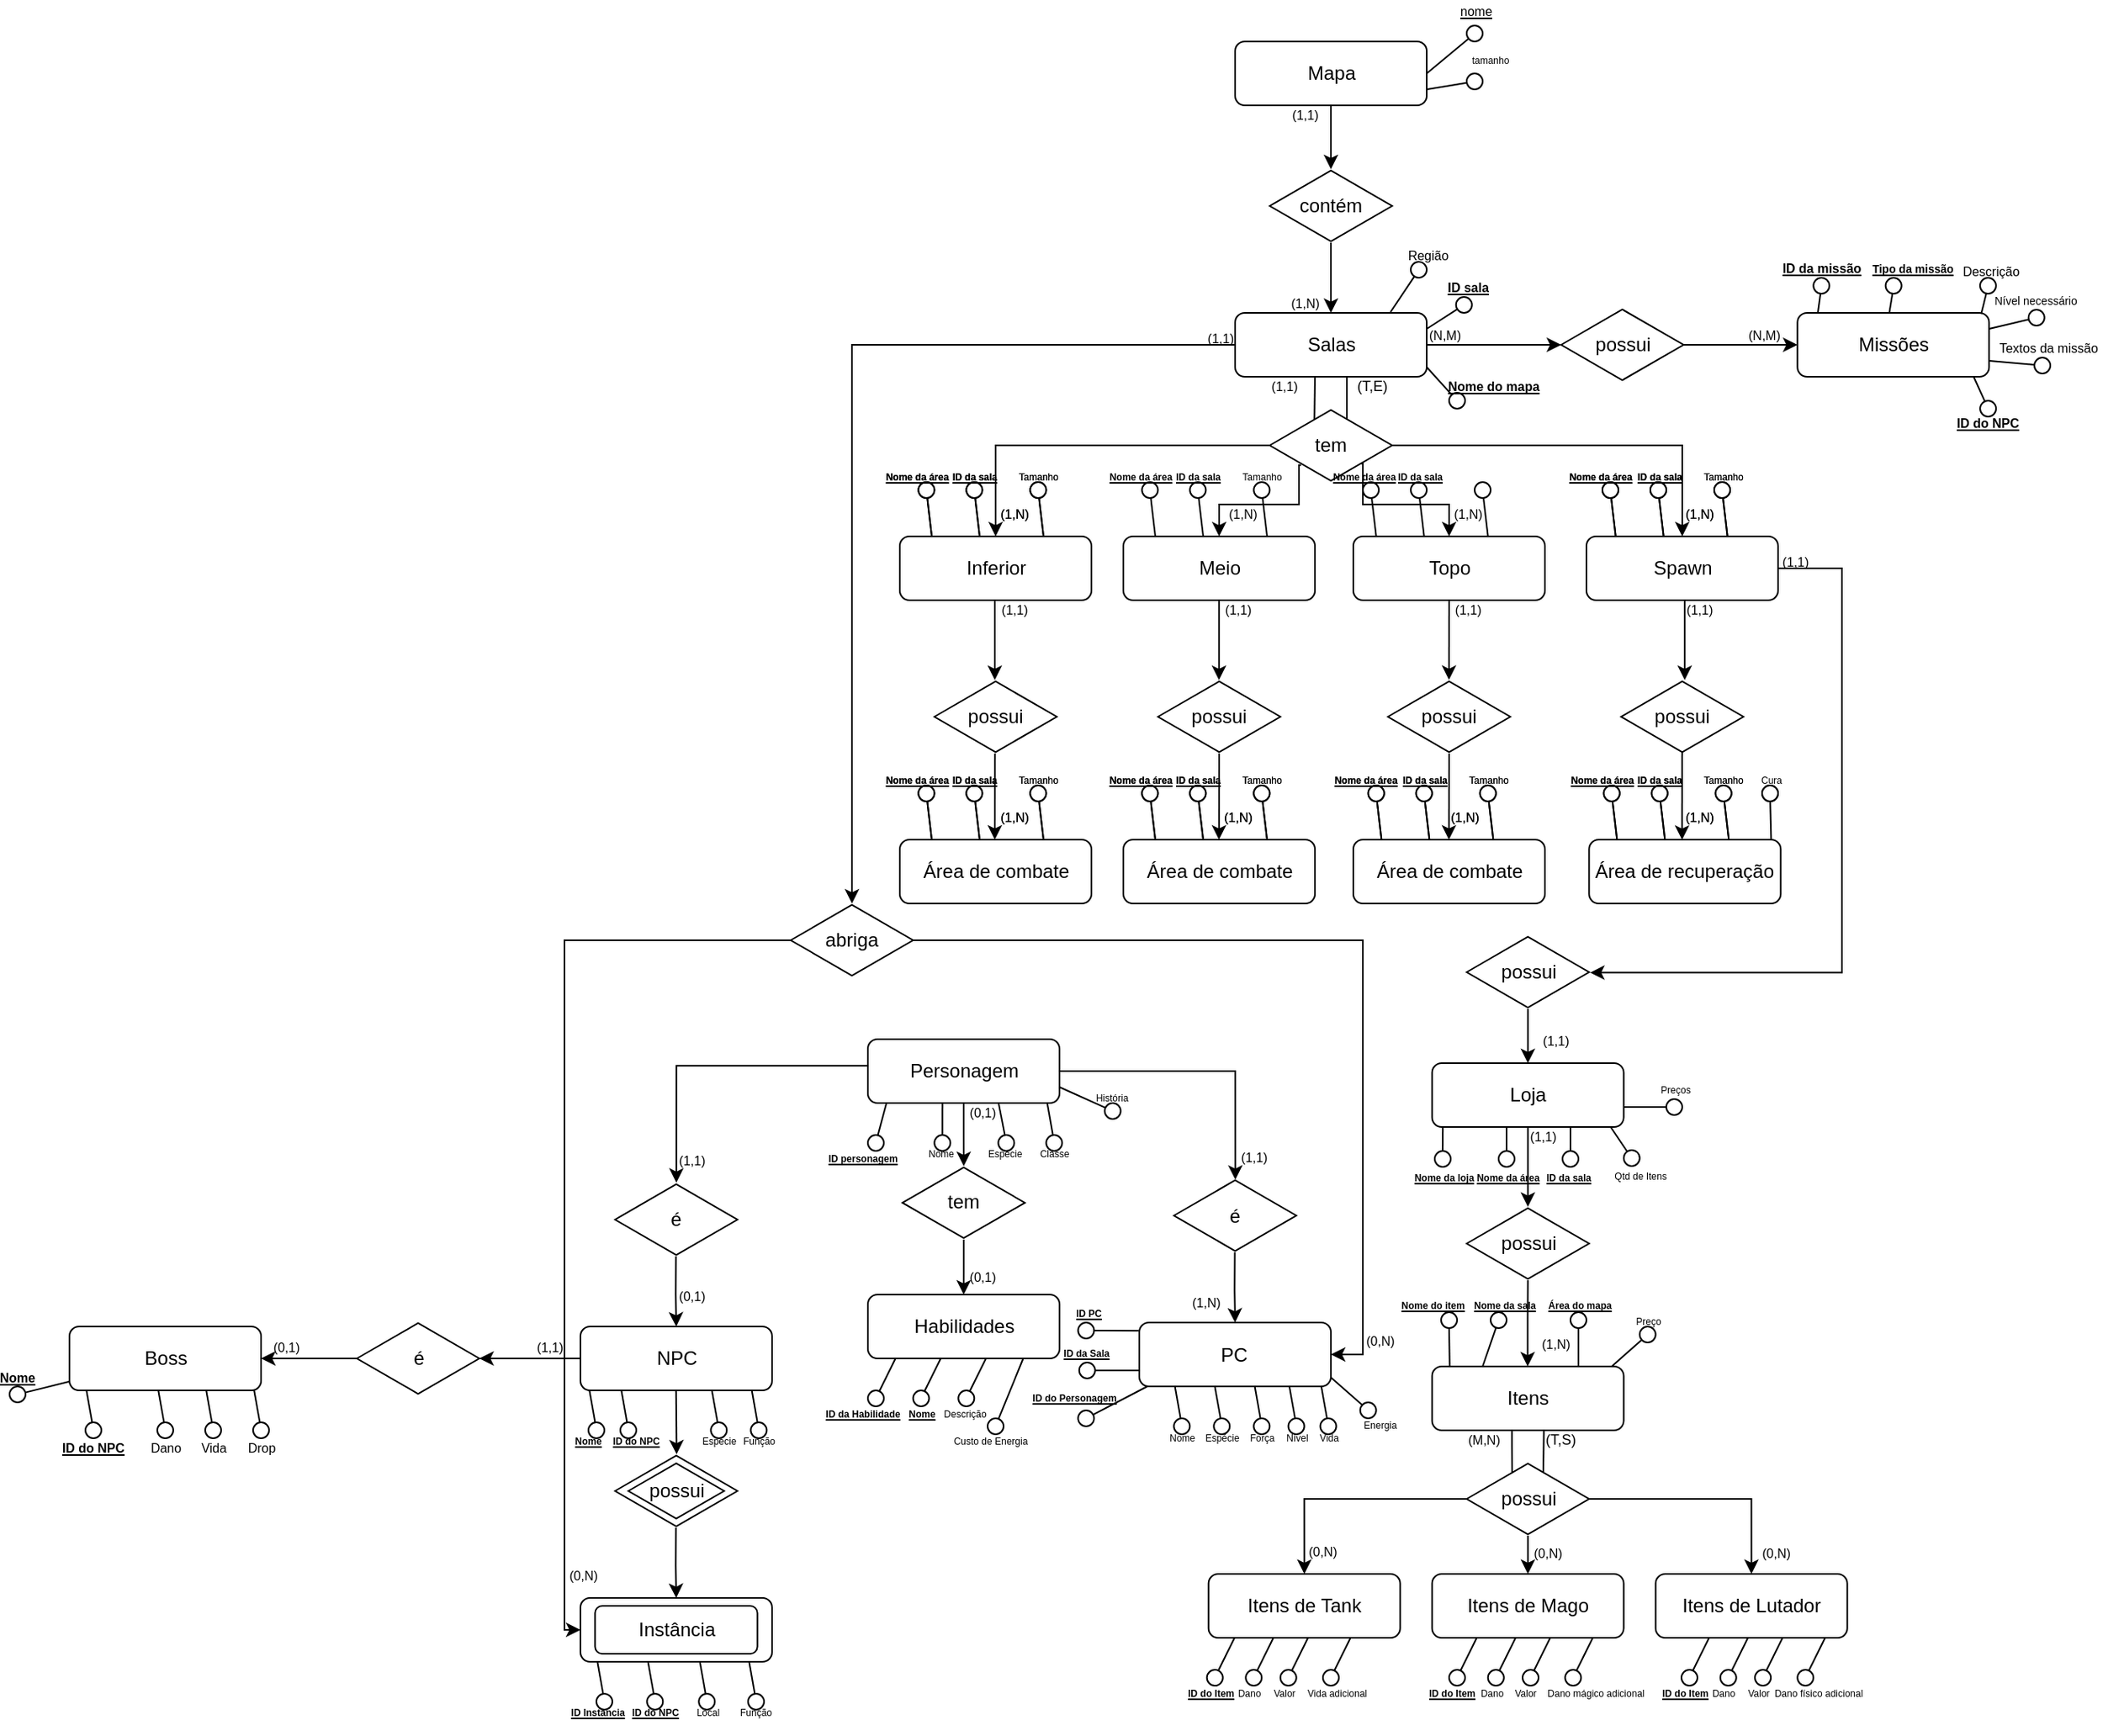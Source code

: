 <mxfile version="21.8.2" type="device">
  <diagram name="Página-1" id="WCS_4nMdW60vQf8PWhxX">
    <mxGraphModel dx="3217" dy="1250" grid="1" gridSize="10" guides="1" tooltips="1" connect="1" arrows="1" fold="1" page="1" pageScale="1" pageWidth="827" pageHeight="1169" math="0" shadow="0">
      <root>
        <mxCell id="0" />
        <mxCell id="1" parent="0" />
        <mxCell id="9YFKWwiZjJ6zOno5tryr-2" value="Mapa" style="rounded=1;whiteSpace=wrap;html=1;" parent="1" vertex="1">
          <mxGeometry x="262.5" y="40" width="120" height="40" as="geometry" />
        </mxCell>
        <mxCell id="9YFKWwiZjJ6zOno5tryr-3" value="" style="endArrow=classic;html=1;rounded=0;exitX=0.5;exitY=1;exitDx=0;exitDy=0;" parent="1" source="9YFKWwiZjJ6zOno5tryr-2" edge="1">
          <mxGeometry width="50" height="50" relative="1" as="geometry">
            <mxPoint x="312.5" y="210" as="sourcePoint" />
            <mxPoint x="322.5" y="120" as="targetPoint" />
          </mxGeometry>
        </mxCell>
        <mxCell id="9YFKWwiZjJ6zOno5tryr-4" value="contém" style="html=1;whiteSpace=wrap;aspect=fixed;shape=isoRectangle;" parent="1" vertex="1">
          <mxGeometry x="284.17" y="120" width="76.66" height="46" as="geometry" />
        </mxCell>
        <mxCell id="YFHzuFLNzput7Yf-2kmm-29" value="" style="edgeStyle=orthogonalEdgeStyle;rounded=0;orthogonalLoop=1;jettySize=auto;html=1;" edge="1" parent="1" source="9YFKWwiZjJ6zOno5tryr-6" target="YFHzuFLNzput7Yf-2kmm-27">
          <mxGeometry relative="1" as="geometry" />
        </mxCell>
        <mxCell id="9YFKWwiZjJ6zOno5tryr-6" value="Salas" style="rounded=1;whiteSpace=wrap;html=1;" parent="1" vertex="1">
          <mxGeometry x="262.5" y="210" width="120" height="40" as="geometry" />
        </mxCell>
        <mxCell id="9YFKWwiZjJ6zOno5tryr-7" value="" style="endArrow=classic;html=1;rounded=0;entryX=0.5;entryY=0;entryDx=0;entryDy=0;exitX=0.5;exitY=1;exitDx=0;exitDy=0;exitPerimeter=0;" parent="1" source="9YFKWwiZjJ6zOno5tryr-4" target="9YFKWwiZjJ6zOno5tryr-6" edge="1">
          <mxGeometry width="50" height="50" relative="1" as="geometry">
            <mxPoint x="322.5" y="166" as="sourcePoint" />
            <mxPoint x="322.3" y="206" as="targetPoint" />
          </mxGeometry>
        </mxCell>
        <mxCell id="9YFKWwiZjJ6zOno5tryr-10" value="" style="endArrow=none;html=1;rounded=0;entryX=0.5;entryY=1;entryDx=0;entryDy=0;" parent="1" edge="1">
          <mxGeometry width="50" height="50" relative="1" as="geometry">
            <mxPoint x="332.5" y="280" as="sourcePoint" />
            <mxPoint x="332.5" y="250" as="targetPoint" />
          </mxGeometry>
        </mxCell>
        <mxCell id="9YFKWwiZjJ6zOno5tryr-11" value="" style="endArrow=none;html=1;rounded=0;entryX=0.5;entryY=1;entryDx=0;entryDy=0;exitX=0.365;exitY=0.149;exitDx=0;exitDy=0;exitPerimeter=0;" parent="1" source="9YFKWwiZjJ6zOno5tryr-12" edge="1">
          <mxGeometry width="50" height="50" relative="1" as="geometry">
            <mxPoint x="311.413" y="278" as="sourcePoint" />
            <mxPoint x="312.5" y="250" as="targetPoint" />
          </mxGeometry>
        </mxCell>
        <mxCell id="9YFKWwiZjJ6zOno5tryr-20" style="edgeStyle=orthogonalEdgeStyle;rounded=0;orthogonalLoop=1;jettySize=auto;html=1;entryX=0.5;entryY=0;entryDx=0;entryDy=0;" parent="1" source="9YFKWwiZjJ6zOno5tryr-12" target="9YFKWwiZjJ6zOno5tryr-13" edge="1">
          <mxGeometry relative="1" as="geometry" />
        </mxCell>
        <mxCell id="9YFKWwiZjJ6zOno5tryr-21" value="" style="edgeStyle=orthogonalEdgeStyle;rounded=0;orthogonalLoop=1;jettySize=auto;html=1;entryX=0.5;entryY=0;entryDx=0;entryDy=0;exitX=0.256;exitY=0.769;exitDx=0;exitDy=0;exitPerimeter=0;" parent="1" source="9YFKWwiZjJ6zOno5tryr-12" target="9YFKWwiZjJ6zOno5tryr-14" edge="1">
          <mxGeometry relative="1" as="geometry">
            <Array as="points">
              <mxPoint x="302.5" y="305" />
              <mxPoint x="302.5" y="330" />
              <mxPoint x="252.5" y="330" />
            </Array>
          </mxGeometry>
        </mxCell>
        <mxCell id="9YFKWwiZjJ6zOno5tryr-12" value="tem" style="html=1;whiteSpace=wrap;aspect=fixed;shape=isoRectangle;" parent="1" vertex="1">
          <mxGeometry x="284.17" y="270" width="76.66" height="46" as="geometry" />
        </mxCell>
        <mxCell id="9YFKWwiZjJ6zOno5tryr-13" value="Inferior" style="rounded=1;whiteSpace=wrap;html=1;" parent="1" vertex="1">
          <mxGeometry x="52.5" y="350" width="120" height="40" as="geometry" />
        </mxCell>
        <mxCell id="9YFKWwiZjJ6zOno5tryr-14" value="Meio" style="rounded=1;whiteSpace=wrap;html=1;" parent="1" vertex="1">
          <mxGeometry x="192.5" y="350" width="120" height="40" as="geometry" />
        </mxCell>
        <mxCell id="9YFKWwiZjJ6zOno5tryr-15" value="Topo" style="rounded=1;whiteSpace=wrap;html=1;" parent="1" vertex="1">
          <mxGeometry x="336.5" y="350" width="120" height="40" as="geometry" />
        </mxCell>
        <mxCell id="9YFKWwiZjJ6zOno5tryr-16" value="Spawn" style="rounded=1;whiteSpace=wrap;html=1;" parent="1" vertex="1">
          <mxGeometry x="482.5" y="350" width="120" height="40" as="geometry" />
        </mxCell>
        <mxCell id="9YFKWwiZjJ6zOno5tryr-22" value="" style="edgeStyle=orthogonalEdgeStyle;rounded=0;orthogonalLoop=1;jettySize=auto;html=1;entryX=0.5;entryY=0;entryDx=0;entryDy=0;exitX=0.747;exitY=0.748;exitDx=0;exitDy=0;exitPerimeter=0;" parent="1" source="9YFKWwiZjJ6zOno5tryr-12" target="9YFKWwiZjJ6zOno5tryr-15" edge="1">
          <mxGeometry relative="1" as="geometry">
            <mxPoint x="343.5" y="305" as="sourcePoint" />
            <mxPoint x="292.5" y="350" as="targetPoint" />
            <Array as="points">
              <mxPoint x="342.5" y="304" />
              <mxPoint x="342.5" y="330" />
              <mxPoint x="396.5" y="330" />
            </Array>
          </mxGeometry>
        </mxCell>
        <mxCell id="9YFKWwiZjJ6zOno5tryr-23" style="edgeStyle=orthogonalEdgeStyle;rounded=0;orthogonalLoop=1;jettySize=auto;html=1;entryX=0.5;entryY=0;entryDx=0;entryDy=0;exitX=0.995;exitY=0.5;exitDx=0;exitDy=0;exitPerimeter=0;" parent="1" source="9YFKWwiZjJ6zOno5tryr-12" target="9YFKWwiZjJ6zOno5tryr-16" edge="1">
          <mxGeometry relative="1" as="geometry">
            <mxPoint x="294.5" y="303" as="sourcePoint" />
            <mxPoint x="122.5" y="360" as="targetPoint" />
          </mxGeometry>
        </mxCell>
        <mxCell id="9YFKWwiZjJ6zOno5tryr-24" value="possui" style="html=1;whiteSpace=wrap;aspect=fixed;shape=isoRectangle;" parent="1" vertex="1">
          <mxGeometry x="504.17" y="440" width="76.66" height="46" as="geometry" />
        </mxCell>
        <mxCell id="9YFKWwiZjJ6zOno5tryr-26" value="possui" style="html=1;whiteSpace=wrap;aspect=fixed;shape=isoRectangle;" parent="1" vertex="1">
          <mxGeometry x="214.17" y="440" width="76.66" height="46" as="geometry" />
        </mxCell>
        <mxCell id="9YFKWwiZjJ6zOno5tryr-27" value="possui" style="html=1;whiteSpace=wrap;aspect=fixed;shape=isoRectangle;" parent="1" vertex="1">
          <mxGeometry x="358.17" y="440" width="76.66" height="46" as="geometry" />
        </mxCell>
        <mxCell id="9YFKWwiZjJ6zOno5tryr-28" value="possui" style="html=1;whiteSpace=wrap;aspect=fixed;shape=isoRectangle;" parent="1" vertex="1">
          <mxGeometry x="74.17" y="440" width="76.66" height="46" as="geometry" />
        </mxCell>
        <mxCell id="9YFKWwiZjJ6zOno5tryr-29" value="" style="endArrow=classic;html=1;rounded=0;entryX=0.499;entryY=-0.002;entryDx=0;entryDy=0;entryPerimeter=0;exitX=0.5;exitY=1;exitDx=0;exitDy=0;" parent="1" source="9YFKWwiZjJ6zOno5tryr-15" target="9YFKWwiZjJ6zOno5tryr-27" edge="1">
          <mxGeometry width="50" height="50" relative="1" as="geometry">
            <mxPoint x="362.5" y="450" as="sourcePoint" />
            <mxPoint x="412.5" y="400" as="targetPoint" />
          </mxGeometry>
        </mxCell>
        <mxCell id="9YFKWwiZjJ6zOno5tryr-30" value="" style="endArrow=classic;html=1;rounded=0;entryX=0.499;entryY=-0.002;entryDx=0;entryDy=0;entryPerimeter=0;exitX=0.5;exitY=1;exitDx=0;exitDy=0;" parent="1" edge="1">
          <mxGeometry width="50" height="50" relative="1" as="geometry">
            <mxPoint x="112" y="390" as="sourcePoint" />
            <mxPoint x="112" y="440" as="targetPoint" />
          </mxGeometry>
        </mxCell>
        <mxCell id="9YFKWwiZjJ6zOno5tryr-31" value="" style="endArrow=classic;html=1;rounded=0;entryX=0.499;entryY=-0.002;entryDx=0;entryDy=0;entryPerimeter=0;exitX=0.5;exitY=1;exitDx=0;exitDy=0;" parent="1" edge="1">
          <mxGeometry width="50" height="50" relative="1" as="geometry">
            <mxPoint x="252.39" y="390" as="sourcePoint" />
            <mxPoint x="252.39" y="440" as="targetPoint" />
          </mxGeometry>
        </mxCell>
        <mxCell id="9YFKWwiZjJ6zOno5tryr-32" value="" style="endArrow=classic;html=1;rounded=0;entryX=0.499;entryY=-0.002;entryDx=0;entryDy=0;entryPerimeter=0;exitX=0.5;exitY=1;exitDx=0;exitDy=0;" parent="1" edge="1">
          <mxGeometry width="50" height="50" relative="1" as="geometry">
            <mxPoint x="544.06" y="390" as="sourcePoint" />
            <mxPoint x="544.06" y="440" as="targetPoint" />
          </mxGeometry>
        </mxCell>
        <mxCell id="7zPBooBacwak1CDNFO4R-5" style="edgeStyle=orthogonalEdgeStyle;rounded=0;orthogonalLoop=1;jettySize=auto;html=1;entryX=0.5;entryY=0;entryDx=0;entryDy=0;" parent="1" source="9YFKWwiZjJ6zOno5tryr-34" target="9YFKWwiZjJ6zOno5tryr-35" edge="1">
          <mxGeometry relative="1" as="geometry" />
        </mxCell>
        <mxCell id="9YFKWwiZjJ6zOno5tryr-34" value="possui" style="html=1;whiteSpace=wrap;aspect=fixed;shape=isoRectangle;" parent="1" vertex="1">
          <mxGeometry x="407.51" y="600" width="76.66" height="46" as="geometry" />
        </mxCell>
        <mxCell id="9YFKWwiZjJ6zOno5tryr-35" value="Loja" style="rounded=1;whiteSpace=wrap;html=1;" parent="1" vertex="1">
          <mxGeometry x="385.84" y="680" width="120" height="40" as="geometry" />
        </mxCell>
        <mxCell id="9YFKWwiZjJ6zOno5tryr-37" value="Área de recuperação" style="rounded=1;whiteSpace=wrap;html=1;" parent="1" vertex="1">
          <mxGeometry x="484.17" y="540" width="120" height="40" as="geometry" />
        </mxCell>
        <mxCell id="9YFKWwiZjJ6zOno5tryr-38" value="" style="endArrow=classic;html=1;rounded=0;entryX=0.485;entryY=0.002;entryDx=0;entryDy=0;exitX=0.499;exitY=0.987;exitDx=0;exitDy=0;exitPerimeter=0;entryPerimeter=0;" parent="1" source="9YFKWwiZjJ6zOno5tryr-24" target="9YFKWwiZjJ6zOno5tryr-37" edge="1">
          <mxGeometry width="50" height="50" relative="1" as="geometry">
            <mxPoint x="542.5" y="490" as="sourcePoint" />
            <mxPoint x="544.05" y="540" as="targetPoint" />
          </mxGeometry>
        </mxCell>
        <mxCell id="9YFKWwiZjJ6zOno5tryr-39" value="" style="endArrow=classic;html=1;rounded=0;entryX=0.5;entryY=0;entryDx=0;entryDy=0;exitX=0.5;exitY=1;exitDx=0;exitDy=0;" parent="1" edge="1">
          <mxGeometry width="50" height="50" relative="1" as="geometry">
            <mxPoint x="252.51" y="486" as="sourcePoint" />
            <mxPoint x="252.38" y="540" as="targetPoint" />
          </mxGeometry>
        </mxCell>
        <mxCell id="9YFKWwiZjJ6zOno5tryr-40" value="" style="endArrow=classic;html=1;rounded=0;entryX=0.5;entryY=0;entryDx=0;entryDy=0;exitX=0.5;exitY=1;exitDx=0;exitDy=0;" parent="1" edge="1">
          <mxGeometry width="50" height="50" relative="1" as="geometry">
            <mxPoint x="396.51" y="486" as="sourcePoint" />
            <mxPoint x="396.38" y="540" as="targetPoint" />
          </mxGeometry>
        </mxCell>
        <mxCell id="9YFKWwiZjJ6zOno5tryr-41" value="Área de combate" style="rounded=1;whiteSpace=wrap;html=1;" parent="1" vertex="1">
          <mxGeometry x="192.5" y="540" width="120" height="40" as="geometry" />
        </mxCell>
        <mxCell id="9YFKWwiZjJ6zOno5tryr-42" value="Área de combate" style="rounded=1;whiteSpace=wrap;html=1;" parent="1" vertex="1">
          <mxGeometry x="336.5" y="540" width="120" height="40" as="geometry" />
        </mxCell>
        <mxCell id="9YFKWwiZjJ6zOno5tryr-45" value="possui" style="html=1;whiteSpace=wrap;aspect=fixed;shape=isoRectangle;" parent="1" vertex="1">
          <mxGeometry x="407.51" y="770" width="76.66" height="46" as="geometry" />
        </mxCell>
        <mxCell id="9YFKWwiZjJ6zOno5tryr-46" value="Itens" style="rounded=1;whiteSpace=wrap;html=1;" parent="1" vertex="1">
          <mxGeometry x="385.84" y="870" width="120" height="40" as="geometry" />
        </mxCell>
        <mxCell id="9YFKWwiZjJ6zOno5tryr-47" value="" style="endArrow=classic;html=1;rounded=0;entryX=0.5;entryY=0;entryDx=0;entryDy=0;exitX=0.5;exitY=1;exitDx=0;exitDy=0;" parent="1" edge="1">
          <mxGeometry width="50" height="50" relative="1" as="geometry">
            <mxPoint x="445.83" y="816" as="sourcePoint" />
            <mxPoint x="445.7" y="870" as="targetPoint" />
            <Array as="points">
              <mxPoint x="445.7" y="840" />
            </Array>
          </mxGeometry>
        </mxCell>
        <mxCell id="9YFKWwiZjJ6zOno5tryr-48" value="" style="endArrow=classic;html=1;rounded=0;entryX=0.5;entryY=0;entryDx=0;entryDy=0;exitX=0.5;exitY=1;exitDx=0;exitDy=0;" parent="1" edge="1">
          <mxGeometry width="50" height="50" relative="1" as="geometry">
            <mxPoint x="112.12" y="486" as="sourcePoint" />
            <mxPoint x="111.99" y="540" as="targetPoint" />
          </mxGeometry>
        </mxCell>
        <mxCell id="9YFKWwiZjJ6zOno5tryr-49" value="Área de combate" style="rounded=1;whiteSpace=wrap;html=1;" parent="1" vertex="1">
          <mxGeometry x="52.5" y="540" width="120" height="40" as="geometry" />
        </mxCell>
        <mxCell id="7zPBooBacwak1CDNFO4R-480" style="edgeStyle=orthogonalEdgeStyle;rounded=0;orthogonalLoop=1;jettySize=auto;html=1;entryX=0.502;entryY=0.012;entryDx=0;entryDy=0;entryPerimeter=0;" parent="1" source="9YFKWwiZjJ6zOno5tryr-51" target="9YFKWwiZjJ6zOno5tryr-58" edge="1">
          <mxGeometry relative="1" as="geometry">
            <mxPoint x="262.5" y="750" as="targetPoint" />
          </mxGeometry>
        </mxCell>
        <mxCell id="7zPBooBacwak1CDNFO4R-492" value="" style="edgeStyle=orthogonalEdgeStyle;rounded=0;orthogonalLoop=1;jettySize=auto;html=1;" parent="1" source="9YFKWwiZjJ6zOno5tryr-51" target="7zPBooBacwak1CDNFO4R-490" edge="1">
          <mxGeometry relative="1" as="geometry" />
        </mxCell>
        <mxCell id="9YFKWwiZjJ6zOno5tryr-51" value="Personagem" style="rounded=1;whiteSpace=wrap;html=1;" parent="1" vertex="1">
          <mxGeometry x="32.5" y="665" width="120" height="40" as="geometry" />
        </mxCell>
        <mxCell id="9YFKWwiZjJ6zOno5tryr-53" value="é" style="html=1;whiteSpace=wrap;aspect=fixed;shape=isoRectangle;" parent="1" vertex="1">
          <mxGeometry x="-125.83" y="755" width="76.66" height="46" as="geometry" />
        </mxCell>
        <mxCell id="YFHzuFLNzput7Yf-2kmm-4" value="" style="edgeStyle=orthogonalEdgeStyle;rounded=0;orthogonalLoop=1;jettySize=auto;html=1;" edge="1" parent="1" source="9YFKWwiZjJ6zOno5tryr-54" target="YFHzuFLNzput7Yf-2kmm-2">
          <mxGeometry relative="1" as="geometry" />
        </mxCell>
        <mxCell id="9YFKWwiZjJ6zOno5tryr-54" value="NPC" style="rounded=1;whiteSpace=wrap;html=1;" parent="1" vertex="1">
          <mxGeometry x="-147.5" y="845" width="120" height="40" as="geometry" />
        </mxCell>
        <mxCell id="9YFKWwiZjJ6zOno5tryr-55" value="" style="endArrow=classic;html=1;rounded=0;entryX=0.5;entryY=0;entryDx=0;entryDy=0;exitX=0.5;exitY=1;exitDx=0;exitDy=0;" parent="1" target="9YFKWwiZjJ6zOno5tryr-54" edge="1">
          <mxGeometry width="50" height="50" relative="1" as="geometry">
            <mxPoint x="-87.7" y="801" as="sourcePoint" />
            <mxPoint x="-87.7" y="851" as="targetPoint" />
            <Array as="points">
              <mxPoint x="-87.83" y="825" />
            </Array>
          </mxGeometry>
        </mxCell>
        <mxCell id="9YFKWwiZjJ6zOno5tryr-58" value="é" style="html=1;whiteSpace=wrap;aspect=fixed;shape=isoRectangle;" parent="1" vertex="1">
          <mxGeometry x="224.16" y="752.5" width="76.66" height="46" as="geometry" />
        </mxCell>
        <mxCell id="9YFKWwiZjJ6zOno5tryr-59" value="PC" style="rounded=1;whiteSpace=wrap;html=1;" parent="1" vertex="1">
          <mxGeometry x="202.49" y="842.5" width="120" height="40" as="geometry" />
        </mxCell>
        <mxCell id="9YFKWwiZjJ6zOno5tryr-60" value="" style="endArrow=classic;html=1;rounded=0;entryX=0.5;entryY=0;entryDx=0;entryDy=0;exitX=0.5;exitY=1;exitDx=0;exitDy=0;" parent="1" target="9YFKWwiZjJ6zOno5tryr-59" edge="1">
          <mxGeometry width="50" height="50" relative="1" as="geometry">
            <mxPoint x="262.29" y="798.5" as="sourcePoint" />
            <mxPoint x="262.29" y="848.5" as="targetPoint" />
            <Array as="points">
              <mxPoint x="262.16" y="822.5" />
            </Array>
          </mxGeometry>
        </mxCell>
        <mxCell id="7zPBooBacwak1CDNFO4R-3" style="edgeStyle=orthogonalEdgeStyle;rounded=0;orthogonalLoop=1;jettySize=auto;html=1;entryX=1;entryY=0.5;entryDx=0;entryDy=0;" parent="1" source="9YFKWwiZjJ6zOno5tryr-61" target="9YFKWwiZjJ6zOno5tryr-59" edge="1">
          <mxGeometry relative="1" as="geometry" />
        </mxCell>
        <mxCell id="7zPBooBacwak1CDNFO4R-151" style="edgeStyle=orthogonalEdgeStyle;rounded=0;orthogonalLoop=1;jettySize=auto;html=1;entryX=0;entryY=0.5;entryDx=0;entryDy=0;" parent="1" source="9YFKWwiZjJ6zOno5tryr-61" target="9YFKWwiZjJ6zOno5tryr-66" edge="1">
          <mxGeometry relative="1" as="geometry">
            <Array as="points">
              <mxPoint x="-157.5" y="603" />
              <mxPoint x="-157.5" y="1035" />
            </Array>
          </mxGeometry>
        </mxCell>
        <mxCell id="9YFKWwiZjJ6zOno5tryr-61" value="abriga" style="html=1;whiteSpace=wrap;aspect=fixed;shape=isoRectangle;" parent="1" vertex="1">
          <mxGeometry x="-15.83" y="580" width="76.66" height="46" as="geometry" />
        </mxCell>
        <mxCell id="9YFKWwiZjJ6zOno5tryr-65" value="possui" style="html=1;whiteSpace=wrap;aspect=fixed;shape=isoRectangle;" parent="1" vertex="1">
          <mxGeometry x="-125.83" y="925" width="76.66" height="46" as="geometry" />
        </mxCell>
        <mxCell id="9YFKWwiZjJ6zOno5tryr-66" value="Instância" style="rounded=1;whiteSpace=wrap;html=1;" parent="1" vertex="1">
          <mxGeometry x="-147.5" y="1015" width="120" height="40" as="geometry" />
        </mxCell>
        <mxCell id="9YFKWwiZjJ6zOno5tryr-67" value="" style="endArrow=classic;html=1;rounded=0;entryX=0.5;entryY=0;entryDx=0;entryDy=0;exitX=0.5;exitY=1;exitDx=0;exitDy=0;" parent="1" target="9YFKWwiZjJ6zOno5tryr-66" edge="1">
          <mxGeometry width="50" height="50" relative="1" as="geometry">
            <mxPoint x="-87.7" y="971" as="sourcePoint" />
            <mxPoint x="-87.7" y="1021" as="targetPoint" />
            <Array as="points">
              <mxPoint x="-87.83" y="995" />
            </Array>
          </mxGeometry>
        </mxCell>
        <mxCell id="9YFKWwiZjJ6zOno5tryr-70" value="" style="endArrow=classic;html=1;rounded=0;entryX=0.503;entryY=0.001;entryDx=0;entryDy=0;exitX=0.5;exitY=1;exitDx=0;exitDy=0;entryPerimeter=0;" parent="1" target="9YFKWwiZjJ6zOno5tryr-65" edge="1">
          <mxGeometry width="50" height="50" relative="1" as="geometry">
            <mxPoint x="-87.62" y="885" as="sourcePoint" />
            <mxPoint x="-87.75" y="929" as="targetPoint" />
            <Array as="points" />
          </mxGeometry>
        </mxCell>
        <mxCell id="9YFKWwiZjJ6zOno5tryr-76" value="Instância" style="rounded=1;whiteSpace=wrap;html=1;" parent="1" vertex="1">
          <mxGeometry x="-138.34" y="1020" width="101.67" height="30" as="geometry" />
        </mxCell>
        <mxCell id="9YFKWwiZjJ6zOno5tryr-77" value="possui" style="html=1;whiteSpace=wrap;aspect=fixed;shape=isoRectangle;" parent="1" vertex="1">
          <mxGeometry x="-117.5" y="930" width="59.99" height="36" as="geometry" />
        </mxCell>
        <mxCell id="9YFKWwiZjJ6zOno5tryr-78" value="&lt;font style=&quot;font-size: 9px;&quot;&gt;(T,E)&lt;/font&gt;" style="text;html=1;align=center;verticalAlign=middle;resizable=0;points=[];autosize=1;strokeColor=none;fillColor=none;" parent="1" vertex="1">
          <mxGeometry x="327.5" y="240" width="40" height="30" as="geometry" />
        </mxCell>
        <mxCell id="9YFKWwiZjJ6zOno5tryr-80" value="Itens de Mago" style="rounded=1;whiteSpace=wrap;html=1;" parent="1" vertex="1">
          <mxGeometry x="385.84" y="1000" width="120" height="40" as="geometry" />
        </mxCell>
        <mxCell id="9YFKWwiZjJ6zOno5tryr-81" value="Itens de Tank" style="rounded=1;whiteSpace=wrap;html=1;" parent="1" vertex="1">
          <mxGeometry x="245.84" y="1000" width="120" height="40" as="geometry" />
        </mxCell>
        <mxCell id="9YFKWwiZjJ6zOno5tryr-83" value="Itens de Lutador" style="rounded=1;whiteSpace=wrap;html=1;" parent="1" vertex="1">
          <mxGeometry x="525.84" y="1000" width="120" height="40" as="geometry" />
        </mxCell>
        <mxCell id="9YFKWwiZjJ6zOno5tryr-89" style="edgeStyle=orthogonalEdgeStyle;rounded=0;orthogonalLoop=1;jettySize=auto;html=1;entryX=0.5;entryY=0;entryDx=0;entryDy=0;" parent="1" source="9YFKWwiZjJ6zOno5tryr-85" target="9YFKWwiZjJ6zOno5tryr-81" edge="1">
          <mxGeometry relative="1" as="geometry" />
        </mxCell>
        <mxCell id="9YFKWwiZjJ6zOno5tryr-90" style="edgeStyle=orthogonalEdgeStyle;rounded=0;orthogonalLoop=1;jettySize=auto;html=1;entryX=0.5;entryY=0;entryDx=0;entryDy=0;" parent="1" source="9YFKWwiZjJ6zOno5tryr-85" target="9YFKWwiZjJ6zOno5tryr-80" edge="1">
          <mxGeometry relative="1" as="geometry" />
        </mxCell>
        <mxCell id="9YFKWwiZjJ6zOno5tryr-91" style="edgeStyle=orthogonalEdgeStyle;rounded=0;orthogonalLoop=1;jettySize=auto;html=1;entryX=0.5;entryY=0;entryDx=0;entryDy=0;" parent="1" source="9YFKWwiZjJ6zOno5tryr-85" target="9YFKWwiZjJ6zOno5tryr-83" edge="1">
          <mxGeometry relative="1" as="geometry" />
        </mxCell>
        <mxCell id="9YFKWwiZjJ6zOno5tryr-85" value="possui" style="html=1;whiteSpace=wrap;aspect=fixed;shape=isoRectangle;" parent="1" vertex="1">
          <mxGeometry x="407.51" y="930" width="76.66" height="46" as="geometry" />
        </mxCell>
        <mxCell id="9YFKWwiZjJ6zOno5tryr-92" value="" style="endArrow=none;html=1;rounded=0;exitX=0.371;exitY=0.143;exitDx=0;exitDy=0;exitPerimeter=0;" parent="1" source="9YFKWwiZjJ6zOno5tryr-85" edge="1">
          <mxGeometry width="50" height="50" relative="1" as="geometry">
            <mxPoint x="435.84" y="930" as="sourcePoint" />
            <mxPoint x="435.84" y="910" as="targetPoint" />
            <Array as="points">
              <mxPoint x="435.84" y="920" />
            </Array>
          </mxGeometry>
        </mxCell>
        <mxCell id="9YFKWwiZjJ6zOno5tryr-93" value="" style="endArrow=none;html=1;rounded=0;exitX=0.626;exitY=0.13;exitDx=0;exitDy=0;exitPerimeter=0;" parent="1" source="9YFKWwiZjJ6zOno5tryr-85" edge="1">
          <mxGeometry width="50" height="50" relative="1" as="geometry">
            <mxPoint x="455.84" y="930" as="sourcePoint" />
            <mxPoint x="455.84" y="910" as="targetPoint" />
          </mxGeometry>
        </mxCell>
        <mxCell id="9YFKWwiZjJ6zOno5tryr-94" value="&lt;font style=&quot;font-size: 9px;&quot;&gt;(T,S)&lt;/font&gt;" style="text;html=1;align=center;verticalAlign=middle;resizable=0;points=[];autosize=1;strokeColor=none;fillColor=none;" parent="1" vertex="1">
          <mxGeometry x="445.84" y="900" width="40" height="30" as="geometry" />
        </mxCell>
        <mxCell id="7zPBooBacwak1CDNFO4R-1" style="edgeStyle=orthogonalEdgeStyle;rounded=0;orthogonalLoop=1;jettySize=auto;html=1;exitX=0;exitY=0.5;exitDx=0;exitDy=0;" parent="1" source="9YFKWwiZjJ6zOno5tryr-6" target="9YFKWwiZjJ6zOno5tryr-61" edge="1">
          <mxGeometry relative="1" as="geometry" />
        </mxCell>
        <mxCell id="7zPBooBacwak1CDNFO4R-4" style="edgeStyle=orthogonalEdgeStyle;rounded=0;orthogonalLoop=1;jettySize=auto;html=1;entryX=1.008;entryY=0.506;entryDx=0;entryDy=0;entryPerimeter=0;" parent="1" source="9YFKWwiZjJ6zOno5tryr-16" target="9YFKWwiZjJ6zOno5tryr-34" edge="1">
          <mxGeometry relative="1" as="geometry">
            <Array as="points">
              <mxPoint x="642.5" y="370" />
              <mxPoint x="642.5" y="623" />
            </Array>
          </mxGeometry>
        </mxCell>
        <mxCell id="7zPBooBacwak1CDNFO4R-7" style="edgeStyle=orthogonalEdgeStyle;rounded=0;orthogonalLoop=1;jettySize=auto;html=1;entryX=0.5;entryY=0;entryDx=0;entryDy=0;entryPerimeter=0;" parent="1" source="9YFKWwiZjJ6zOno5tryr-35" target="9YFKWwiZjJ6zOno5tryr-45" edge="1">
          <mxGeometry relative="1" as="geometry" />
        </mxCell>
        <mxCell id="7zPBooBacwak1CDNFO4R-9" value="" style="endArrow=none;html=1;rounded=0;" parent="1" source="7zPBooBacwak1CDNFO4R-11" edge="1">
          <mxGeometry width="50" height="50" relative="1" as="geometry">
            <mxPoint x="382.5" y="60" as="sourcePoint" />
            <mxPoint x="412.5" y="30" as="targetPoint" />
          </mxGeometry>
        </mxCell>
        <mxCell id="7zPBooBacwak1CDNFO4R-10" value="&lt;u&gt;&lt;font style=&quot;font-size: 8px;&quot;&gt;nome&lt;/font&gt;&lt;/u&gt;" style="edgeLabel;html=1;align=center;verticalAlign=middle;resizable=0;points=[];" parent="7zPBooBacwak1CDNFO4R-9" vertex="1" connectable="0">
          <mxGeometry x="0.693" y="-1" relative="1" as="geometry">
            <mxPoint y="-9" as="offset" />
          </mxGeometry>
        </mxCell>
        <mxCell id="7zPBooBacwak1CDNFO4R-12" value="" style="endArrow=none;html=1;rounded=0;" parent="1" target="7zPBooBacwak1CDNFO4R-11" edge="1">
          <mxGeometry width="50" height="50" relative="1" as="geometry">
            <mxPoint x="382.5" y="60" as="sourcePoint" />
            <mxPoint x="412.5" y="30" as="targetPoint" />
          </mxGeometry>
        </mxCell>
        <mxCell id="7zPBooBacwak1CDNFO4R-11" value="" style="ellipse;whiteSpace=wrap;html=1;" parent="1" vertex="1">
          <mxGeometry x="407.51" y="30" width="10" height="10" as="geometry" />
        </mxCell>
        <mxCell id="7zPBooBacwak1CDNFO4R-16" value="" style="endArrow=none;html=1;rounded=0;" parent="1" source="7zPBooBacwak1CDNFO4R-17" edge="1">
          <mxGeometry width="50" height="50" relative="1" as="geometry">
            <mxPoint x="382.5" y="70" as="sourcePoint" />
            <mxPoint x="412.5" y="70" as="targetPoint" />
          </mxGeometry>
        </mxCell>
        <mxCell id="7zPBooBacwak1CDNFO4R-18" value="" style="endArrow=none;html=1;rounded=0;" parent="1" target="7zPBooBacwak1CDNFO4R-17" edge="1">
          <mxGeometry width="50" height="50" relative="1" as="geometry">
            <mxPoint x="382.5" y="70" as="sourcePoint" />
            <mxPoint x="412.5" y="70" as="targetPoint" />
          </mxGeometry>
        </mxCell>
        <mxCell id="7zPBooBacwak1CDNFO4R-20" value="&lt;font style=&quot;font-size: 6px;&quot;&gt;tamanho&lt;/font&gt;" style="edgeLabel;html=1;align=center;verticalAlign=middle;resizable=0;points=[];" parent="7zPBooBacwak1CDNFO4R-18" vertex="1" connectable="0">
          <mxGeometry x="0.578" y="1" relative="1" as="geometry">
            <mxPoint x="20" y="-16" as="offset" />
          </mxGeometry>
        </mxCell>
        <mxCell id="7zPBooBacwak1CDNFO4R-17" value="" style="ellipse;whiteSpace=wrap;html=1;" parent="1" vertex="1">
          <mxGeometry x="407.51" y="60" width="10" height="10" as="geometry" />
        </mxCell>
        <mxCell id="7zPBooBacwak1CDNFO4R-24" value="" style="endArrow=none;html=1;rounded=0;" parent="1" source="7zPBooBacwak1CDNFO4R-25" edge="1">
          <mxGeometry width="50" height="50" relative="1" as="geometry">
            <mxPoint x="382.5" y="220" as="sourcePoint" />
            <mxPoint x="402.5" y="210" as="targetPoint" />
          </mxGeometry>
        </mxCell>
        <mxCell id="7zPBooBacwak1CDNFO4R-26" value="" style="endArrow=none;html=1;rounded=0;" parent="1" target="7zPBooBacwak1CDNFO4R-25" edge="1">
          <mxGeometry width="50" height="50" relative="1" as="geometry">
            <mxPoint x="382.5" y="220" as="sourcePoint" />
            <mxPoint x="402.5" y="210" as="targetPoint" />
          </mxGeometry>
        </mxCell>
        <mxCell id="7zPBooBacwak1CDNFO4R-25" value="" style="ellipse;whiteSpace=wrap;html=1;" parent="1" vertex="1">
          <mxGeometry x="400.83" y="200" width="10" height="10" as="geometry" />
        </mxCell>
        <mxCell id="7zPBooBacwak1CDNFO4R-27" value="&lt;font style=&quot;font-size: 8px;&quot;&gt;&lt;u&gt;&lt;b&gt;ID sala&lt;/b&gt;&lt;/u&gt;&lt;/font&gt;" style="text;html=1;align=center;verticalAlign=middle;resizable=0;points=[];autosize=1;strokeColor=none;fillColor=none;" parent="1" vertex="1">
          <mxGeometry x="382.5" y="178" width="50" height="30" as="geometry" />
        </mxCell>
        <mxCell id="7zPBooBacwak1CDNFO4R-29" value="" style="endArrow=none;html=1;rounded=0;exitX=1;exitY=0.85;exitDx=0;exitDy=0;exitPerimeter=0;" parent="1" source="9YFKWwiZjJ6zOno5tryr-6" target="7zPBooBacwak1CDNFO4R-30" edge="1">
          <mxGeometry width="50" height="50" relative="1" as="geometry">
            <mxPoint x="382.5" y="250" as="sourcePoint" />
            <mxPoint x="402.5" y="240" as="targetPoint" />
          </mxGeometry>
        </mxCell>
        <mxCell id="7zPBooBacwak1CDNFO4R-30" value="" style="ellipse;whiteSpace=wrap;html=1;" parent="1" vertex="1">
          <mxGeometry x="396.51" y="260" width="10" height="10" as="geometry" />
        </mxCell>
        <mxCell id="7zPBooBacwak1CDNFO4R-31" value="&lt;font style=&quot;font-size: 8px;&quot;&gt;&lt;u&gt;&lt;b&gt;Nome do mapa&lt;/b&gt;&lt;/u&gt;&lt;/font&gt;" style="text;html=1;align=center;verticalAlign=middle;resizable=0;points=[];autosize=1;strokeColor=none;fillColor=none;" parent="1" vertex="1">
          <mxGeometry x="384.19" y="240" width="80" height="30" as="geometry" />
        </mxCell>
        <mxCell id="7zPBooBacwak1CDNFO4R-32" value="" style="endArrow=none;html=1;rounded=0;" parent="1" source="7zPBooBacwak1CDNFO4R-34" edge="1">
          <mxGeometry width="50" height="50" relative="1" as="geometry">
            <mxPoint x="357.49" y="188" as="sourcePoint" />
            <mxPoint x="377.49" y="178" as="targetPoint" />
          </mxGeometry>
        </mxCell>
        <mxCell id="7zPBooBacwak1CDNFO4R-33" value="" style="endArrow=none;html=1;rounded=0;exitX=0.811;exitY=-0.012;exitDx=0;exitDy=0;exitPerimeter=0;" parent="1" source="9YFKWwiZjJ6zOno5tryr-6" target="7zPBooBacwak1CDNFO4R-34" edge="1">
          <mxGeometry width="50" height="50" relative="1" as="geometry">
            <mxPoint x="360.5" y="208" as="sourcePoint" />
            <mxPoint x="377.49" y="178" as="targetPoint" />
          </mxGeometry>
        </mxCell>
        <mxCell id="7zPBooBacwak1CDNFO4R-34" value="" style="ellipse;whiteSpace=wrap;html=1;" parent="1" vertex="1">
          <mxGeometry x="372.5" y="178" width="10" height="10" as="geometry" />
        </mxCell>
        <mxCell id="7zPBooBacwak1CDNFO4R-35" value="&lt;font style=&quot;font-size: 8px;&quot;&gt;Região&lt;/font&gt;" style="text;html=1;align=center;verticalAlign=middle;resizable=0;points=[];autosize=1;strokeColor=none;fillColor=none;" parent="1" vertex="1">
          <mxGeometry x="357.51" y="158" width="50" height="30" as="geometry" />
        </mxCell>
        <mxCell id="7zPBooBacwak1CDNFO4R-36" value="&lt;font style=&quot;font-size: 8px;&quot;&gt;(1,1)&lt;/font&gt;" style="text;html=1;align=center;verticalAlign=middle;resizable=0;points=[];autosize=1;strokeColor=none;fillColor=none;" parent="1" vertex="1">
          <mxGeometry x="285.84" y="70" width="40" height="30" as="geometry" />
        </mxCell>
        <mxCell id="7zPBooBacwak1CDNFO4R-37" value="&lt;font style=&quot;font-size: 8px;&quot;&gt;(1,N)&lt;/font&gt;" style="text;html=1;align=center;verticalAlign=middle;resizable=0;points=[];autosize=1;strokeColor=none;fillColor=none;" parent="1" vertex="1">
          <mxGeometry x="285.84" y="188" width="40" height="30" as="geometry" />
        </mxCell>
        <mxCell id="7zPBooBacwak1CDNFO4R-40" value="&lt;font style=&quot;font-size: 8px;&quot;&gt;(1,N)&lt;/font&gt;" style="text;html=1;align=center;verticalAlign=middle;resizable=0;points=[];autosize=1;strokeColor=none;fillColor=none;" parent="1" vertex="1">
          <mxGeometry x="246.5" y="320" width="40" height="30" as="geometry" />
        </mxCell>
        <mxCell id="7zPBooBacwak1CDNFO4R-41" value="&lt;font style=&quot;font-size: 8px;&quot;&gt;(1,1)&lt;/font&gt;" style="text;html=1;align=center;verticalAlign=middle;resizable=0;points=[];autosize=1;strokeColor=none;fillColor=none;" parent="1" vertex="1">
          <mxGeometry x="272.5" y="240" width="40" height="30" as="geometry" />
        </mxCell>
        <mxCell id="7zPBooBacwak1CDNFO4R-42" value="&lt;font style=&quot;font-size: 8px;&quot;&gt;(1,N)&lt;/font&gt;" style="text;html=1;align=center;verticalAlign=middle;resizable=0;points=[];autosize=1;strokeColor=none;fillColor=none;" parent="1" vertex="1">
          <mxGeometry x="104.17" y="320" width="40" height="30" as="geometry" />
        </mxCell>
        <mxCell id="7zPBooBacwak1CDNFO4R-140" value="&lt;font style=&quot;font-size: 8px;&quot;&gt;(1,N)&lt;/font&gt;" style="text;html=1;align=center;verticalAlign=middle;resizable=0;points=[];autosize=1;strokeColor=none;fillColor=none;" parent="1" vertex="1">
          <mxGeometry x="387.5" y="320" width="40" height="30" as="geometry" />
        </mxCell>
        <mxCell id="7zPBooBacwak1CDNFO4R-141" value="&lt;font style=&quot;font-size: 8px;&quot;&gt;(1,N)&lt;/font&gt;" style="text;html=1;align=center;verticalAlign=middle;resizable=0;points=[];autosize=1;strokeColor=none;fillColor=none;" parent="1" vertex="1">
          <mxGeometry x="532.5" y="320" width="40" height="30" as="geometry" />
        </mxCell>
        <mxCell id="7zPBooBacwak1CDNFO4R-143" value="&lt;font style=&quot;font-size: 8px;&quot;&gt;(1,1)&lt;/font&gt;" style="text;html=1;align=center;verticalAlign=middle;resizable=0;points=[];autosize=1;strokeColor=none;fillColor=none;" parent="1" vertex="1">
          <mxGeometry x="532.5" y="380" width="40" height="30" as="geometry" />
        </mxCell>
        <mxCell id="7zPBooBacwak1CDNFO4R-144" value="&lt;font style=&quot;font-size: 8px;&quot;&gt;(1,1)&lt;/font&gt;" style="text;html=1;align=center;verticalAlign=middle;resizable=0;points=[];autosize=1;strokeColor=none;fillColor=none;" parent="1" vertex="1">
          <mxGeometry x="387.5" y="380" width="40" height="30" as="geometry" />
        </mxCell>
        <mxCell id="7zPBooBacwak1CDNFO4R-145" value="&lt;font style=&quot;font-size: 8px;&quot;&gt;(1,1)&lt;/font&gt;" style="text;html=1;align=center;verticalAlign=middle;resizable=0;points=[];autosize=1;strokeColor=none;fillColor=none;" parent="1" vertex="1">
          <mxGeometry x="244.17" y="380" width="40" height="30" as="geometry" />
        </mxCell>
        <mxCell id="7zPBooBacwak1CDNFO4R-146" value="&lt;font style=&quot;font-size: 8px;&quot;&gt;(1,1)&lt;/font&gt;" style="text;html=1;align=center;verticalAlign=middle;resizable=0;points=[];autosize=1;strokeColor=none;fillColor=none;" parent="1" vertex="1">
          <mxGeometry x="104.17" y="380" width="40" height="30" as="geometry" />
        </mxCell>
        <mxCell id="7zPBooBacwak1CDNFO4R-147" value="&lt;font style=&quot;font-size: 8px;&quot;&gt;(1,N)&lt;/font&gt;" style="text;html=1;align=center;verticalAlign=middle;resizable=0;points=[];autosize=1;strokeColor=none;fillColor=none;" parent="1" vertex="1">
          <mxGeometry x="104.17" y="510" width="40" height="30" as="geometry" />
        </mxCell>
        <mxCell id="7zPBooBacwak1CDNFO4R-152" value="&lt;font style=&quot;font-size: 8px;&quot;&gt;(1,1)&lt;/font&gt;" style="text;html=1;align=center;verticalAlign=middle;resizable=0;points=[];autosize=1;strokeColor=none;fillColor=none;" parent="1" vertex="1">
          <mxGeometry x="232.5" y="210" width="40" height="30" as="geometry" />
        </mxCell>
        <mxCell id="7zPBooBacwak1CDNFO4R-153" value="&lt;font style=&quot;font-size: 8px;&quot;&gt;(0,N)&lt;/font&gt;" style="text;html=1;align=center;verticalAlign=middle;resizable=0;points=[];autosize=1;strokeColor=none;fillColor=none;" parent="1" vertex="1">
          <mxGeometry x="332.51" y="837.5" width="40" height="30" as="geometry" />
        </mxCell>
        <mxCell id="7zPBooBacwak1CDNFO4R-154" value="&lt;font style=&quot;font-size: 8px;&quot;&gt;(0,N)&lt;/font&gt;" style="text;html=1;align=center;verticalAlign=middle;resizable=0;points=[];autosize=1;strokeColor=none;fillColor=none;" parent="1" vertex="1">
          <mxGeometry x="-165.83" y="985" width="40" height="30" as="geometry" />
        </mxCell>
        <mxCell id="7zPBooBacwak1CDNFO4R-155" value="&lt;font style=&quot;font-size: 8px;&quot;&gt;(1,1)&lt;/font&gt;" style="text;html=1;align=center;verticalAlign=middle;resizable=0;points=[];autosize=1;strokeColor=none;fillColor=none;" parent="1" vertex="1">
          <mxGeometry x="-97.51" y="725" width="40" height="30" as="geometry" />
        </mxCell>
        <mxCell id="7zPBooBacwak1CDNFO4R-156" value="&lt;font style=&quot;font-size: 8px;&quot;&gt;(1,1)&lt;/font&gt;" style="text;html=1;align=center;verticalAlign=middle;resizable=0;points=[];autosize=1;strokeColor=none;fillColor=none;" parent="1" vertex="1">
          <mxGeometry x="254.17" y="722.5" width="40" height="30" as="geometry" />
        </mxCell>
        <mxCell id="7zPBooBacwak1CDNFO4R-157" value="&lt;font style=&quot;font-size: 8px;&quot;&gt;(1,N)&lt;/font&gt;" style="text;html=1;align=center;verticalAlign=middle;resizable=0;points=[];autosize=1;strokeColor=none;fillColor=none;" parent="1" vertex="1">
          <mxGeometry x="224.16" y="813.5" width="40" height="30" as="geometry" />
        </mxCell>
        <mxCell id="7zPBooBacwak1CDNFO4R-158" value="&lt;font style=&quot;font-size: 8px;&quot;&gt;(0,1)&lt;/font&gt;" style="text;html=1;align=center;verticalAlign=middle;resizable=0;points=[];autosize=1;strokeColor=none;fillColor=none;" parent="1" vertex="1">
          <mxGeometry x="-97.51" y="810" width="40" height="30" as="geometry" />
        </mxCell>
        <mxCell id="7zPBooBacwak1CDNFO4R-159" value="&lt;font style=&quot;font-size: 8px;&quot;&gt;(1,1)&lt;/font&gt;" style="text;html=1;align=center;verticalAlign=middle;resizable=0;points=[];autosize=1;strokeColor=none;fillColor=none;" parent="1" vertex="1">
          <mxGeometry x="592.5" y="350" width="40" height="30" as="geometry" />
        </mxCell>
        <mxCell id="7zPBooBacwak1CDNFO4R-160" value="&lt;font style=&quot;font-size: 8px;&quot;&gt;(1,1)&lt;/font&gt;" style="text;html=1;align=center;verticalAlign=middle;resizable=0;points=[];autosize=1;strokeColor=none;fillColor=none;" parent="1" vertex="1">
          <mxGeometry x="442.5" y="650" width="40" height="30" as="geometry" />
        </mxCell>
        <mxCell id="7zPBooBacwak1CDNFO4R-161" value="&lt;font style=&quot;font-size: 8px;&quot;&gt;(1,1)&lt;/font&gt;" style="text;html=1;align=center;verticalAlign=middle;resizable=0;points=[];autosize=1;strokeColor=none;fillColor=none;" parent="1" vertex="1">
          <mxGeometry x="434.83" y="710" width="40" height="30" as="geometry" />
        </mxCell>
        <mxCell id="7zPBooBacwak1CDNFO4R-162" value="&lt;font style=&quot;font-size: 8px;&quot;&gt;(1,N)&lt;/font&gt;" style="text;html=1;align=center;verticalAlign=middle;resizable=0;points=[];autosize=1;strokeColor=none;fillColor=none;" parent="1" vertex="1">
          <mxGeometry x="442.5" y="840" width="40" height="30" as="geometry" />
        </mxCell>
        <mxCell id="7zPBooBacwak1CDNFO4R-163" value="&lt;font style=&quot;font-size: 8px;&quot;&gt;(M,N)&lt;/font&gt;" style="text;html=1;align=center;verticalAlign=middle;resizable=0;points=[];autosize=1;strokeColor=none;fillColor=none;" parent="1" vertex="1">
          <mxGeometry x="397.51" y="900" width="40" height="30" as="geometry" />
        </mxCell>
        <mxCell id="7zPBooBacwak1CDNFO4R-165" value="&lt;font style=&quot;font-size: 8px;&quot;&gt;(0,N)&lt;/font&gt;" style="text;html=1;align=center;verticalAlign=middle;resizable=0;points=[];autosize=1;strokeColor=none;fillColor=none;" parent="1" vertex="1">
          <mxGeometry x="296.5" y="970" width="40" height="30" as="geometry" />
        </mxCell>
        <mxCell id="7zPBooBacwak1CDNFO4R-166" value="&lt;font style=&quot;font-size: 8px;&quot;&gt;(0,N)&lt;/font&gt;" style="text;html=1;align=center;verticalAlign=middle;resizable=0;points=[];autosize=1;strokeColor=none;fillColor=none;" parent="1" vertex="1">
          <mxGeometry x="437.51" y="971" width="40" height="30" as="geometry" />
        </mxCell>
        <mxCell id="7zPBooBacwak1CDNFO4R-167" value="&lt;font style=&quot;font-size: 8px;&quot;&gt;(0,N)&lt;/font&gt;" style="text;html=1;align=center;verticalAlign=middle;resizable=0;points=[];autosize=1;strokeColor=none;fillColor=none;" parent="1" vertex="1">
          <mxGeometry x="580.83" y="971" width="40" height="30" as="geometry" />
        </mxCell>
        <mxCell id="7zPBooBacwak1CDNFO4R-168" value="" style="endArrow=none;html=1;rounded=0;" parent="1" source="7zPBooBacwak1CDNFO4R-170" edge="1">
          <mxGeometry width="50" height="50" relative="1" as="geometry">
            <mxPoint x="49.16" y="326" as="sourcePoint" />
            <mxPoint x="69.16" y="316" as="targetPoint" />
          </mxGeometry>
        </mxCell>
        <mxCell id="7zPBooBacwak1CDNFO4R-169" value="" style="endArrow=none;html=1;rounded=0;exitX=0.167;exitY=0;exitDx=0;exitDy=0;exitPerimeter=0;" parent="1" source="9YFKWwiZjJ6zOno5tryr-13" target="7zPBooBacwak1CDNFO4R-170" edge="1">
          <mxGeometry width="50" height="50" relative="1" as="geometry">
            <mxPoint x="49.16" y="320" as="sourcePoint" />
            <mxPoint x="69.16" y="316" as="targetPoint" />
          </mxGeometry>
        </mxCell>
        <mxCell id="7zPBooBacwak1CDNFO4R-170" value="" style="ellipse;whiteSpace=wrap;html=1;" parent="1" vertex="1">
          <mxGeometry x="64.17" y="316" width="10" height="10" as="geometry" />
        </mxCell>
        <mxCell id="7zPBooBacwak1CDNFO4R-171" value="" style="endArrow=none;html=1;rounded=0;" parent="1" source="7zPBooBacwak1CDNFO4R-173" edge="1">
          <mxGeometry width="50" height="50" relative="1" as="geometry">
            <mxPoint x="79.16" y="326" as="sourcePoint" />
            <mxPoint x="99.16" y="316" as="targetPoint" />
          </mxGeometry>
        </mxCell>
        <mxCell id="7zPBooBacwak1CDNFO4R-172" value="" style="endArrow=none;html=1;rounded=0;exitX=0.167;exitY=0;exitDx=0;exitDy=0;exitPerimeter=0;" parent="1" target="7zPBooBacwak1CDNFO4R-173" edge="1">
          <mxGeometry width="50" height="50" relative="1" as="geometry">
            <mxPoint x="102.5" y="350" as="sourcePoint" />
            <mxPoint x="99.16" y="316" as="targetPoint" />
          </mxGeometry>
        </mxCell>
        <mxCell id="7zPBooBacwak1CDNFO4R-173" value="" style="ellipse;whiteSpace=wrap;html=1;" parent="1" vertex="1">
          <mxGeometry x="94.17" y="316" width="10" height="10" as="geometry" />
        </mxCell>
        <mxCell id="7zPBooBacwak1CDNFO4R-174" value="" style="endArrow=none;html=1;rounded=0;" parent="1" source="7zPBooBacwak1CDNFO4R-176" edge="1">
          <mxGeometry width="50" height="50" relative="1" as="geometry">
            <mxPoint x="119.16" y="326" as="sourcePoint" />
            <mxPoint x="139.16" y="316" as="targetPoint" />
          </mxGeometry>
        </mxCell>
        <mxCell id="7zPBooBacwak1CDNFO4R-175" value="" style="endArrow=none;html=1;rounded=0;exitX=0.167;exitY=0;exitDx=0;exitDy=0;exitPerimeter=0;" parent="1" target="7zPBooBacwak1CDNFO4R-176" edge="1">
          <mxGeometry width="50" height="50" relative="1" as="geometry">
            <mxPoint x="142.5" y="350" as="sourcePoint" />
            <mxPoint x="139.16" y="316" as="targetPoint" />
          </mxGeometry>
        </mxCell>
        <mxCell id="7zPBooBacwak1CDNFO4R-176" value="" style="ellipse;whiteSpace=wrap;html=1;" parent="1" vertex="1">
          <mxGeometry x="134.17" y="316" width="10" height="10" as="geometry" />
        </mxCell>
        <mxCell id="7zPBooBacwak1CDNFO4R-177" value="&lt;u style=&quot;&quot;&gt;&lt;b style=&quot;&quot;&gt;&lt;font style=&quot;font-size: 6px;&quot;&gt;Nome da área&lt;/font&gt;&lt;/b&gt;&lt;/u&gt;" style="text;html=1;align=center;verticalAlign=middle;resizable=0;points=[];autosize=1;strokeColor=none;fillColor=none;" parent="1" vertex="1">
          <mxGeometry x="32.5" y="296" width="60" height="30" as="geometry" />
        </mxCell>
        <mxCell id="7zPBooBacwak1CDNFO4R-178" value="&lt;font style=&quot;font-size: 6px;&quot;&gt;&lt;u&gt;&lt;b style=&quot;&quot;&gt;ID da sala&lt;/b&gt;&lt;/u&gt;&lt;/font&gt;" style="text;html=1;align=center;verticalAlign=middle;resizable=0;points=[];autosize=1;strokeColor=none;fillColor=none;" parent="1" vertex="1">
          <mxGeometry x="74.17" y="296" width="50" height="30" as="geometry" />
        </mxCell>
        <mxCell id="7zPBooBacwak1CDNFO4R-179" value="&lt;font style=&quot;font-size: 6px;&quot;&gt;Tamanho&lt;/font&gt;" style="text;html=1;align=center;verticalAlign=middle;resizable=0;points=[];autosize=1;strokeColor=none;fillColor=none;" parent="1" vertex="1">
          <mxGeometry x="114.17" y="296" width="50" height="30" as="geometry" />
        </mxCell>
        <mxCell id="7zPBooBacwak1CDNFO4R-183" value="" style="endArrow=none;html=1;rounded=0;" parent="1" source="7zPBooBacwak1CDNFO4R-185" edge="1">
          <mxGeometry width="50" height="50" relative="1" as="geometry">
            <mxPoint x="189.16" y="326" as="sourcePoint" />
            <mxPoint x="209.16" y="316" as="targetPoint" />
          </mxGeometry>
        </mxCell>
        <mxCell id="7zPBooBacwak1CDNFO4R-184" value="" style="endArrow=none;html=1;rounded=0;exitX=0.167;exitY=0;exitDx=0;exitDy=0;exitPerimeter=0;" parent="1" target="7zPBooBacwak1CDNFO4R-185" edge="1">
          <mxGeometry width="50" height="50" relative="1" as="geometry">
            <mxPoint x="212.5" y="350" as="sourcePoint" />
            <mxPoint x="209.16" y="316" as="targetPoint" />
          </mxGeometry>
        </mxCell>
        <mxCell id="7zPBooBacwak1CDNFO4R-185" value="" style="ellipse;whiteSpace=wrap;html=1;" parent="1" vertex="1">
          <mxGeometry x="204.17" y="316" width="10" height="10" as="geometry" />
        </mxCell>
        <mxCell id="7zPBooBacwak1CDNFO4R-186" value="" style="endArrow=none;html=1;rounded=0;" parent="1" source="7zPBooBacwak1CDNFO4R-188" edge="1">
          <mxGeometry width="50" height="50" relative="1" as="geometry">
            <mxPoint x="219.16" y="326" as="sourcePoint" />
            <mxPoint x="239.16" y="316" as="targetPoint" />
          </mxGeometry>
        </mxCell>
        <mxCell id="7zPBooBacwak1CDNFO4R-187" value="" style="endArrow=none;html=1;rounded=0;exitX=0.167;exitY=0;exitDx=0;exitDy=0;exitPerimeter=0;" parent="1" target="7zPBooBacwak1CDNFO4R-188" edge="1">
          <mxGeometry width="50" height="50" relative="1" as="geometry">
            <mxPoint x="242.5" y="350" as="sourcePoint" />
            <mxPoint x="239.16" y="316" as="targetPoint" />
          </mxGeometry>
        </mxCell>
        <mxCell id="7zPBooBacwak1CDNFO4R-188" value="" style="ellipse;whiteSpace=wrap;html=1;" parent="1" vertex="1">
          <mxGeometry x="234.17" y="316" width="10" height="10" as="geometry" />
        </mxCell>
        <mxCell id="7zPBooBacwak1CDNFO4R-189" value="" style="endArrow=none;html=1;rounded=0;" parent="1" source="7zPBooBacwak1CDNFO4R-191" edge="1">
          <mxGeometry width="50" height="50" relative="1" as="geometry">
            <mxPoint x="259.16" y="326" as="sourcePoint" />
            <mxPoint x="279.16" y="316" as="targetPoint" />
          </mxGeometry>
        </mxCell>
        <mxCell id="7zPBooBacwak1CDNFO4R-190" value="" style="endArrow=none;html=1;rounded=0;exitX=0.167;exitY=0;exitDx=0;exitDy=0;exitPerimeter=0;" parent="1" target="7zPBooBacwak1CDNFO4R-191" edge="1">
          <mxGeometry width="50" height="50" relative="1" as="geometry">
            <mxPoint x="282.5" y="350" as="sourcePoint" />
            <mxPoint x="279.16" y="316" as="targetPoint" />
          </mxGeometry>
        </mxCell>
        <mxCell id="7zPBooBacwak1CDNFO4R-191" value="" style="ellipse;whiteSpace=wrap;html=1;" parent="1" vertex="1">
          <mxGeometry x="274.17" y="316" width="10" height="10" as="geometry" />
        </mxCell>
        <mxCell id="7zPBooBacwak1CDNFO4R-192" value="&lt;u style=&quot;&quot;&gt;&lt;b style=&quot;&quot;&gt;&lt;font style=&quot;font-size: 6px;&quot;&gt;Nome da área&lt;/font&gt;&lt;/b&gt;&lt;/u&gt;" style="text;html=1;align=center;verticalAlign=middle;resizable=0;points=[];autosize=1;strokeColor=none;fillColor=none;" parent="1" vertex="1">
          <mxGeometry x="172.5" y="296" width="60" height="30" as="geometry" />
        </mxCell>
        <mxCell id="7zPBooBacwak1CDNFO4R-193" value="&lt;font style=&quot;font-size: 6px;&quot;&gt;&lt;u&gt;&lt;b style=&quot;&quot;&gt;ID da sala&lt;/b&gt;&lt;/u&gt;&lt;/font&gt;" style="text;html=1;align=center;verticalAlign=middle;resizable=0;points=[];autosize=1;strokeColor=none;fillColor=none;" parent="1" vertex="1">
          <mxGeometry x="214.17" y="296" width="50" height="30" as="geometry" />
        </mxCell>
        <mxCell id="7zPBooBacwak1CDNFO4R-194" value="&lt;font style=&quot;font-size: 6px;&quot;&gt;Tamanho&lt;/font&gt;" style="text;html=1;align=center;verticalAlign=middle;resizable=0;points=[];autosize=1;strokeColor=none;fillColor=none;" parent="1" vertex="1">
          <mxGeometry x="254.17" y="296" width="50" height="30" as="geometry" />
        </mxCell>
        <mxCell id="7zPBooBacwak1CDNFO4R-196" value="" style="endArrow=none;html=1;rounded=0;" parent="1" source="7zPBooBacwak1CDNFO4R-198" edge="1">
          <mxGeometry width="50" height="50" relative="1" as="geometry">
            <mxPoint x="327.5" y="326" as="sourcePoint" />
            <mxPoint x="347.5" y="316" as="targetPoint" />
          </mxGeometry>
        </mxCell>
        <mxCell id="7zPBooBacwak1CDNFO4R-197" value="" style="endArrow=none;html=1;rounded=0;exitX=0.167;exitY=0;exitDx=0;exitDy=0;exitPerimeter=0;" parent="1" target="7zPBooBacwak1CDNFO4R-198" edge="1">
          <mxGeometry width="50" height="50" relative="1" as="geometry">
            <mxPoint x="350.84" y="350" as="sourcePoint" />
            <mxPoint x="347.5" y="316" as="targetPoint" />
          </mxGeometry>
        </mxCell>
        <mxCell id="7zPBooBacwak1CDNFO4R-198" value="" style="ellipse;whiteSpace=wrap;html=1;" parent="1" vertex="1">
          <mxGeometry x="342.51" y="316" width="10" height="10" as="geometry" />
        </mxCell>
        <mxCell id="7zPBooBacwak1CDNFO4R-199" value="" style="endArrow=none;html=1;rounded=0;" parent="1" source="7zPBooBacwak1CDNFO4R-201" edge="1">
          <mxGeometry width="50" height="50" relative="1" as="geometry">
            <mxPoint x="357.5" y="326" as="sourcePoint" />
            <mxPoint x="377.5" y="316" as="targetPoint" />
          </mxGeometry>
        </mxCell>
        <mxCell id="7zPBooBacwak1CDNFO4R-200" value="" style="endArrow=none;html=1;rounded=0;exitX=0.167;exitY=0;exitDx=0;exitDy=0;exitPerimeter=0;" parent="1" target="7zPBooBacwak1CDNFO4R-201" edge="1">
          <mxGeometry width="50" height="50" relative="1" as="geometry">
            <mxPoint x="380.84" y="350" as="sourcePoint" />
            <mxPoint x="377.5" y="316" as="targetPoint" />
          </mxGeometry>
        </mxCell>
        <mxCell id="7zPBooBacwak1CDNFO4R-201" value="" style="ellipse;whiteSpace=wrap;html=1;" parent="1" vertex="1">
          <mxGeometry x="372.51" y="316" width="10" height="10" as="geometry" />
        </mxCell>
        <mxCell id="7zPBooBacwak1CDNFO4R-202" value="" style="endArrow=none;html=1;rounded=0;" parent="1" source="7zPBooBacwak1CDNFO4R-204" edge="1">
          <mxGeometry width="50" height="50" relative="1" as="geometry">
            <mxPoint x="397.5" y="326" as="sourcePoint" />
            <mxPoint x="417.5" y="316" as="targetPoint" />
          </mxGeometry>
        </mxCell>
        <mxCell id="7zPBooBacwak1CDNFO4R-203" value="" style="endArrow=none;html=1;rounded=0;exitX=0.167;exitY=0;exitDx=0;exitDy=0;exitPerimeter=0;" parent="1" target="7zPBooBacwak1CDNFO4R-204" edge="1">
          <mxGeometry width="50" height="50" relative="1" as="geometry">
            <mxPoint x="420.84" y="350" as="sourcePoint" />
            <mxPoint x="417.5" y="316" as="targetPoint" />
          </mxGeometry>
        </mxCell>
        <mxCell id="7zPBooBacwak1CDNFO4R-204" value="" style="ellipse;whiteSpace=wrap;html=1;" parent="1" vertex="1">
          <mxGeometry x="412.51" y="316" width="10" height="10" as="geometry" />
        </mxCell>
        <mxCell id="7zPBooBacwak1CDNFO4R-205" value="&lt;font style=&quot;font-size: 6px;&quot;&gt;&lt;u&gt;&lt;b style=&quot;&quot;&gt;ID da sala&lt;/b&gt;&lt;/u&gt;&lt;/font&gt;" style="text;html=1;align=center;verticalAlign=middle;resizable=0;points=[];autosize=1;strokeColor=none;fillColor=none;" parent="1" vertex="1">
          <mxGeometry x="352.51" y="296" width="50" height="30" as="geometry" />
        </mxCell>
        <mxCell id="7zPBooBacwak1CDNFO4R-206" value="&lt;u style=&quot;&quot;&gt;&lt;b style=&quot;&quot;&gt;&lt;font style=&quot;font-size: 6px;&quot;&gt;Nome da área&lt;/font&gt;&lt;/b&gt;&lt;/u&gt;" style="text;html=1;align=center;verticalAlign=middle;resizable=0;points=[];autosize=1;strokeColor=none;fillColor=none;" parent="1" vertex="1">
          <mxGeometry x="312.51" y="296" width="60" height="30" as="geometry" />
        </mxCell>
        <mxCell id="7zPBooBacwak1CDNFO4R-208" value="&lt;font style=&quot;font-size: 8px;&quot;&gt;(1,N)&lt;/font&gt;" style="text;html=1;align=center;verticalAlign=middle;resizable=0;points=[];autosize=1;strokeColor=none;fillColor=none;" parent="1" vertex="1">
          <mxGeometry x="104.17" y="320" width="40" height="30" as="geometry" />
        </mxCell>
        <mxCell id="7zPBooBacwak1CDNFO4R-209" value="" style="endArrow=none;html=1;rounded=0;" parent="1" source="7zPBooBacwak1CDNFO4R-211" edge="1">
          <mxGeometry width="50" height="50" relative="1" as="geometry">
            <mxPoint x="49.16" y="326" as="sourcePoint" />
            <mxPoint x="69.16" y="316" as="targetPoint" />
          </mxGeometry>
        </mxCell>
        <mxCell id="7zPBooBacwak1CDNFO4R-210" value="" style="endArrow=none;html=1;rounded=0;exitX=0.167;exitY=0;exitDx=0;exitDy=0;exitPerimeter=0;" parent="1" target="7zPBooBacwak1CDNFO4R-211" edge="1">
          <mxGeometry width="50" height="50" relative="1" as="geometry">
            <mxPoint x="72.5" y="350" as="sourcePoint" />
            <mxPoint x="69.16" y="316" as="targetPoint" />
          </mxGeometry>
        </mxCell>
        <mxCell id="7zPBooBacwak1CDNFO4R-211" value="" style="ellipse;whiteSpace=wrap;html=1;" parent="1" vertex="1">
          <mxGeometry x="64.17" y="316" width="10" height="10" as="geometry" />
        </mxCell>
        <mxCell id="7zPBooBacwak1CDNFO4R-212" value="" style="endArrow=none;html=1;rounded=0;" parent="1" source="7zPBooBacwak1CDNFO4R-214" edge="1">
          <mxGeometry width="50" height="50" relative="1" as="geometry">
            <mxPoint x="79.16" y="326" as="sourcePoint" />
            <mxPoint x="99.16" y="316" as="targetPoint" />
          </mxGeometry>
        </mxCell>
        <mxCell id="7zPBooBacwak1CDNFO4R-213" value="" style="endArrow=none;html=1;rounded=0;exitX=0.167;exitY=0;exitDx=0;exitDy=0;exitPerimeter=0;" parent="1" target="7zPBooBacwak1CDNFO4R-214" edge="1">
          <mxGeometry width="50" height="50" relative="1" as="geometry">
            <mxPoint x="102.5" y="350" as="sourcePoint" />
            <mxPoint x="99.16" y="316" as="targetPoint" />
          </mxGeometry>
        </mxCell>
        <mxCell id="7zPBooBacwak1CDNFO4R-214" value="" style="ellipse;whiteSpace=wrap;html=1;" parent="1" vertex="1">
          <mxGeometry x="94.17" y="316" width="10" height="10" as="geometry" />
        </mxCell>
        <mxCell id="7zPBooBacwak1CDNFO4R-215" value="" style="endArrow=none;html=1;rounded=0;" parent="1" source="7zPBooBacwak1CDNFO4R-217" edge="1">
          <mxGeometry width="50" height="50" relative="1" as="geometry">
            <mxPoint x="119.16" y="326" as="sourcePoint" />
            <mxPoint x="139.16" y="316" as="targetPoint" />
          </mxGeometry>
        </mxCell>
        <mxCell id="7zPBooBacwak1CDNFO4R-216" value="" style="endArrow=none;html=1;rounded=0;exitX=0.167;exitY=0;exitDx=0;exitDy=0;exitPerimeter=0;" parent="1" target="7zPBooBacwak1CDNFO4R-217" edge="1">
          <mxGeometry width="50" height="50" relative="1" as="geometry">
            <mxPoint x="142.5" y="350" as="sourcePoint" />
            <mxPoint x="139.16" y="316" as="targetPoint" />
          </mxGeometry>
        </mxCell>
        <mxCell id="7zPBooBacwak1CDNFO4R-217" value="" style="ellipse;whiteSpace=wrap;html=1;" parent="1" vertex="1">
          <mxGeometry x="134.17" y="316" width="10" height="10" as="geometry" />
        </mxCell>
        <mxCell id="7zPBooBacwak1CDNFO4R-218" value="&lt;u style=&quot;&quot;&gt;&lt;b style=&quot;&quot;&gt;&lt;font style=&quot;font-size: 6px;&quot;&gt;Nome da área&lt;/font&gt;&lt;/b&gt;&lt;/u&gt;" style="text;html=1;align=center;verticalAlign=middle;resizable=0;points=[];autosize=1;strokeColor=none;fillColor=none;" parent="1" vertex="1">
          <mxGeometry x="32.5" y="296" width="60" height="30" as="geometry" />
        </mxCell>
        <mxCell id="7zPBooBacwak1CDNFO4R-219" value="&lt;font style=&quot;font-size: 6px;&quot;&gt;&lt;u&gt;&lt;b style=&quot;&quot;&gt;ID da sala&lt;/b&gt;&lt;/u&gt;&lt;/font&gt;" style="text;html=1;align=center;verticalAlign=middle;resizable=0;points=[];autosize=1;strokeColor=none;fillColor=none;" parent="1" vertex="1">
          <mxGeometry x="74.17" y="296" width="50" height="30" as="geometry" />
        </mxCell>
        <mxCell id="7zPBooBacwak1CDNFO4R-220" value="&lt;font style=&quot;font-size: 6px;&quot;&gt;Tamanho&lt;/font&gt;" style="text;html=1;align=center;verticalAlign=middle;resizable=0;points=[];autosize=1;strokeColor=none;fillColor=none;" parent="1" vertex="1">
          <mxGeometry x="114.17" y="296" width="50" height="30" as="geometry" />
        </mxCell>
        <mxCell id="7zPBooBacwak1CDNFO4R-221" value="&lt;font style=&quot;font-size: 8px;&quot;&gt;(1,N)&lt;/font&gt;" style="text;html=1;align=center;verticalAlign=middle;resizable=0;points=[];autosize=1;strokeColor=none;fillColor=none;" parent="1" vertex="1">
          <mxGeometry x="532.5" y="320" width="40" height="30" as="geometry" />
        </mxCell>
        <mxCell id="7zPBooBacwak1CDNFO4R-222" value="" style="endArrow=none;html=1;rounded=0;" parent="1" source="7zPBooBacwak1CDNFO4R-224" edge="1">
          <mxGeometry width="50" height="50" relative="1" as="geometry">
            <mxPoint x="477.49" y="326" as="sourcePoint" />
            <mxPoint x="497.49" y="316" as="targetPoint" />
          </mxGeometry>
        </mxCell>
        <mxCell id="7zPBooBacwak1CDNFO4R-223" value="" style="endArrow=none;html=1;rounded=0;exitX=0.167;exitY=0;exitDx=0;exitDy=0;exitPerimeter=0;" parent="1" target="7zPBooBacwak1CDNFO4R-224" edge="1">
          <mxGeometry width="50" height="50" relative="1" as="geometry">
            <mxPoint x="500.83" y="350" as="sourcePoint" />
            <mxPoint x="497.49" y="316" as="targetPoint" />
          </mxGeometry>
        </mxCell>
        <mxCell id="7zPBooBacwak1CDNFO4R-224" value="" style="ellipse;whiteSpace=wrap;html=1;" parent="1" vertex="1">
          <mxGeometry x="492.5" y="316" width="10" height="10" as="geometry" />
        </mxCell>
        <mxCell id="7zPBooBacwak1CDNFO4R-225" value="" style="endArrow=none;html=1;rounded=0;" parent="1" source="7zPBooBacwak1CDNFO4R-227" edge="1">
          <mxGeometry width="50" height="50" relative="1" as="geometry">
            <mxPoint x="507.49" y="326" as="sourcePoint" />
            <mxPoint x="527.49" y="316" as="targetPoint" />
          </mxGeometry>
        </mxCell>
        <mxCell id="7zPBooBacwak1CDNFO4R-226" value="" style="endArrow=none;html=1;rounded=0;exitX=0.167;exitY=0;exitDx=0;exitDy=0;exitPerimeter=0;" parent="1" target="7zPBooBacwak1CDNFO4R-227" edge="1">
          <mxGeometry width="50" height="50" relative="1" as="geometry">
            <mxPoint x="530.83" y="350" as="sourcePoint" />
            <mxPoint x="527.49" y="316" as="targetPoint" />
          </mxGeometry>
        </mxCell>
        <mxCell id="7zPBooBacwak1CDNFO4R-227" value="" style="ellipse;whiteSpace=wrap;html=1;" parent="1" vertex="1">
          <mxGeometry x="522.5" y="316" width="10" height="10" as="geometry" />
        </mxCell>
        <mxCell id="7zPBooBacwak1CDNFO4R-228" value="" style="endArrow=none;html=1;rounded=0;" parent="1" source="7zPBooBacwak1CDNFO4R-230" edge="1">
          <mxGeometry width="50" height="50" relative="1" as="geometry">
            <mxPoint x="547.49" y="326" as="sourcePoint" />
            <mxPoint x="567.49" y="316" as="targetPoint" />
          </mxGeometry>
        </mxCell>
        <mxCell id="7zPBooBacwak1CDNFO4R-229" value="" style="endArrow=none;html=1;rounded=0;exitX=0.167;exitY=0;exitDx=0;exitDy=0;exitPerimeter=0;" parent="1" target="7zPBooBacwak1CDNFO4R-230" edge="1">
          <mxGeometry width="50" height="50" relative="1" as="geometry">
            <mxPoint x="570.83" y="350" as="sourcePoint" />
            <mxPoint x="567.49" y="316" as="targetPoint" />
          </mxGeometry>
        </mxCell>
        <mxCell id="7zPBooBacwak1CDNFO4R-230" value="" style="ellipse;whiteSpace=wrap;html=1;" parent="1" vertex="1">
          <mxGeometry x="562.5" y="316" width="10" height="10" as="geometry" />
        </mxCell>
        <mxCell id="7zPBooBacwak1CDNFO4R-231" value="&lt;u style=&quot;&quot;&gt;&lt;b style=&quot;&quot;&gt;&lt;font style=&quot;font-size: 6px;&quot;&gt;Nome da área&lt;/font&gt;&lt;/b&gt;&lt;/u&gt;" style="text;html=1;align=center;verticalAlign=middle;resizable=0;points=[];autosize=1;strokeColor=none;fillColor=none;" parent="1" vertex="1">
          <mxGeometry x="460.83" y="296" width="60" height="30" as="geometry" />
        </mxCell>
        <mxCell id="7zPBooBacwak1CDNFO4R-232" value="&lt;font style=&quot;font-size: 6px;&quot;&gt;&lt;u&gt;&lt;b style=&quot;&quot;&gt;ID da sala&lt;/b&gt;&lt;/u&gt;&lt;/font&gt;" style="text;html=1;align=center;verticalAlign=middle;resizable=0;points=[];autosize=1;strokeColor=none;fillColor=none;" parent="1" vertex="1">
          <mxGeometry x="502.5" y="296" width="50" height="30" as="geometry" />
        </mxCell>
        <mxCell id="7zPBooBacwak1CDNFO4R-233" value="&lt;font style=&quot;font-size: 6px;&quot;&gt;Tamanho&lt;/font&gt;" style="text;html=1;align=center;verticalAlign=middle;resizable=0;points=[];autosize=1;strokeColor=none;fillColor=none;" parent="1" vertex="1">
          <mxGeometry x="542.5" y="296" width="50" height="30" as="geometry" />
        </mxCell>
        <mxCell id="7zPBooBacwak1CDNFO4R-235" value="" style="endArrow=none;html=1;rounded=0;" parent="1" source="7zPBooBacwak1CDNFO4R-237" edge="1">
          <mxGeometry width="50" height="50" relative="1" as="geometry">
            <mxPoint x="477.49" y="326" as="sourcePoint" />
            <mxPoint x="497.49" y="316" as="targetPoint" />
          </mxGeometry>
        </mxCell>
        <mxCell id="7zPBooBacwak1CDNFO4R-236" value="" style="endArrow=none;html=1;rounded=0;exitX=0.167;exitY=0;exitDx=0;exitDy=0;exitPerimeter=0;" parent="1" target="7zPBooBacwak1CDNFO4R-237" edge="1">
          <mxGeometry width="50" height="50" relative="1" as="geometry">
            <mxPoint x="500.83" y="350" as="sourcePoint" />
            <mxPoint x="497.49" y="316" as="targetPoint" />
          </mxGeometry>
        </mxCell>
        <mxCell id="7zPBooBacwak1CDNFO4R-237" value="" style="ellipse;whiteSpace=wrap;html=1;" parent="1" vertex="1">
          <mxGeometry x="492.5" y="316" width="10" height="10" as="geometry" />
        </mxCell>
        <mxCell id="7zPBooBacwak1CDNFO4R-238" value="" style="endArrow=none;html=1;rounded=0;" parent="1" source="7zPBooBacwak1CDNFO4R-240" edge="1">
          <mxGeometry width="50" height="50" relative="1" as="geometry">
            <mxPoint x="507.49" y="326" as="sourcePoint" />
            <mxPoint x="527.49" y="316" as="targetPoint" />
          </mxGeometry>
        </mxCell>
        <mxCell id="7zPBooBacwak1CDNFO4R-239" value="" style="endArrow=none;html=1;rounded=0;exitX=0.167;exitY=0;exitDx=0;exitDy=0;exitPerimeter=0;" parent="1" target="7zPBooBacwak1CDNFO4R-240" edge="1">
          <mxGeometry width="50" height="50" relative="1" as="geometry">
            <mxPoint x="530.83" y="350" as="sourcePoint" />
            <mxPoint x="527.49" y="316" as="targetPoint" />
          </mxGeometry>
        </mxCell>
        <mxCell id="7zPBooBacwak1CDNFO4R-240" value="" style="ellipse;whiteSpace=wrap;html=1;" parent="1" vertex="1">
          <mxGeometry x="522.5" y="316" width="10" height="10" as="geometry" />
        </mxCell>
        <mxCell id="7zPBooBacwak1CDNFO4R-241" value="" style="endArrow=none;html=1;rounded=0;" parent="1" source="7zPBooBacwak1CDNFO4R-243" edge="1">
          <mxGeometry width="50" height="50" relative="1" as="geometry">
            <mxPoint x="547.49" y="326" as="sourcePoint" />
            <mxPoint x="567.49" y="316" as="targetPoint" />
          </mxGeometry>
        </mxCell>
        <mxCell id="7zPBooBacwak1CDNFO4R-242" value="" style="endArrow=none;html=1;rounded=0;exitX=0.167;exitY=0;exitDx=0;exitDy=0;exitPerimeter=0;" parent="1" target="7zPBooBacwak1CDNFO4R-243" edge="1">
          <mxGeometry width="50" height="50" relative="1" as="geometry">
            <mxPoint x="570.83" y="350" as="sourcePoint" />
            <mxPoint x="567.49" y="316" as="targetPoint" />
          </mxGeometry>
        </mxCell>
        <mxCell id="7zPBooBacwak1CDNFO4R-243" value="" style="ellipse;whiteSpace=wrap;html=1;" parent="1" vertex="1">
          <mxGeometry x="562.5" y="316" width="10" height="10" as="geometry" />
        </mxCell>
        <mxCell id="7zPBooBacwak1CDNFO4R-244" value="&lt;u style=&quot;&quot;&gt;&lt;b style=&quot;&quot;&gt;&lt;font style=&quot;font-size: 6px;&quot;&gt;Nome da área&lt;/font&gt;&lt;/b&gt;&lt;/u&gt;" style="text;html=1;align=center;verticalAlign=middle;resizable=0;points=[];autosize=1;strokeColor=none;fillColor=none;" parent="1" vertex="1">
          <mxGeometry x="460.83" y="296" width="60" height="30" as="geometry" />
        </mxCell>
        <mxCell id="7zPBooBacwak1CDNFO4R-245" value="&lt;font style=&quot;font-size: 6px;&quot;&gt;&lt;u&gt;&lt;b style=&quot;&quot;&gt;ID da sala&lt;/b&gt;&lt;/u&gt;&lt;/font&gt;" style="text;html=1;align=center;verticalAlign=middle;resizable=0;points=[];autosize=1;strokeColor=none;fillColor=none;" parent="1" vertex="1">
          <mxGeometry x="502.5" y="296" width="50" height="30" as="geometry" />
        </mxCell>
        <mxCell id="7zPBooBacwak1CDNFO4R-246" value="&lt;font style=&quot;font-size: 6px;&quot;&gt;Tamanho&lt;/font&gt;" style="text;html=1;align=center;verticalAlign=middle;resizable=0;points=[];autosize=1;strokeColor=none;fillColor=none;" parent="1" vertex="1">
          <mxGeometry x="542.5" y="296" width="50" height="30" as="geometry" />
        </mxCell>
        <mxCell id="7zPBooBacwak1CDNFO4R-247" value="&lt;font style=&quot;font-size: 8px;&quot;&gt;(1,N)&lt;/font&gt;" style="text;html=1;align=center;verticalAlign=middle;resizable=0;points=[];autosize=1;strokeColor=none;fillColor=none;" parent="1" vertex="1">
          <mxGeometry x="104.17" y="510" width="40" height="30" as="geometry" />
        </mxCell>
        <mxCell id="7zPBooBacwak1CDNFO4R-248" value="" style="endArrow=none;html=1;rounded=0;" parent="1" source="7zPBooBacwak1CDNFO4R-250" edge="1">
          <mxGeometry width="50" height="50" relative="1" as="geometry">
            <mxPoint x="49.16" y="516" as="sourcePoint" />
            <mxPoint x="69.16" y="506" as="targetPoint" />
          </mxGeometry>
        </mxCell>
        <mxCell id="7zPBooBacwak1CDNFO4R-249" value="" style="endArrow=none;html=1;rounded=0;exitX=0.167;exitY=0;exitDx=0;exitDy=0;exitPerimeter=0;" parent="1" target="7zPBooBacwak1CDNFO4R-250" edge="1">
          <mxGeometry width="50" height="50" relative="1" as="geometry">
            <mxPoint x="72.5" y="540" as="sourcePoint" />
            <mxPoint x="69.16" y="506" as="targetPoint" />
          </mxGeometry>
        </mxCell>
        <mxCell id="7zPBooBacwak1CDNFO4R-250" value="" style="ellipse;whiteSpace=wrap;html=1;" parent="1" vertex="1">
          <mxGeometry x="64.17" y="506" width="10" height="10" as="geometry" />
        </mxCell>
        <mxCell id="7zPBooBacwak1CDNFO4R-251" value="" style="endArrow=none;html=1;rounded=0;" parent="1" source="7zPBooBacwak1CDNFO4R-253" edge="1">
          <mxGeometry width="50" height="50" relative="1" as="geometry">
            <mxPoint x="79.16" y="516" as="sourcePoint" />
            <mxPoint x="99.16" y="506" as="targetPoint" />
          </mxGeometry>
        </mxCell>
        <mxCell id="7zPBooBacwak1CDNFO4R-252" value="" style="endArrow=none;html=1;rounded=0;exitX=0.167;exitY=0;exitDx=0;exitDy=0;exitPerimeter=0;" parent="1" target="7zPBooBacwak1CDNFO4R-253" edge="1">
          <mxGeometry width="50" height="50" relative="1" as="geometry">
            <mxPoint x="102.5" y="540" as="sourcePoint" />
            <mxPoint x="99.16" y="506" as="targetPoint" />
          </mxGeometry>
        </mxCell>
        <mxCell id="7zPBooBacwak1CDNFO4R-253" value="" style="ellipse;whiteSpace=wrap;html=1;" parent="1" vertex="1">
          <mxGeometry x="94.17" y="506" width="10" height="10" as="geometry" />
        </mxCell>
        <mxCell id="7zPBooBacwak1CDNFO4R-254" value="" style="endArrow=none;html=1;rounded=0;" parent="1" source="7zPBooBacwak1CDNFO4R-256" edge="1">
          <mxGeometry width="50" height="50" relative="1" as="geometry">
            <mxPoint x="119.16" y="516" as="sourcePoint" />
            <mxPoint x="139.16" y="506" as="targetPoint" />
          </mxGeometry>
        </mxCell>
        <mxCell id="7zPBooBacwak1CDNFO4R-255" value="" style="endArrow=none;html=1;rounded=0;exitX=0.167;exitY=0;exitDx=0;exitDy=0;exitPerimeter=0;" parent="1" target="7zPBooBacwak1CDNFO4R-256" edge="1">
          <mxGeometry width="50" height="50" relative="1" as="geometry">
            <mxPoint x="142.5" y="540" as="sourcePoint" />
            <mxPoint x="139.16" y="506" as="targetPoint" />
          </mxGeometry>
        </mxCell>
        <mxCell id="7zPBooBacwak1CDNFO4R-256" value="" style="ellipse;whiteSpace=wrap;html=1;" parent="1" vertex="1">
          <mxGeometry x="134.17" y="506" width="10" height="10" as="geometry" />
        </mxCell>
        <mxCell id="7zPBooBacwak1CDNFO4R-257" value="&lt;u style=&quot;&quot;&gt;&lt;b style=&quot;&quot;&gt;&lt;font style=&quot;font-size: 6px;&quot;&gt;Nome da área&lt;/font&gt;&lt;/b&gt;&lt;/u&gt;" style="text;html=1;align=center;verticalAlign=middle;resizable=0;points=[];autosize=1;strokeColor=none;fillColor=none;" parent="1" vertex="1">
          <mxGeometry x="32.5" y="486" width="60" height="30" as="geometry" />
        </mxCell>
        <mxCell id="7zPBooBacwak1CDNFO4R-258" value="&lt;font style=&quot;font-size: 6px;&quot;&gt;&lt;u&gt;&lt;b style=&quot;&quot;&gt;ID da sala&lt;/b&gt;&lt;/u&gt;&lt;/font&gt;" style="text;html=1;align=center;verticalAlign=middle;resizable=0;points=[];autosize=1;strokeColor=none;fillColor=none;" parent="1" vertex="1">
          <mxGeometry x="74.17" y="486" width="50" height="30" as="geometry" />
        </mxCell>
        <mxCell id="7zPBooBacwak1CDNFO4R-259" value="&lt;font style=&quot;font-size: 6px;&quot;&gt;Tamanho&lt;/font&gt;" style="text;html=1;align=center;verticalAlign=middle;resizable=0;points=[];autosize=1;strokeColor=none;fillColor=none;" parent="1" vertex="1">
          <mxGeometry x="114.17" y="486" width="50" height="30" as="geometry" />
        </mxCell>
        <mxCell id="7zPBooBacwak1CDNFO4R-261" value="" style="endArrow=none;html=1;rounded=0;" parent="1" source="7zPBooBacwak1CDNFO4R-263" edge="1">
          <mxGeometry width="50" height="50" relative="1" as="geometry">
            <mxPoint x="49.16" y="516" as="sourcePoint" />
            <mxPoint x="69.16" y="506" as="targetPoint" />
          </mxGeometry>
        </mxCell>
        <mxCell id="7zPBooBacwak1CDNFO4R-262" value="" style="endArrow=none;html=1;rounded=0;exitX=0.167;exitY=0;exitDx=0;exitDy=0;exitPerimeter=0;" parent="1" target="7zPBooBacwak1CDNFO4R-263" edge="1">
          <mxGeometry width="50" height="50" relative="1" as="geometry">
            <mxPoint x="72.5" y="540" as="sourcePoint" />
            <mxPoint x="69.16" y="506" as="targetPoint" />
          </mxGeometry>
        </mxCell>
        <mxCell id="7zPBooBacwak1CDNFO4R-263" value="" style="ellipse;whiteSpace=wrap;html=1;" parent="1" vertex="1">
          <mxGeometry x="64.17" y="506" width="10" height="10" as="geometry" />
        </mxCell>
        <mxCell id="7zPBooBacwak1CDNFO4R-264" value="" style="endArrow=none;html=1;rounded=0;" parent="1" source="7zPBooBacwak1CDNFO4R-266" edge="1">
          <mxGeometry width="50" height="50" relative="1" as="geometry">
            <mxPoint x="79.16" y="516" as="sourcePoint" />
            <mxPoint x="99.16" y="506" as="targetPoint" />
          </mxGeometry>
        </mxCell>
        <mxCell id="7zPBooBacwak1CDNFO4R-265" value="" style="endArrow=none;html=1;rounded=0;exitX=0.167;exitY=0;exitDx=0;exitDy=0;exitPerimeter=0;" parent="1" target="7zPBooBacwak1CDNFO4R-266" edge="1">
          <mxGeometry width="50" height="50" relative="1" as="geometry">
            <mxPoint x="102.5" y="540" as="sourcePoint" />
            <mxPoint x="99.16" y="506" as="targetPoint" />
          </mxGeometry>
        </mxCell>
        <mxCell id="7zPBooBacwak1CDNFO4R-266" value="" style="ellipse;whiteSpace=wrap;html=1;" parent="1" vertex="1">
          <mxGeometry x="94.17" y="506" width="10" height="10" as="geometry" />
        </mxCell>
        <mxCell id="7zPBooBacwak1CDNFO4R-267" value="" style="endArrow=none;html=1;rounded=0;" parent="1" source="7zPBooBacwak1CDNFO4R-269" edge="1">
          <mxGeometry width="50" height="50" relative="1" as="geometry">
            <mxPoint x="119.16" y="516" as="sourcePoint" />
            <mxPoint x="139.16" y="506" as="targetPoint" />
          </mxGeometry>
        </mxCell>
        <mxCell id="7zPBooBacwak1CDNFO4R-268" value="" style="endArrow=none;html=1;rounded=0;exitX=0.167;exitY=0;exitDx=0;exitDy=0;exitPerimeter=0;" parent="1" target="7zPBooBacwak1CDNFO4R-269" edge="1">
          <mxGeometry width="50" height="50" relative="1" as="geometry">
            <mxPoint x="142.5" y="540" as="sourcePoint" />
            <mxPoint x="139.16" y="506" as="targetPoint" />
          </mxGeometry>
        </mxCell>
        <mxCell id="7zPBooBacwak1CDNFO4R-269" value="" style="ellipse;whiteSpace=wrap;html=1;" parent="1" vertex="1">
          <mxGeometry x="134.17" y="506" width="10" height="10" as="geometry" />
        </mxCell>
        <mxCell id="7zPBooBacwak1CDNFO4R-270" value="&lt;u style=&quot;&quot;&gt;&lt;b style=&quot;&quot;&gt;&lt;font style=&quot;font-size: 6px;&quot;&gt;Nome da área&lt;/font&gt;&lt;/b&gt;&lt;/u&gt;" style="text;html=1;align=center;verticalAlign=middle;resizable=0;points=[];autosize=1;strokeColor=none;fillColor=none;" parent="1" vertex="1">
          <mxGeometry x="32.5" y="486" width="60" height="30" as="geometry" />
        </mxCell>
        <mxCell id="7zPBooBacwak1CDNFO4R-271" value="&lt;font style=&quot;font-size: 6px;&quot;&gt;&lt;u&gt;&lt;b style=&quot;&quot;&gt;ID da sala&lt;/b&gt;&lt;/u&gt;&lt;/font&gt;" style="text;html=1;align=center;verticalAlign=middle;resizable=0;points=[];autosize=1;strokeColor=none;fillColor=none;" parent="1" vertex="1">
          <mxGeometry x="74.17" y="486" width="50" height="30" as="geometry" />
        </mxCell>
        <mxCell id="7zPBooBacwak1CDNFO4R-272" value="&lt;font style=&quot;font-size: 6px;&quot;&gt;Tamanho&lt;/font&gt;" style="text;html=1;align=center;verticalAlign=middle;resizable=0;points=[];autosize=1;strokeColor=none;fillColor=none;" parent="1" vertex="1">
          <mxGeometry x="114.17" y="486" width="50" height="30" as="geometry" />
        </mxCell>
        <mxCell id="7zPBooBacwak1CDNFO4R-299" value="&lt;font style=&quot;font-size: 8px;&quot;&gt;(1,N)&lt;/font&gt;" style="text;html=1;align=center;verticalAlign=middle;resizable=0;points=[];autosize=1;strokeColor=none;fillColor=none;" parent="1" vertex="1">
          <mxGeometry x="244.17" y="510" width="40" height="30" as="geometry" />
        </mxCell>
        <mxCell id="7zPBooBacwak1CDNFO4R-300" value="" style="endArrow=none;html=1;rounded=0;" parent="1" source="7zPBooBacwak1CDNFO4R-302" edge="1">
          <mxGeometry width="50" height="50" relative="1" as="geometry">
            <mxPoint x="189.16" y="516" as="sourcePoint" />
            <mxPoint x="209.16" y="506" as="targetPoint" />
          </mxGeometry>
        </mxCell>
        <mxCell id="7zPBooBacwak1CDNFO4R-301" value="" style="endArrow=none;html=1;rounded=0;exitX=0.167;exitY=0;exitDx=0;exitDy=0;exitPerimeter=0;" parent="1" target="7zPBooBacwak1CDNFO4R-302" edge="1">
          <mxGeometry width="50" height="50" relative="1" as="geometry">
            <mxPoint x="212.5" y="540" as="sourcePoint" />
            <mxPoint x="209.16" y="506" as="targetPoint" />
          </mxGeometry>
        </mxCell>
        <mxCell id="7zPBooBacwak1CDNFO4R-302" value="" style="ellipse;whiteSpace=wrap;html=1;" parent="1" vertex="1">
          <mxGeometry x="204.17" y="506" width="10" height="10" as="geometry" />
        </mxCell>
        <mxCell id="7zPBooBacwak1CDNFO4R-303" value="" style="endArrow=none;html=1;rounded=0;" parent="1" source="7zPBooBacwak1CDNFO4R-305" edge="1">
          <mxGeometry width="50" height="50" relative="1" as="geometry">
            <mxPoint x="219.16" y="516" as="sourcePoint" />
            <mxPoint x="239.16" y="506" as="targetPoint" />
          </mxGeometry>
        </mxCell>
        <mxCell id="7zPBooBacwak1CDNFO4R-304" value="" style="endArrow=none;html=1;rounded=0;exitX=0.167;exitY=0;exitDx=0;exitDy=0;exitPerimeter=0;" parent="1" target="7zPBooBacwak1CDNFO4R-305" edge="1">
          <mxGeometry width="50" height="50" relative="1" as="geometry">
            <mxPoint x="242.5" y="540" as="sourcePoint" />
            <mxPoint x="239.16" y="506" as="targetPoint" />
          </mxGeometry>
        </mxCell>
        <mxCell id="7zPBooBacwak1CDNFO4R-305" value="" style="ellipse;whiteSpace=wrap;html=1;" parent="1" vertex="1">
          <mxGeometry x="234.17" y="506" width="10" height="10" as="geometry" />
        </mxCell>
        <mxCell id="7zPBooBacwak1CDNFO4R-306" value="" style="endArrow=none;html=1;rounded=0;" parent="1" source="7zPBooBacwak1CDNFO4R-308" edge="1">
          <mxGeometry width="50" height="50" relative="1" as="geometry">
            <mxPoint x="259.16" y="516" as="sourcePoint" />
            <mxPoint x="279.16" y="506" as="targetPoint" />
          </mxGeometry>
        </mxCell>
        <mxCell id="7zPBooBacwak1CDNFO4R-307" value="" style="endArrow=none;html=1;rounded=0;exitX=0.167;exitY=0;exitDx=0;exitDy=0;exitPerimeter=0;" parent="1" target="7zPBooBacwak1CDNFO4R-308" edge="1">
          <mxGeometry width="50" height="50" relative="1" as="geometry">
            <mxPoint x="282.5" y="540" as="sourcePoint" />
            <mxPoint x="279.16" y="506" as="targetPoint" />
          </mxGeometry>
        </mxCell>
        <mxCell id="7zPBooBacwak1CDNFO4R-308" value="" style="ellipse;whiteSpace=wrap;html=1;" parent="1" vertex="1">
          <mxGeometry x="274.17" y="506" width="10" height="10" as="geometry" />
        </mxCell>
        <mxCell id="7zPBooBacwak1CDNFO4R-309" value="&lt;u style=&quot;&quot;&gt;&lt;b style=&quot;&quot;&gt;&lt;font style=&quot;font-size: 6px;&quot;&gt;Nome da área&lt;/font&gt;&lt;/b&gt;&lt;/u&gt;" style="text;html=1;align=center;verticalAlign=middle;resizable=0;points=[];autosize=1;strokeColor=none;fillColor=none;" parent="1" vertex="1">
          <mxGeometry x="172.5" y="486" width="60" height="30" as="geometry" />
        </mxCell>
        <mxCell id="7zPBooBacwak1CDNFO4R-310" value="&lt;font style=&quot;font-size: 6px;&quot;&gt;&lt;u&gt;&lt;b style=&quot;&quot;&gt;ID da sala&lt;/b&gt;&lt;/u&gt;&lt;/font&gt;" style="text;html=1;align=center;verticalAlign=middle;resizable=0;points=[];autosize=1;strokeColor=none;fillColor=none;" parent="1" vertex="1">
          <mxGeometry x="214.17" y="486" width="50" height="30" as="geometry" />
        </mxCell>
        <mxCell id="7zPBooBacwak1CDNFO4R-311" value="&lt;font style=&quot;font-size: 6px;&quot;&gt;Tamanho&lt;/font&gt;" style="text;html=1;align=center;verticalAlign=middle;resizable=0;points=[];autosize=1;strokeColor=none;fillColor=none;" parent="1" vertex="1">
          <mxGeometry x="254.17" y="486" width="50" height="30" as="geometry" />
        </mxCell>
        <mxCell id="7zPBooBacwak1CDNFO4R-312" value="&lt;font style=&quot;font-size: 8px;&quot;&gt;(1,N)&lt;/font&gt;" style="text;html=1;align=center;verticalAlign=middle;resizable=0;points=[];autosize=1;strokeColor=none;fillColor=none;" parent="1" vertex="1">
          <mxGeometry x="244.17" y="510" width="40" height="30" as="geometry" />
        </mxCell>
        <mxCell id="7zPBooBacwak1CDNFO4R-313" value="" style="endArrow=none;html=1;rounded=0;" parent="1" source="7zPBooBacwak1CDNFO4R-315" edge="1">
          <mxGeometry width="50" height="50" relative="1" as="geometry">
            <mxPoint x="189.16" y="516" as="sourcePoint" />
            <mxPoint x="209.16" y="506" as="targetPoint" />
          </mxGeometry>
        </mxCell>
        <mxCell id="7zPBooBacwak1CDNFO4R-314" value="" style="endArrow=none;html=1;rounded=0;exitX=0.167;exitY=0;exitDx=0;exitDy=0;exitPerimeter=0;" parent="1" target="7zPBooBacwak1CDNFO4R-315" edge="1">
          <mxGeometry width="50" height="50" relative="1" as="geometry">
            <mxPoint x="212.5" y="540" as="sourcePoint" />
            <mxPoint x="209.16" y="506" as="targetPoint" />
          </mxGeometry>
        </mxCell>
        <mxCell id="7zPBooBacwak1CDNFO4R-315" value="" style="ellipse;whiteSpace=wrap;html=1;" parent="1" vertex="1">
          <mxGeometry x="204.17" y="506" width="10" height="10" as="geometry" />
        </mxCell>
        <mxCell id="7zPBooBacwak1CDNFO4R-316" value="" style="endArrow=none;html=1;rounded=0;" parent="1" source="7zPBooBacwak1CDNFO4R-318" edge="1">
          <mxGeometry width="50" height="50" relative="1" as="geometry">
            <mxPoint x="219.16" y="516" as="sourcePoint" />
            <mxPoint x="239.16" y="506" as="targetPoint" />
          </mxGeometry>
        </mxCell>
        <mxCell id="7zPBooBacwak1CDNFO4R-317" value="" style="endArrow=none;html=1;rounded=0;exitX=0.167;exitY=0;exitDx=0;exitDy=0;exitPerimeter=0;" parent="1" target="7zPBooBacwak1CDNFO4R-318" edge="1">
          <mxGeometry width="50" height="50" relative="1" as="geometry">
            <mxPoint x="242.5" y="540" as="sourcePoint" />
            <mxPoint x="239.16" y="506" as="targetPoint" />
          </mxGeometry>
        </mxCell>
        <mxCell id="7zPBooBacwak1CDNFO4R-318" value="" style="ellipse;whiteSpace=wrap;html=1;" parent="1" vertex="1">
          <mxGeometry x="234.17" y="506" width="10" height="10" as="geometry" />
        </mxCell>
        <mxCell id="7zPBooBacwak1CDNFO4R-319" value="" style="endArrow=none;html=1;rounded=0;" parent="1" source="7zPBooBacwak1CDNFO4R-321" edge="1">
          <mxGeometry width="50" height="50" relative="1" as="geometry">
            <mxPoint x="259.16" y="516" as="sourcePoint" />
            <mxPoint x="279.16" y="506" as="targetPoint" />
          </mxGeometry>
        </mxCell>
        <mxCell id="7zPBooBacwak1CDNFO4R-320" value="" style="endArrow=none;html=1;rounded=0;exitX=0.167;exitY=0;exitDx=0;exitDy=0;exitPerimeter=0;" parent="1" target="7zPBooBacwak1CDNFO4R-321" edge="1">
          <mxGeometry width="50" height="50" relative="1" as="geometry">
            <mxPoint x="282.5" y="540" as="sourcePoint" />
            <mxPoint x="279.16" y="506" as="targetPoint" />
          </mxGeometry>
        </mxCell>
        <mxCell id="7zPBooBacwak1CDNFO4R-321" value="" style="ellipse;whiteSpace=wrap;html=1;" parent="1" vertex="1">
          <mxGeometry x="274.17" y="506" width="10" height="10" as="geometry" />
        </mxCell>
        <mxCell id="7zPBooBacwak1CDNFO4R-322" value="&lt;u style=&quot;&quot;&gt;&lt;b style=&quot;&quot;&gt;&lt;font style=&quot;font-size: 6px;&quot;&gt;Nome da área&lt;/font&gt;&lt;/b&gt;&lt;/u&gt;" style="text;html=1;align=center;verticalAlign=middle;resizable=0;points=[];autosize=1;strokeColor=none;fillColor=none;" parent="1" vertex="1">
          <mxGeometry x="172.5" y="486" width="60" height="30" as="geometry" />
        </mxCell>
        <mxCell id="7zPBooBacwak1CDNFO4R-323" value="&lt;font style=&quot;font-size: 6px;&quot;&gt;&lt;u&gt;&lt;b style=&quot;&quot;&gt;ID da sala&lt;/b&gt;&lt;/u&gt;&lt;/font&gt;" style="text;html=1;align=center;verticalAlign=middle;resizable=0;points=[];autosize=1;strokeColor=none;fillColor=none;" parent="1" vertex="1">
          <mxGeometry x="214.17" y="486" width="50" height="30" as="geometry" />
        </mxCell>
        <mxCell id="7zPBooBacwak1CDNFO4R-324" value="&lt;font style=&quot;font-size: 6px;&quot;&gt;Tamanho&lt;/font&gt;" style="text;html=1;align=center;verticalAlign=middle;resizable=0;points=[];autosize=1;strokeColor=none;fillColor=none;" parent="1" vertex="1">
          <mxGeometry x="254.17" y="486" width="50" height="30" as="geometry" />
        </mxCell>
        <mxCell id="7zPBooBacwak1CDNFO4R-325" value="&lt;font style=&quot;font-size: 8px;&quot;&gt;(1,N)&lt;/font&gt;" style="text;html=1;align=center;verticalAlign=middle;resizable=0;points=[];autosize=1;strokeColor=none;fillColor=none;" parent="1" vertex="1">
          <mxGeometry x="385.84" y="510" width="40" height="30" as="geometry" />
        </mxCell>
        <mxCell id="7zPBooBacwak1CDNFO4R-326" value="" style="endArrow=none;html=1;rounded=0;" parent="1" source="7zPBooBacwak1CDNFO4R-328" edge="1">
          <mxGeometry width="50" height="50" relative="1" as="geometry">
            <mxPoint x="330.83" y="516" as="sourcePoint" />
            <mxPoint x="350.83" y="506" as="targetPoint" />
          </mxGeometry>
        </mxCell>
        <mxCell id="7zPBooBacwak1CDNFO4R-327" value="" style="endArrow=none;html=1;rounded=0;exitX=0.167;exitY=0;exitDx=0;exitDy=0;exitPerimeter=0;" parent="1" target="7zPBooBacwak1CDNFO4R-328" edge="1">
          <mxGeometry width="50" height="50" relative="1" as="geometry">
            <mxPoint x="354.17" y="540" as="sourcePoint" />
            <mxPoint x="350.83" y="506" as="targetPoint" />
          </mxGeometry>
        </mxCell>
        <mxCell id="7zPBooBacwak1CDNFO4R-328" value="" style="ellipse;whiteSpace=wrap;html=1;" parent="1" vertex="1">
          <mxGeometry x="345.84" y="506" width="10" height="10" as="geometry" />
        </mxCell>
        <mxCell id="7zPBooBacwak1CDNFO4R-329" value="" style="endArrow=none;html=1;rounded=0;" parent="1" source="7zPBooBacwak1CDNFO4R-331" edge="1">
          <mxGeometry width="50" height="50" relative="1" as="geometry">
            <mxPoint x="360.83" y="516" as="sourcePoint" />
            <mxPoint x="380.83" y="506" as="targetPoint" />
          </mxGeometry>
        </mxCell>
        <mxCell id="7zPBooBacwak1CDNFO4R-330" value="" style="endArrow=none;html=1;rounded=0;exitX=0.167;exitY=0;exitDx=0;exitDy=0;exitPerimeter=0;" parent="1" target="7zPBooBacwak1CDNFO4R-331" edge="1">
          <mxGeometry width="50" height="50" relative="1" as="geometry">
            <mxPoint x="384.17" y="540" as="sourcePoint" />
            <mxPoint x="380.83" y="506" as="targetPoint" />
          </mxGeometry>
        </mxCell>
        <mxCell id="7zPBooBacwak1CDNFO4R-331" value="" style="ellipse;whiteSpace=wrap;html=1;" parent="1" vertex="1">
          <mxGeometry x="375.84" y="506" width="10" height="10" as="geometry" />
        </mxCell>
        <mxCell id="7zPBooBacwak1CDNFO4R-332" value="" style="endArrow=none;html=1;rounded=0;" parent="1" source="7zPBooBacwak1CDNFO4R-334" edge="1">
          <mxGeometry width="50" height="50" relative="1" as="geometry">
            <mxPoint x="400.83" y="516" as="sourcePoint" />
            <mxPoint x="420.83" y="506" as="targetPoint" />
          </mxGeometry>
        </mxCell>
        <mxCell id="7zPBooBacwak1CDNFO4R-333" value="" style="endArrow=none;html=1;rounded=0;exitX=0.167;exitY=0;exitDx=0;exitDy=0;exitPerimeter=0;" parent="1" target="7zPBooBacwak1CDNFO4R-334" edge="1">
          <mxGeometry width="50" height="50" relative="1" as="geometry">
            <mxPoint x="424.17" y="540" as="sourcePoint" />
            <mxPoint x="420.83" y="506" as="targetPoint" />
          </mxGeometry>
        </mxCell>
        <mxCell id="7zPBooBacwak1CDNFO4R-334" value="" style="ellipse;whiteSpace=wrap;html=1;" parent="1" vertex="1">
          <mxGeometry x="415.84" y="506" width="10" height="10" as="geometry" />
        </mxCell>
        <mxCell id="7zPBooBacwak1CDNFO4R-335" value="&lt;u style=&quot;&quot;&gt;&lt;b style=&quot;&quot;&gt;&lt;font style=&quot;font-size: 6px;&quot;&gt;Nome da área&lt;/font&gt;&lt;/b&gt;&lt;/u&gt;" style="text;html=1;align=center;verticalAlign=middle;resizable=0;points=[];autosize=1;strokeColor=none;fillColor=none;" parent="1" vertex="1">
          <mxGeometry x="314.17" y="486" width="60" height="30" as="geometry" />
        </mxCell>
        <mxCell id="7zPBooBacwak1CDNFO4R-336" value="&lt;font style=&quot;font-size: 6px;&quot;&gt;&lt;u&gt;&lt;b style=&quot;&quot;&gt;ID da sala&lt;/b&gt;&lt;/u&gt;&lt;/font&gt;" style="text;html=1;align=center;verticalAlign=middle;resizable=0;points=[];autosize=1;strokeColor=none;fillColor=none;" parent="1" vertex="1">
          <mxGeometry x="355.84" y="486" width="50" height="30" as="geometry" />
        </mxCell>
        <mxCell id="7zPBooBacwak1CDNFO4R-337" value="&lt;font style=&quot;font-size: 6px;&quot;&gt;Tamanho&lt;/font&gt;" style="text;html=1;align=center;verticalAlign=middle;resizable=0;points=[];autosize=1;strokeColor=none;fillColor=none;" parent="1" vertex="1">
          <mxGeometry x="395.84" y="486" width="50" height="30" as="geometry" />
        </mxCell>
        <mxCell id="7zPBooBacwak1CDNFO4R-338" value="&lt;font style=&quot;font-size: 8px;&quot;&gt;(1,N)&lt;/font&gt;" style="text;html=1;align=center;verticalAlign=middle;resizable=0;points=[];autosize=1;strokeColor=none;fillColor=none;" parent="1" vertex="1">
          <mxGeometry x="385.84" y="510" width="40" height="30" as="geometry" />
        </mxCell>
        <mxCell id="7zPBooBacwak1CDNFO4R-339" value="" style="endArrow=none;html=1;rounded=0;" parent="1" source="7zPBooBacwak1CDNFO4R-341" edge="1">
          <mxGeometry width="50" height="50" relative="1" as="geometry">
            <mxPoint x="330.83" y="516" as="sourcePoint" />
            <mxPoint x="350.83" y="506" as="targetPoint" />
          </mxGeometry>
        </mxCell>
        <mxCell id="7zPBooBacwak1CDNFO4R-340" value="" style="endArrow=none;html=1;rounded=0;exitX=0.167;exitY=0;exitDx=0;exitDy=0;exitPerimeter=0;" parent="1" target="7zPBooBacwak1CDNFO4R-341" edge="1">
          <mxGeometry width="50" height="50" relative="1" as="geometry">
            <mxPoint x="354.17" y="540" as="sourcePoint" />
            <mxPoint x="350.83" y="506" as="targetPoint" />
          </mxGeometry>
        </mxCell>
        <mxCell id="7zPBooBacwak1CDNFO4R-341" value="" style="ellipse;whiteSpace=wrap;html=1;" parent="1" vertex="1">
          <mxGeometry x="345.84" y="506" width="10" height="10" as="geometry" />
        </mxCell>
        <mxCell id="7zPBooBacwak1CDNFO4R-342" value="" style="endArrow=none;html=1;rounded=0;" parent="1" source="7zPBooBacwak1CDNFO4R-344" edge="1">
          <mxGeometry width="50" height="50" relative="1" as="geometry">
            <mxPoint x="360.83" y="516" as="sourcePoint" />
            <mxPoint x="380.83" y="506" as="targetPoint" />
          </mxGeometry>
        </mxCell>
        <mxCell id="7zPBooBacwak1CDNFO4R-343" value="" style="endArrow=none;html=1;rounded=0;exitX=0.167;exitY=0;exitDx=0;exitDy=0;exitPerimeter=0;" parent="1" target="7zPBooBacwak1CDNFO4R-344" edge="1">
          <mxGeometry width="50" height="50" relative="1" as="geometry">
            <mxPoint x="384.17" y="540" as="sourcePoint" />
            <mxPoint x="380.83" y="506" as="targetPoint" />
          </mxGeometry>
        </mxCell>
        <mxCell id="7zPBooBacwak1CDNFO4R-344" value="" style="ellipse;whiteSpace=wrap;html=1;" parent="1" vertex="1">
          <mxGeometry x="375.84" y="506" width="10" height="10" as="geometry" />
        </mxCell>
        <mxCell id="7zPBooBacwak1CDNFO4R-345" value="" style="endArrow=none;html=1;rounded=0;" parent="1" source="7zPBooBacwak1CDNFO4R-347" edge="1">
          <mxGeometry width="50" height="50" relative="1" as="geometry">
            <mxPoint x="400.83" y="516" as="sourcePoint" />
            <mxPoint x="420.83" y="506" as="targetPoint" />
          </mxGeometry>
        </mxCell>
        <mxCell id="7zPBooBacwak1CDNFO4R-346" value="" style="endArrow=none;html=1;rounded=0;exitX=0.167;exitY=0;exitDx=0;exitDy=0;exitPerimeter=0;" parent="1" target="7zPBooBacwak1CDNFO4R-347" edge="1">
          <mxGeometry width="50" height="50" relative="1" as="geometry">
            <mxPoint x="424.17" y="540" as="sourcePoint" />
            <mxPoint x="420.83" y="506" as="targetPoint" />
          </mxGeometry>
        </mxCell>
        <mxCell id="7zPBooBacwak1CDNFO4R-347" value="" style="ellipse;whiteSpace=wrap;html=1;" parent="1" vertex="1">
          <mxGeometry x="415.84" y="506" width="10" height="10" as="geometry" />
        </mxCell>
        <mxCell id="7zPBooBacwak1CDNFO4R-348" value="&lt;u style=&quot;&quot;&gt;&lt;b style=&quot;&quot;&gt;&lt;font style=&quot;font-size: 6px;&quot;&gt;Nome da área&lt;/font&gt;&lt;/b&gt;&lt;/u&gt;" style="text;html=1;align=center;verticalAlign=middle;resizable=0;points=[];autosize=1;strokeColor=none;fillColor=none;" parent="1" vertex="1">
          <mxGeometry x="314.17" y="486" width="60" height="30" as="geometry" />
        </mxCell>
        <mxCell id="7zPBooBacwak1CDNFO4R-349" value="&lt;font style=&quot;font-size: 6px;&quot;&gt;&lt;u&gt;&lt;b style=&quot;&quot;&gt;ID da sala&lt;/b&gt;&lt;/u&gt;&lt;/font&gt;" style="text;html=1;align=center;verticalAlign=middle;resizable=0;points=[];autosize=1;strokeColor=none;fillColor=none;" parent="1" vertex="1">
          <mxGeometry x="355.84" y="486" width="50" height="30" as="geometry" />
        </mxCell>
        <mxCell id="7zPBooBacwak1CDNFO4R-350" value="&lt;font style=&quot;font-size: 6px;&quot;&gt;Tamanho&lt;/font&gt;" style="text;html=1;align=center;verticalAlign=middle;resizable=0;points=[];autosize=1;strokeColor=none;fillColor=none;" parent="1" vertex="1">
          <mxGeometry x="395.84" y="486" width="50" height="30" as="geometry" />
        </mxCell>
        <mxCell id="7zPBooBacwak1CDNFO4R-351" value="&lt;font style=&quot;font-size: 8px;&quot;&gt;(1,N)&lt;/font&gt;" style="text;html=1;align=center;verticalAlign=middle;resizable=0;points=[];autosize=1;strokeColor=none;fillColor=none;" parent="1" vertex="1">
          <mxGeometry x="533.34" y="510" width="40" height="30" as="geometry" />
        </mxCell>
        <mxCell id="7zPBooBacwak1CDNFO4R-352" value="" style="endArrow=none;html=1;rounded=0;" parent="1" source="7zPBooBacwak1CDNFO4R-354" edge="1">
          <mxGeometry width="50" height="50" relative="1" as="geometry">
            <mxPoint x="478.33" y="516" as="sourcePoint" />
            <mxPoint x="498.33" y="506" as="targetPoint" />
          </mxGeometry>
        </mxCell>
        <mxCell id="7zPBooBacwak1CDNFO4R-353" value="" style="endArrow=none;html=1;rounded=0;exitX=0.167;exitY=0;exitDx=0;exitDy=0;exitPerimeter=0;" parent="1" target="7zPBooBacwak1CDNFO4R-354" edge="1">
          <mxGeometry width="50" height="50" relative="1" as="geometry">
            <mxPoint x="501.67" y="540" as="sourcePoint" />
            <mxPoint x="498.33" y="506" as="targetPoint" />
          </mxGeometry>
        </mxCell>
        <mxCell id="7zPBooBacwak1CDNFO4R-354" value="" style="ellipse;whiteSpace=wrap;html=1;" parent="1" vertex="1">
          <mxGeometry x="493.34" y="506" width="10" height="10" as="geometry" />
        </mxCell>
        <mxCell id="7zPBooBacwak1CDNFO4R-355" value="" style="endArrow=none;html=1;rounded=0;" parent="1" source="7zPBooBacwak1CDNFO4R-357" edge="1">
          <mxGeometry width="50" height="50" relative="1" as="geometry">
            <mxPoint x="508.33" y="516" as="sourcePoint" />
            <mxPoint x="528.33" y="506" as="targetPoint" />
          </mxGeometry>
        </mxCell>
        <mxCell id="7zPBooBacwak1CDNFO4R-356" value="" style="endArrow=none;html=1;rounded=0;exitX=0.167;exitY=0;exitDx=0;exitDy=0;exitPerimeter=0;" parent="1" target="7zPBooBacwak1CDNFO4R-357" edge="1">
          <mxGeometry width="50" height="50" relative="1" as="geometry">
            <mxPoint x="531.67" y="540" as="sourcePoint" />
            <mxPoint x="528.33" y="506" as="targetPoint" />
          </mxGeometry>
        </mxCell>
        <mxCell id="7zPBooBacwak1CDNFO4R-357" value="" style="ellipse;whiteSpace=wrap;html=1;" parent="1" vertex="1">
          <mxGeometry x="523.34" y="506" width="10" height="10" as="geometry" />
        </mxCell>
        <mxCell id="7zPBooBacwak1CDNFO4R-358" value="" style="endArrow=none;html=1;rounded=0;" parent="1" source="7zPBooBacwak1CDNFO4R-360" edge="1">
          <mxGeometry width="50" height="50" relative="1" as="geometry">
            <mxPoint x="548.33" y="516" as="sourcePoint" />
            <mxPoint x="568.33" y="506" as="targetPoint" />
          </mxGeometry>
        </mxCell>
        <mxCell id="7zPBooBacwak1CDNFO4R-359" value="" style="endArrow=none;html=1;rounded=0;exitX=0.167;exitY=0;exitDx=0;exitDy=0;exitPerimeter=0;" parent="1" target="7zPBooBacwak1CDNFO4R-360" edge="1">
          <mxGeometry width="50" height="50" relative="1" as="geometry">
            <mxPoint x="571.67" y="540" as="sourcePoint" />
            <mxPoint x="568.33" y="506" as="targetPoint" />
          </mxGeometry>
        </mxCell>
        <mxCell id="7zPBooBacwak1CDNFO4R-360" value="" style="ellipse;whiteSpace=wrap;html=1;" parent="1" vertex="1">
          <mxGeometry x="563.34" y="506" width="10" height="10" as="geometry" />
        </mxCell>
        <mxCell id="7zPBooBacwak1CDNFO4R-361" value="&lt;u style=&quot;&quot;&gt;&lt;b style=&quot;&quot;&gt;&lt;font style=&quot;font-size: 6px;&quot;&gt;Nome da área&lt;/font&gt;&lt;/b&gt;&lt;/u&gt;" style="text;html=1;align=center;verticalAlign=middle;resizable=0;points=[];autosize=1;strokeColor=none;fillColor=none;" parent="1" vertex="1">
          <mxGeometry x="461.67" y="486" width="60" height="30" as="geometry" />
        </mxCell>
        <mxCell id="7zPBooBacwak1CDNFO4R-362" value="&lt;font style=&quot;font-size: 6px;&quot;&gt;&lt;u&gt;&lt;b style=&quot;&quot;&gt;ID da sala&lt;/b&gt;&lt;/u&gt;&lt;/font&gt;" style="text;html=1;align=center;verticalAlign=middle;resizable=0;points=[];autosize=1;strokeColor=none;fillColor=none;" parent="1" vertex="1">
          <mxGeometry x="503.34" y="486" width="50" height="30" as="geometry" />
        </mxCell>
        <mxCell id="7zPBooBacwak1CDNFO4R-363" value="&lt;font style=&quot;font-size: 6px;&quot;&gt;Tamanho&lt;/font&gt;" style="text;html=1;align=center;verticalAlign=middle;resizable=0;points=[];autosize=1;strokeColor=none;fillColor=none;" parent="1" vertex="1">
          <mxGeometry x="543.34" y="486" width="50" height="30" as="geometry" />
        </mxCell>
        <mxCell id="7zPBooBacwak1CDNFO4R-364" value="&lt;font style=&quot;font-size: 8px;&quot;&gt;(1,N)&lt;/font&gt;" style="text;html=1;align=center;verticalAlign=middle;resizable=0;points=[];autosize=1;strokeColor=none;fillColor=none;" parent="1" vertex="1">
          <mxGeometry x="533.34" y="510" width="40" height="30" as="geometry" />
        </mxCell>
        <mxCell id="7zPBooBacwak1CDNFO4R-365" value="" style="endArrow=none;html=1;rounded=0;" parent="1" source="7zPBooBacwak1CDNFO4R-367" edge="1">
          <mxGeometry width="50" height="50" relative="1" as="geometry">
            <mxPoint x="478.33" y="516" as="sourcePoint" />
            <mxPoint x="498.33" y="506" as="targetPoint" />
          </mxGeometry>
        </mxCell>
        <mxCell id="7zPBooBacwak1CDNFO4R-366" value="" style="endArrow=none;html=1;rounded=0;exitX=0.167;exitY=0;exitDx=0;exitDy=0;exitPerimeter=0;" parent="1" target="7zPBooBacwak1CDNFO4R-367" edge="1">
          <mxGeometry width="50" height="50" relative="1" as="geometry">
            <mxPoint x="501.67" y="540" as="sourcePoint" />
            <mxPoint x="498.33" y="506" as="targetPoint" />
          </mxGeometry>
        </mxCell>
        <mxCell id="7zPBooBacwak1CDNFO4R-367" value="" style="ellipse;whiteSpace=wrap;html=1;" parent="1" vertex="1">
          <mxGeometry x="493.34" y="506" width="10" height="10" as="geometry" />
        </mxCell>
        <mxCell id="7zPBooBacwak1CDNFO4R-368" value="" style="endArrow=none;html=1;rounded=0;" parent="1" source="7zPBooBacwak1CDNFO4R-370" edge="1">
          <mxGeometry width="50" height="50" relative="1" as="geometry">
            <mxPoint x="508.33" y="516" as="sourcePoint" />
            <mxPoint x="528.33" y="506" as="targetPoint" />
          </mxGeometry>
        </mxCell>
        <mxCell id="7zPBooBacwak1CDNFO4R-369" value="" style="endArrow=none;html=1;rounded=0;exitX=0.167;exitY=0;exitDx=0;exitDy=0;exitPerimeter=0;" parent="1" target="7zPBooBacwak1CDNFO4R-370" edge="1">
          <mxGeometry width="50" height="50" relative="1" as="geometry">
            <mxPoint x="531.67" y="540" as="sourcePoint" />
            <mxPoint x="528.33" y="506" as="targetPoint" />
          </mxGeometry>
        </mxCell>
        <mxCell id="7zPBooBacwak1CDNFO4R-370" value="" style="ellipse;whiteSpace=wrap;html=1;" parent="1" vertex="1">
          <mxGeometry x="523.34" y="506" width="10" height="10" as="geometry" />
        </mxCell>
        <mxCell id="7zPBooBacwak1CDNFO4R-371" value="" style="endArrow=none;html=1;rounded=0;" parent="1" source="7zPBooBacwak1CDNFO4R-373" edge="1">
          <mxGeometry width="50" height="50" relative="1" as="geometry">
            <mxPoint x="548.33" y="516" as="sourcePoint" />
            <mxPoint x="568.33" y="506" as="targetPoint" />
          </mxGeometry>
        </mxCell>
        <mxCell id="7zPBooBacwak1CDNFO4R-372" value="" style="endArrow=none;html=1;rounded=0;exitX=0.167;exitY=0;exitDx=0;exitDy=0;exitPerimeter=0;" parent="1" target="7zPBooBacwak1CDNFO4R-373" edge="1">
          <mxGeometry width="50" height="50" relative="1" as="geometry">
            <mxPoint x="571.67" y="540" as="sourcePoint" />
            <mxPoint x="568.33" y="506" as="targetPoint" />
          </mxGeometry>
        </mxCell>
        <mxCell id="7zPBooBacwak1CDNFO4R-373" value="" style="ellipse;whiteSpace=wrap;html=1;" parent="1" vertex="1">
          <mxGeometry x="563.34" y="506" width="10" height="10" as="geometry" />
        </mxCell>
        <mxCell id="7zPBooBacwak1CDNFO4R-374" value="&lt;u style=&quot;&quot;&gt;&lt;b style=&quot;&quot;&gt;&lt;font style=&quot;font-size: 6px;&quot;&gt;Nome da área&lt;/font&gt;&lt;/b&gt;&lt;/u&gt;" style="text;html=1;align=center;verticalAlign=middle;resizable=0;points=[];autosize=1;strokeColor=none;fillColor=none;" parent="1" vertex="1">
          <mxGeometry x="461.67" y="486" width="60" height="30" as="geometry" />
        </mxCell>
        <mxCell id="7zPBooBacwak1CDNFO4R-375" value="&lt;font style=&quot;font-size: 6px;&quot;&gt;&lt;u&gt;&lt;b style=&quot;&quot;&gt;ID da sala&lt;/b&gt;&lt;/u&gt;&lt;/font&gt;" style="text;html=1;align=center;verticalAlign=middle;resizable=0;points=[];autosize=1;strokeColor=none;fillColor=none;" parent="1" vertex="1">
          <mxGeometry x="503.34" y="486" width="50" height="30" as="geometry" />
        </mxCell>
        <mxCell id="7zPBooBacwak1CDNFO4R-376" value="&lt;font style=&quot;font-size: 6px;&quot;&gt;Tamanho&lt;/font&gt;" style="text;html=1;align=center;verticalAlign=middle;resizable=0;points=[];autosize=1;strokeColor=none;fillColor=none;" parent="1" vertex="1">
          <mxGeometry x="543.34" y="486" width="50" height="30" as="geometry" />
        </mxCell>
        <mxCell id="7zPBooBacwak1CDNFO4R-377" value="" style="endArrow=none;html=1;rounded=0;entryX=0.097;entryY=0.999;entryDx=0;entryDy=0;entryPerimeter=0;" parent="1" source="7zPBooBacwak1CDNFO4R-378" target="9YFKWwiZjJ6zOno5tryr-51" edge="1">
          <mxGeometry width="50" height="50" relative="1" as="geometry">
            <mxPoint x="43.83" y="730" as="sourcePoint" />
            <mxPoint x="61.66" y="720" as="targetPoint" />
          </mxGeometry>
        </mxCell>
        <mxCell id="7zPBooBacwak1CDNFO4R-378" value="" style="ellipse;whiteSpace=wrap;html=1;" parent="1" vertex="1">
          <mxGeometry x="32.5" y="725" width="10" height="10" as="geometry" />
        </mxCell>
        <mxCell id="7zPBooBacwak1CDNFO4R-380" value="&lt;font style=&quot;font-size: 6px;&quot;&gt;&lt;u&gt;&lt;b&gt;ID personagem&lt;/b&gt;&lt;/u&gt;&lt;/font&gt;" style="text;html=1;align=center;verticalAlign=middle;resizable=0;points=[];autosize=1;strokeColor=none;fillColor=none;" parent="1" vertex="1">
          <mxGeometry x="-5.83" y="722.5" width="70" height="30" as="geometry" />
        </mxCell>
        <mxCell id="7zPBooBacwak1CDNFO4R-382" value="" style="endArrow=none;html=1;rounded=0;" parent="1" source="7zPBooBacwak1CDNFO4R-384" edge="1">
          <mxGeometry width="50" height="50" relative="1" as="geometry">
            <mxPoint x="577.49" y="516" as="sourcePoint" />
            <mxPoint x="597.49" y="506" as="targetPoint" />
          </mxGeometry>
        </mxCell>
        <mxCell id="7zPBooBacwak1CDNFO4R-384" value="" style="ellipse;whiteSpace=wrap;html=1;" parent="1" vertex="1">
          <mxGeometry x="592.5" y="506" width="10" height="10" as="geometry" />
        </mxCell>
        <mxCell id="7zPBooBacwak1CDNFO4R-385" value="" style="endArrow=none;html=1;rounded=0;" parent="1" source="7zPBooBacwak1CDNFO4R-387" edge="1">
          <mxGeometry width="50" height="50" relative="1" as="geometry">
            <mxPoint x="577.49" y="516" as="sourcePoint" />
            <mxPoint x="597.49" y="506" as="targetPoint" />
          </mxGeometry>
        </mxCell>
        <mxCell id="7zPBooBacwak1CDNFO4R-386" value="" style="endArrow=none;html=1;rounded=0;exitX=0.95;exitY=-0.009;exitDx=0;exitDy=0;exitPerimeter=0;" parent="1" source="9YFKWwiZjJ6zOno5tryr-37" target="7zPBooBacwak1CDNFO4R-387" edge="1">
          <mxGeometry width="50" height="50" relative="1" as="geometry">
            <mxPoint x="600.83" y="540" as="sourcePoint" />
            <mxPoint x="597.49" y="506" as="targetPoint" />
          </mxGeometry>
        </mxCell>
        <mxCell id="7zPBooBacwak1CDNFO4R-387" value="" style="ellipse;whiteSpace=wrap;html=1;" parent="1" vertex="1">
          <mxGeometry x="592.5" y="506" width="10" height="10" as="geometry" />
        </mxCell>
        <mxCell id="7zPBooBacwak1CDNFO4R-388" value="&lt;font style=&quot;font-size: 6px;&quot;&gt;Cura&lt;/font&gt;" style="text;html=1;align=center;verticalAlign=middle;resizable=0;points=[];autosize=1;strokeColor=none;fillColor=none;" parent="1" vertex="1">
          <mxGeometry x="577.5" y="486" width="40" height="30" as="geometry" />
        </mxCell>
        <mxCell id="7zPBooBacwak1CDNFO4R-389" value="" style="endArrow=none;html=1;rounded=0;entryX=0.056;entryY=1.007;entryDx=0;entryDy=0;entryPerimeter=0;" parent="1" source="7zPBooBacwak1CDNFO4R-390" target="9YFKWwiZjJ6zOno5tryr-35" edge="1">
          <mxGeometry width="50" height="50" relative="1" as="geometry">
            <mxPoint x="392.5" y="740" as="sourcePoint" />
            <mxPoint x="405.84" y="728" as="targetPoint" />
          </mxGeometry>
        </mxCell>
        <mxCell id="7zPBooBacwak1CDNFO4R-390" value="" style="ellipse;whiteSpace=wrap;html=1;" parent="1" vertex="1">
          <mxGeometry x="387.51" y="735" width="10" height="10" as="geometry" />
        </mxCell>
        <mxCell id="7zPBooBacwak1CDNFO4R-393" value="&lt;b&gt;&lt;u&gt;&lt;font style=&quot;font-size: 6px;&quot;&gt;Nome da loja&lt;/font&gt;&lt;/u&gt;&lt;/b&gt;" style="text;html=1;align=center;verticalAlign=middle;resizable=0;points=[];autosize=1;strokeColor=none;fillColor=none;rotation=0;" parent="1" vertex="1">
          <mxGeometry x="362.51" y="735" width="60" height="30" as="geometry" />
        </mxCell>
        <mxCell id="7zPBooBacwak1CDNFO4R-396" value="" style="endArrow=none;html=1;rounded=0;" parent="1" source="7zPBooBacwak1CDNFO4R-397" edge="1">
          <mxGeometry width="50" height="50" relative="1" as="geometry">
            <mxPoint x="432.5" y="740" as="sourcePoint" />
            <mxPoint x="432.5" y="720" as="targetPoint" />
          </mxGeometry>
        </mxCell>
        <mxCell id="7zPBooBacwak1CDNFO4R-397" value="" style="ellipse;whiteSpace=wrap;html=1;" parent="1" vertex="1">
          <mxGeometry x="427.51" y="735" width="10" height="10" as="geometry" />
        </mxCell>
        <mxCell id="7zPBooBacwak1CDNFO4R-398" value="&lt;font style=&quot;font-size: 6px;&quot;&gt;&lt;u&gt;&lt;b&gt;Nome da área&lt;/b&gt;&lt;/u&gt;&lt;/font&gt;" style="text;html=1;align=center;verticalAlign=middle;resizable=0;points=[];autosize=1;strokeColor=none;fillColor=none;" parent="1" vertex="1">
          <mxGeometry x="402.51" y="735" width="60" height="30" as="geometry" />
        </mxCell>
        <mxCell id="7zPBooBacwak1CDNFO4R-399" value="" style="endArrow=none;html=1;rounded=0;entryX=0.056;entryY=1.007;entryDx=0;entryDy=0;entryPerimeter=0;" parent="1" source="7zPBooBacwak1CDNFO4R-400" edge="1">
          <mxGeometry width="50" height="50" relative="1" as="geometry">
            <mxPoint x="472.5" y="740" as="sourcePoint" />
            <mxPoint x="472.5" y="720" as="targetPoint" />
          </mxGeometry>
        </mxCell>
        <mxCell id="7zPBooBacwak1CDNFO4R-400" value="" style="ellipse;whiteSpace=wrap;html=1;" parent="1" vertex="1">
          <mxGeometry x="467.51" y="735" width="10" height="10" as="geometry" />
        </mxCell>
        <mxCell id="7zPBooBacwak1CDNFO4R-401" value="&lt;font style=&quot;font-size: 6px;&quot;&gt;&lt;u&gt;&lt;b style=&quot;&quot;&gt;ID da sala&lt;/b&gt;&lt;/u&gt;&lt;/font&gt;" style="text;html=1;align=center;verticalAlign=middle;resizable=0;points=[];autosize=1;strokeColor=none;fillColor=none;" parent="1" vertex="1">
          <mxGeometry x="445.84" y="735" width="50" height="30" as="geometry" />
        </mxCell>
        <mxCell id="7zPBooBacwak1CDNFO4R-402" value="" style="endArrow=none;html=1;rounded=0;entryX=0.932;entryY=1;entryDx=0;entryDy=0;entryPerimeter=0;" parent="1" source="7zPBooBacwak1CDNFO4R-403" target="9YFKWwiZjJ6zOno5tryr-35" edge="1">
          <mxGeometry width="50" height="50" relative="1" as="geometry">
            <mxPoint x="510.85" y="739.48" as="sourcePoint" />
            <mxPoint x="485.84" y="725" as="targetPoint" />
          </mxGeometry>
        </mxCell>
        <mxCell id="7zPBooBacwak1CDNFO4R-403" value="" style="ellipse;whiteSpace=wrap;html=1;" parent="1" vertex="1">
          <mxGeometry x="505.86" y="734.48" width="10" height="10" as="geometry" />
        </mxCell>
        <mxCell id="7zPBooBacwak1CDNFO4R-404" value="&lt;font style=&quot;font-size: 6px;&quot;&gt;Qtd de Itens&lt;/font&gt;" style="text;html=1;align=center;verticalAlign=middle;resizable=0;points=[];autosize=1;strokeColor=none;fillColor=none;" parent="1" vertex="1">
          <mxGeometry x="485.84" y="734.48" width="60" height="30" as="geometry" />
        </mxCell>
        <mxCell id="7zPBooBacwak1CDNFO4R-405" value="" style="endArrow=none;html=1;rounded=0;entryX=0.998;entryY=0.687;entryDx=0;entryDy=0;entryPerimeter=0;" parent="1" source="7zPBooBacwak1CDNFO4R-406" target="9YFKWwiZjJ6zOno5tryr-35" edge="1">
          <mxGeometry width="50" height="50" relative="1" as="geometry">
            <mxPoint x="537.49" y="707.5" as="sourcePoint" />
            <mxPoint x="537.49" y="687.5" as="targetPoint" />
          </mxGeometry>
        </mxCell>
        <mxCell id="7zPBooBacwak1CDNFO4R-406" value="" style="ellipse;whiteSpace=wrap;html=1;" parent="1" vertex="1">
          <mxGeometry x="532.5" y="702.5" width="10" height="10" as="geometry" />
        </mxCell>
        <mxCell id="7zPBooBacwak1CDNFO4R-407" value="&lt;font style=&quot;font-size: 6px;&quot;&gt;Preços&lt;/font&gt;" style="text;html=1;align=center;verticalAlign=middle;resizable=0;points=[];autosize=1;strokeColor=none;fillColor=none;" parent="1" vertex="1">
          <mxGeometry x="517.5" y="680" width="40" height="30" as="geometry" />
        </mxCell>
        <mxCell id="7zPBooBacwak1CDNFO4R-408" value="" style="endArrow=none;html=1;rounded=0;entryX=0.092;entryY=0.004;entryDx=0;entryDy=0;entryPerimeter=0;" parent="1" source="7zPBooBacwak1CDNFO4R-409" target="9YFKWwiZjJ6zOno5tryr-46" edge="1">
          <mxGeometry width="50" height="50" relative="1" as="geometry">
            <mxPoint x="396.49" y="841" as="sourcePoint" />
            <mxPoint x="396.49" y="821" as="targetPoint" />
          </mxGeometry>
        </mxCell>
        <mxCell id="7zPBooBacwak1CDNFO4R-409" value="" style="ellipse;whiteSpace=wrap;html=1;" parent="1" vertex="1">
          <mxGeometry x="391.5" y="836" width="10" height="10" as="geometry" />
        </mxCell>
        <mxCell id="7zPBooBacwak1CDNFO4R-410" value="" style="endArrow=none;html=1;rounded=0;entryX=0.092;entryY=0.004;entryDx=0;entryDy=0;entryPerimeter=0;" parent="1" source="7zPBooBacwak1CDNFO4R-411" edge="1">
          <mxGeometry width="50" height="50" relative="1" as="geometry">
            <mxPoint x="417.5" y="841" as="sourcePoint" />
            <mxPoint x="417.51" y="870" as="targetPoint" />
          </mxGeometry>
        </mxCell>
        <mxCell id="7zPBooBacwak1CDNFO4R-411" value="" style="ellipse;whiteSpace=wrap;html=1;" parent="1" vertex="1">
          <mxGeometry x="422.51" y="836" width="10" height="10" as="geometry" />
        </mxCell>
        <mxCell id="7zPBooBacwak1CDNFO4R-412" value="" style="endArrow=none;html=1;rounded=0;entryX=0.092;entryY=0.004;entryDx=0;entryDy=0;entryPerimeter=0;" parent="1" source="7zPBooBacwak1CDNFO4R-413" edge="1">
          <mxGeometry width="50" height="50" relative="1" as="geometry">
            <mxPoint x="477.49" y="841" as="sourcePoint" />
            <mxPoint x="477.5" y="870" as="targetPoint" />
          </mxGeometry>
        </mxCell>
        <mxCell id="7zPBooBacwak1CDNFO4R-413" value="" style="ellipse;whiteSpace=wrap;html=1;" parent="1" vertex="1">
          <mxGeometry x="472.5" y="836" width="10" height="10" as="geometry" />
        </mxCell>
        <mxCell id="7zPBooBacwak1CDNFO4R-414" value="" style="endArrow=none;html=1;rounded=0;entryX=0.092;entryY=0.004;entryDx=0;entryDy=0;entryPerimeter=0;" parent="1" source="7zPBooBacwak1CDNFO4R-415" edge="1">
          <mxGeometry width="50" height="50" relative="1" as="geometry">
            <mxPoint x="498.33" y="841" as="sourcePoint" />
            <mxPoint x="498.34" y="870" as="targetPoint" />
          </mxGeometry>
        </mxCell>
        <mxCell id="7zPBooBacwak1CDNFO4R-415" value="" style="ellipse;whiteSpace=wrap;html=1;" parent="1" vertex="1">
          <mxGeometry x="515.84" y="845" width="10" height="10" as="geometry" />
        </mxCell>
        <mxCell id="7zPBooBacwak1CDNFO4R-416" value="&lt;b&gt;&lt;u&gt;&lt;font style=&quot;font-size: 6px;&quot;&gt;Nome do item&lt;/font&gt;&lt;/u&gt;&lt;/b&gt;" style="text;html=1;align=center;verticalAlign=middle;resizable=0;points=[];autosize=1;strokeColor=none;fillColor=none;rotation=0;" parent="1" vertex="1">
          <mxGeometry x="355.84" y="815" width="60" height="30" as="geometry" />
        </mxCell>
        <mxCell id="7zPBooBacwak1CDNFO4R-417" value="&lt;b&gt;&lt;u&gt;&lt;font style=&quot;font-size: 6px;&quot;&gt;Nome da sala&lt;/font&gt;&lt;/u&gt;&lt;/b&gt;" style="text;html=1;align=center;verticalAlign=middle;resizable=0;points=[];autosize=1;strokeColor=none;fillColor=none;rotation=0;" parent="1" vertex="1">
          <mxGeometry x="400.83" y="815" width="60" height="30" as="geometry" />
        </mxCell>
        <mxCell id="7zPBooBacwak1CDNFO4R-418" value="&lt;span style=&quot;font-size: 6px;&quot;&gt;&lt;b&gt;&lt;u&gt;Área do mapa&lt;/u&gt;&lt;/b&gt;&lt;/span&gt;" style="text;html=1;align=center;verticalAlign=middle;resizable=0;points=[];autosize=1;strokeColor=none;fillColor=none;rotation=0;" parent="1" vertex="1">
          <mxGeometry x="447.5" y="815" width="60" height="30" as="geometry" />
        </mxCell>
        <mxCell id="7zPBooBacwak1CDNFO4R-419" value="&lt;font style=&quot;font-size: 6px;&quot;&gt;Preço&lt;/font&gt;" style="text;html=1;align=center;verticalAlign=middle;resizable=0;points=[];autosize=1;strokeColor=none;fillColor=none;rotation=0;" parent="1" vertex="1">
          <mxGeometry x="500.84" y="825" width="40" height="30" as="geometry" />
        </mxCell>
        <mxCell id="7zPBooBacwak1CDNFO4R-420" value="" style="endArrow=none;html=1;rounded=0;entryX=0.424;entryY=1.008;entryDx=0;entryDy=0;entryPerimeter=0;" parent="1" source="7zPBooBacwak1CDNFO4R-421" edge="1">
          <mxGeometry width="50" height="50" relative="1" as="geometry">
            <mxPoint x="85.5" y="730" as="sourcePoint" />
            <mxPoint x="79.21" y="705.32" as="targetPoint" />
          </mxGeometry>
        </mxCell>
        <mxCell id="7zPBooBacwak1CDNFO4R-421" value="" style="ellipse;whiteSpace=wrap;html=1;" parent="1" vertex="1">
          <mxGeometry x="74.17" y="725" width="10" height="10" as="geometry" />
        </mxCell>
        <mxCell id="7zPBooBacwak1CDNFO4R-422" value="&lt;span style=&quot;font-size: 6px;&quot;&gt;Nome&lt;/span&gt;" style="text;html=1;align=center;verticalAlign=middle;resizable=0;points=[];autosize=1;strokeColor=none;fillColor=none;" parent="1" vertex="1">
          <mxGeometry x="57.5" y="720" width="40" height="30" as="geometry" />
        </mxCell>
        <mxCell id="7zPBooBacwak1CDNFO4R-424" value="" style="endArrow=none;html=1;rounded=0;entryX=0.682;entryY=0.998;entryDx=0;entryDy=0;entryPerimeter=0;" parent="1" source="7zPBooBacwak1CDNFO4R-425" target="9YFKWwiZjJ6zOno5tryr-51" edge="1">
          <mxGeometry width="50" height="50" relative="1" as="geometry">
            <mxPoint x="125.51" y="730" as="sourcePoint" />
            <mxPoint x="112.78" y="700.08" as="targetPoint" />
          </mxGeometry>
        </mxCell>
        <mxCell id="7zPBooBacwak1CDNFO4R-425" value="" style="ellipse;whiteSpace=wrap;html=1;" parent="1" vertex="1">
          <mxGeometry x="114.18" y="725" width="10" height="10" as="geometry" />
        </mxCell>
        <mxCell id="7zPBooBacwak1CDNFO4R-426" value="&lt;font style=&quot;font-size: 6px;&quot;&gt;Espécie&lt;/font&gt;" style="text;html=1;align=center;verticalAlign=middle;resizable=0;points=[];autosize=1;strokeColor=none;fillColor=none;" parent="1" vertex="1">
          <mxGeometry x="97.5" y="720" width="40" height="30" as="geometry" />
        </mxCell>
        <mxCell id="7zPBooBacwak1CDNFO4R-427" value="" style="endArrow=none;html=1;rounded=0;entryX=0.682;entryY=0.998;entryDx=0;entryDy=0;entryPerimeter=0;" parent="1" source="7zPBooBacwak1CDNFO4R-428" edge="1">
          <mxGeometry width="50" height="50" relative="1" as="geometry">
            <mxPoint x="155.51" y="730" as="sourcePoint" />
            <mxPoint x="144.83" y="705" as="targetPoint" />
          </mxGeometry>
        </mxCell>
        <mxCell id="7zPBooBacwak1CDNFO4R-428" value="" style="ellipse;whiteSpace=wrap;html=1;" parent="1" vertex="1">
          <mxGeometry x="144.18" y="725" width="10" height="10" as="geometry" />
        </mxCell>
        <mxCell id="7zPBooBacwak1CDNFO4R-429" value="&lt;font style=&quot;font-size: 6px;&quot;&gt;Classe&lt;br&gt;&lt;/font&gt;" style="text;html=1;align=center;verticalAlign=middle;resizable=0;points=[];autosize=1;strokeColor=none;fillColor=none;" parent="1" vertex="1">
          <mxGeometry x="129.18" y="720" width="40" height="30" as="geometry" />
        </mxCell>
        <mxCell id="7zPBooBacwak1CDNFO4R-430" value="" style="endArrow=none;html=1;rounded=0;entryX=-0.002;entryY=0.129;entryDx=0;entryDy=0;entryPerimeter=0;" parent="1" source="7zPBooBacwak1CDNFO4R-431" target="9YFKWwiZjJ6zOno5tryr-59" edge="1">
          <mxGeometry width="50" height="50" relative="1" as="geometry">
            <mxPoint x="170.82" y="847.5" as="sourcePoint" />
            <mxPoint x="200.82" y="847.5" as="targetPoint" />
          </mxGeometry>
        </mxCell>
        <mxCell id="7zPBooBacwak1CDNFO4R-431" value="" style="ellipse;whiteSpace=wrap;html=1;" parent="1" vertex="1">
          <mxGeometry x="164.17" y="842.5" width="10" height="10" as="geometry" />
        </mxCell>
        <mxCell id="7zPBooBacwak1CDNFO4R-433" value="&lt;u&gt;&lt;b&gt;&lt;font style=&quot;font-size: 6px;&quot;&gt;ID PC&lt;/font&gt;&lt;/b&gt;&lt;/u&gt;" style="text;html=1;strokeColor=none;fillColor=none;align=center;verticalAlign=middle;whiteSpace=wrap;rounded=0;" parent="1" vertex="1">
          <mxGeometry x="150.83" y="827.5" width="39.99" height="15" as="geometry" />
        </mxCell>
        <mxCell id="7zPBooBacwak1CDNFO4R-434" value="" style="endArrow=none;html=1;rounded=0;entryX=-0.002;entryY=0.129;entryDx=0;entryDy=0;entryPerimeter=0;" parent="1" source="7zPBooBacwak1CDNFO4R-435" edge="1">
          <mxGeometry width="50" height="50" relative="1" as="geometry">
            <mxPoint x="171.49" y="872.5" as="sourcePoint" />
            <mxPoint x="202.49" y="872.5" as="targetPoint" />
          </mxGeometry>
        </mxCell>
        <mxCell id="7zPBooBacwak1CDNFO4R-435" value="" style="ellipse;whiteSpace=wrap;html=1;" parent="1" vertex="1">
          <mxGeometry x="164.84" y="867.5" width="10" height="10" as="geometry" />
        </mxCell>
        <mxCell id="7zPBooBacwak1CDNFO4R-436" value="&lt;u&gt;&lt;b&gt;&lt;font style=&quot;font-size: 6px;&quot;&gt;ID da Sala&lt;/font&gt;&lt;/b&gt;&lt;/u&gt;" style="text;html=1;strokeColor=none;fillColor=none;align=center;verticalAlign=middle;whiteSpace=wrap;rounded=0;" parent="1" vertex="1">
          <mxGeometry x="138.82" y="852.5" width="60.67" height="15" as="geometry" />
        </mxCell>
        <mxCell id="7zPBooBacwak1CDNFO4R-437" value="" style="endArrow=none;html=1;rounded=0;entryX=0.044;entryY=0.997;entryDx=0;entryDy=0;entryPerimeter=0;" parent="1" source="7zPBooBacwak1CDNFO4R-438" target="9YFKWwiZjJ6zOno5tryr-59" edge="1">
          <mxGeometry width="50" height="50" relative="1" as="geometry">
            <mxPoint x="170.81" y="902.5" as="sourcePoint" />
            <mxPoint x="201.81" y="902.5" as="targetPoint" />
          </mxGeometry>
        </mxCell>
        <mxCell id="7zPBooBacwak1CDNFO4R-438" value="" style="ellipse;whiteSpace=wrap;html=1;" parent="1" vertex="1">
          <mxGeometry x="164.16" y="897.5" width="10" height="10" as="geometry" />
        </mxCell>
        <mxCell id="7zPBooBacwak1CDNFO4R-439" value="&lt;u&gt;&lt;b&gt;&lt;font style=&quot;font-size: 6px;&quot;&gt;ID do Personagem&lt;/font&gt;&lt;/b&gt;&lt;/u&gt;" style="text;html=1;strokeColor=none;fillColor=none;align=center;verticalAlign=middle;whiteSpace=wrap;rounded=0;" parent="1" vertex="1">
          <mxGeometry x="130.85" y="885" width="61.65" height="5" as="geometry" />
        </mxCell>
        <mxCell id="7zPBooBacwak1CDNFO4R-441" value="" style="endArrow=none;html=1;rounded=0;entryX=0.682;entryY=0.998;entryDx=0;entryDy=0;entryPerimeter=0;" parent="1" source="7zPBooBacwak1CDNFO4R-442" edge="1">
          <mxGeometry width="50" height="50" relative="1" as="geometry">
            <mxPoint x="235.48" y="907.5" as="sourcePoint" />
            <mxPoint x="224.8" y="882.5" as="targetPoint" />
          </mxGeometry>
        </mxCell>
        <mxCell id="7zPBooBacwak1CDNFO4R-442" value="" style="ellipse;whiteSpace=wrap;html=1;" parent="1" vertex="1">
          <mxGeometry x="224.15" y="902.5" width="10" height="10" as="geometry" />
        </mxCell>
        <mxCell id="7zPBooBacwak1CDNFO4R-443" value="&lt;font style=&quot;font-size: 6px;&quot;&gt;Nome&lt;br&gt;&lt;/font&gt;" style="text;html=1;align=center;verticalAlign=middle;resizable=0;points=[];autosize=1;strokeColor=none;fillColor=none;" parent="1" vertex="1">
          <mxGeometry x="209.15" y="897.5" width="40" height="30" as="geometry" />
        </mxCell>
        <mxCell id="7zPBooBacwak1CDNFO4R-444" value="" style="endArrow=none;html=1;rounded=0;entryX=0.682;entryY=0.998;entryDx=0;entryDy=0;entryPerimeter=0;" parent="1" source="7zPBooBacwak1CDNFO4R-445" edge="1">
          <mxGeometry width="50" height="50" relative="1" as="geometry">
            <mxPoint x="260.48" y="907.5" as="sourcePoint" />
            <mxPoint x="249.8" y="882.5" as="targetPoint" />
          </mxGeometry>
        </mxCell>
        <mxCell id="7zPBooBacwak1CDNFO4R-445" value="" style="ellipse;whiteSpace=wrap;html=1;" parent="1" vertex="1">
          <mxGeometry x="249.15" y="902.5" width="10" height="10" as="geometry" />
        </mxCell>
        <mxCell id="7zPBooBacwak1CDNFO4R-446" value="&lt;font style=&quot;font-size: 6px;&quot;&gt;Espécie&lt;br&gt;&lt;/font&gt;" style="text;html=1;align=center;verticalAlign=middle;resizable=0;points=[];autosize=1;strokeColor=none;fillColor=none;" parent="1" vertex="1">
          <mxGeometry x="234.15" y="897.5" width="40" height="30" as="geometry" />
        </mxCell>
        <mxCell id="7zPBooBacwak1CDNFO4R-447" value="" style="endArrow=none;html=1;rounded=0;entryX=0.682;entryY=0.998;entryDx=0;entryDy=0;entryPerimeter=0;" parent="1" source="7zPBooBacwak1CDNFO4R-448" edge="1">
          <mxGeometry width="50" height="50" relative="1" as="geometry">
            <mxPoint x="285.48" y="907.5" as="sourcePoint" />
            <mxPoint x="274.8" y="882.5" as="targetPoint" />
          </mxGeometry>
        </mxCell>
        <mxCell id="7zPBooBacwak1CDNFO4R-448" value="" style="ellipse;whiteSpace=wrap;html=1;" parent="1" vertex="1">
          <mxGeometry x="274.15" y="902.5" width="10" height="10" as="geometry" />
        </mxCell>
        <mxCell id="7zPBooBacwak1CDNFO4R-449" value="&lt;font style=&quot;font-size: 6px;&quot;&gt;Força&lt;br&gt;&lt;/font&gt;" style="text;html=1;align=center;verticalAlign=middle;resizable=0;points=[];autosize=1;strokeColor=none;fillColor=none;" parent="1" vertex="1">
          <mxGeometry x="259.15" y="897.5" width="40" height="30" as="geometry" />
        </mxCell>
        <mxCell id="7zPBooBacwak1CDNFO4R-450" value="" style="endArrow=none;html=1;rounded=0;entryX=0.682;entryY=0.998;entryDx=0;entryDy=0;entryPerimeter=0;" parent="1" source="7zPBooBacwak1CDNFO4R-451" edge="1">
          <mxGeometry width="50" height="50" relative="1" as="geometry">
            <mxPoint x="307.15" y="907.5" as="sourcePoint" />
            <mxPoint x="296.47" y="882.5" as="targetPoint" />
          </mxGeometry>
        </mxCell>
        <mxCell id="7zPBooBacwak1CDNFO4R-451" value="" style="ellipse;whiteSpace=wrap;html=1;" parent="1" vertex="1">
          <mxGeometry x="295.82" y="902.5" width="10" height="10" as="geometry" />
        </mxCell>
        <mxCell id="7zPBooBacwak1CDNFO4R-452" value="&lt;font style=&quot;font-size: 6px;&quot;&gt;Nível&lt;br&gt;&lt;/font&gt;" style="text;html=1;align=center;verticalAlign=middle;resizable=0;points=[];autosize=1;strokeColor=none;fillColor=none;" parent="1" vertex="1">
          <mxGeometry x="280.82" y="897.5" width="40" height="30" as="geometry" />
        </mxCell>
        <mxCell id="7zPBooBacwak1CDNFO4R-453" value="" style="endArrow=none;html=1;rounded=0;entryX=0.682;entryY=0.998;entryDx=0;entryDy=0;entryPerimeter=0;" parent="1" source="7zPBooBacwak1CDNFO4R-454" edge="1">
          <mxGeometry width="50" height="50" relative="1" as="geometry">
            <mxPoint x="327.15" y="907.5" as="sourcePoint" />
            <mxPoint x="316.47" y="882.5" as="targetPoint" />
          </mxGeometry>
        </mxCell>
        <mxCell id="7zPBooBacwak1CDNFO4R-454" value="" style="ellipse;whiteSpace=wrap;html=1;" parent="1" vertex="1">
          <mxGeometry x="315.82" y="902.5" width="10" height="10" as="geometry" />
        </mxCell>
        <mxCell id="7zPBooBacwak1CDNFO4R-455" value="&lt;font style=&quot;font-size: 6px;&quot;&gt;Vida&lt;br&gt;&lt;/font&gt;" style="text;html=1;align=center;verticalAlign=middle;resizable=0;points=[];autosize=1;strokeColor=none;fillColor=none;" parent="1" vertex="1">
          <mxGeometry x="300.82" y="897.5" width="40" height="30" as="geometry" />
        </mxCell>
        <mxCell id="7zPBooBacwak1CDNFO4R-456" value="" style="endArrow=none;html=1;rounded=0;entryX=0.682;entryY=0.998;entryDx=0;entryDy=0;entryPerimeter=0;" parent="1" source="7zPBooBacwak1CDNFO4R-457" edge="1">
          <mxGeometry width="50" height="50" relative="1" as="geometry">
            <mxPoint x="-29.5" y="910" as="sourcePoint" />
            <mxPoint x="-40.18" y="885" as="targetPoint" />
          </mxGeometry>
        </mxCell>
        <mxCell id="7zPBooBacwak1CDNFO4R-457" value="" style="ellipse;whiteSpace=wrap;html=1;" parent="1" vertex="1">
          <mxGeometry x="-40.83" y="905" width="10" height="10" as="geometry" />
        </mxCell>
        <mxCell id="7zPBooBacwak1CDNFO4R-458" value="&lt;font style=&quot;font-size: 6px;&quot;&gt;Função&lt;br&gt;&lt;/font&gt;" style="text;html=1;align=center;verticalAlign=middle;resizable=0;points=[];autosize=1;strokeColor=none;fillColor=none;" parent="1" vertex="1">
          <mxGeometry x="-55.83" y="900" width="40" height="30" as="geometry" />
        </mxCell>
        <mxCell id="7zPBooBacwak1CDNFO4R-459" value="" style="endArrow=none;html=1;rounded=0;entryX=0.682;entryY=0.998;entryDx=0;entryDy=0;entryPerimeter=0;" parent="1" source="7zPBooBacwak1CDNFO4R-460" edge="1">
          <mxGeometry width="50" height="50" relative="1" as="geometry">
            <mxPoint x="-131.17" y="910" as="sourcePoint" />
            <mxPoint x="-141.85" y="885" as="targetPoint" />
          </mxGeometry>
        </mxCell>
        <mxCell id="7zPBooBacwak1CDNFO4R-460" value="" style="ellipse;whiteSpace=wrap;html=1;" parent="1" vertex="1">
          <mxGeometry x="-142.5" y="905" width="10" height="10" as="geometry" />
        </mxCell>
        <mxCell id="7zPBooBacwak1CDNFO4R-461" value="&lt;font style=&quot;font-size: 6px;&quot;&gt;&lt;b&gt;&lt;u&gt;Nome&lt;/u&gt;&lt;/b&gt;&lt;br&gt;&lt;/font&gt;" style="text;html=1;align=center;verticalAlign=middle;resizable=0;points=[];autosize=1;strokeColor=none;fillColor=none;" parent="1" vertex="1">
          <mxGeometry x="-162.51" y="900" width="40" height="30" as="geometry" />
        </mxCell>
        <mxCell id="7zPBooBacwak1CDNFO4R-462" value="" style="endArrow=none;html=1;rounded=0;entryX=0.682;entryY=0.998;entryDx=0;entryDy=0;entryPerimeter=0;" parent="1" source="7zPBooBacwak1CDNFO4R-463" edge="1">
          <mxGeometry width="50" height="50" relative="1" as="geometry">
            <mxPoint x="-111.18" y="910" as="sourcePoint" />
            <mxPoint x="-121.86" y="885" as="targetPoint" />
          </mxGeometry>
        </mxCell>
        <mxCell id="7zPBooBacwak1CDNFO4R-463" value="" style="ellipse;whiteSpace=wrap;html=1;" parent="1" vertex="1">
          <mxGeometry x="-122.51" y="905" width="10" height="10" as="geometry" />
        </mxCell>
        <mxCell id="7zPBooBacwak1CDNFO4R-464" value="&lt;font style=&quot;font-size: 6px;&quot;&gt;&lt;u&gt;&lt;b&gt;ID do NPC&lt;/b&gt;&lt;/u&gt;&lt;br&gt;&lt;/font&gt;" style="text;html=1;align=center;verticalAlign=middle;resizable=0;points=[];autosize=1;strokeColor=none;fillColor=none;" parent="1" vertex="1">
          <mxGeometry x="-138.34" y="900" width="50" height="30" as="geometry" />
        </mxCell>
        <mxCell id="7zPBooBacwak1CDNFO4R-465" value="" style="endArrow=none;html=1;rounded=0;entryX=0.682;entryY=0.998;entryDx=0;entryDy=0;entryPerimeter=0;" parent="1" source="7zPBooBacwak1CDNFO4R-466" edge="1">
          <mxGeometry width="50" height="50" relative="1" as="geometry">
            <mxPoint x="-54.5" y="910" as="sourcePoint" />
            <mxPoint x="-65.18" y="885" as="targetPoint" />
          </mxGeometry>
        </mxCell>
        <mxCell id="7zPBooBacwak1CDNFO4R-466" value="" style="ellipse;whiteSpace=wrap;html=1;" parent="1" vertex="1">
          <mxGeometry x="-65.83" y="905" width="10" height="10" as="geometry" />
        </mxCell>
        <mxCell id="7zPBooBacwak1CDNFO4R-467" value="&lt;font style=&quot;font-size: 6px;&quot;&gt;Espécie&lt;br&gt;&lt;/font&gt;" style="text;html=1;align=center;verticalAlign=middle;resizable=0;points=[];autosize=1;strokeColor=none;fillColor=none;" parent="1" vertex="1">
          <mxGeometry x="-80.83" y="900" width="40" height="30" as="geometry" />
        </mxCell>
        <mxCell id="7zPBooBacwak1CDNFO4R-468" value="" style="endArrow=none;html=1;rounded=0;entryX=0.682;entryY=0.998;entryDx=0;entryDy=0;entryPerimeter=0;" parent="1" source="7zPBooBacwak1CDNFO4R-469" edge="1">
          <mxGeometry width="50" height="50" relative="1" as="geometry">
            <mxPoint x="-126.18" y="1080" as="sourcePoint" />
            <mxPoint x="-136.86" y="1055" as="targetPoint" />
          </mxGeometry>
        </mxCell>
        <mxCell id="7zPBooBacwak1CDNFO4R-469" value="" style="ellipse;whiteSpace=wrap;html=1;" parent="1" vertex="1">
          <mxGeometry x="-137.51" y="1075" width="10" height="10" as="geometry" />
        </mxCell>
        <mxCell id="7zPBooBacwak1CDNFO4R-470" value="&lt;font style=&quot;font-size: 6px;&quot;&gt;&lt;u&gt;&lt;b&gt;ID Instância&lt;/b&gt;&lt;/u&gt;&lt;br&gt;&lt;/font&gt;" style="text;html=1;align=center;verticalAlign=middle;resizable=0;points=[];autosize=1;strokeColor=none;fillColor=none;" parent="1" vertex="1">
          <mxGeometry x="-167.5" y="1070" width="60" height="30" as="geometry" />
        </mxCell>
        <mxCell id="7zPBooBacwak1CDNFO4R-471" value="" style="endArrow=none;html=1;rounded=0;entryX=0.682;entryY=0.998;entryDx=0;entryDy=0;entryPerimeter=0;" parent="1" source="7zPBooBacwak1CDNFO4R-472" edge="1">
          <mxGeometry width="50" height="50" relative="1" as="geometry">
            <mxPoint x="-94.5" y="1080" as="sourcePoint" />
            <mxPoint x="-105.18" y="1055" as="targetPoint" />
          </mxGeometry>
        </mxCell>
        <mxCell id="7zPBooBacwak1CDNFO4R-472" value="" style="ellipse;whiteSpace=wrap;html=1;" parent="1" vertex="1">
          <mxGeometry x="-105.83" y="1075" width="10" height="10" as="geometry" />
        </mxCell>
        <mxCell id="7zPBooBacwak1CDNFO4R-473" value="&lt;font style=&quot;font-size: 6px;&quot;&gt;&lt;u&gt;&lt;b&gt;ID do NPC&lt;/b&gt;&lt;/u&gt;&lt;br&gt;&lt;/font&gt;" style="text;html=1;align=center;verticalAlign=middle;resizable=0;points=[];autosize=1;strokeColor=none;fillColor=none;" parent="1" vertex="1">
          <mxGeometry x="-125.83" y="1070" width="50" height="30" as="geometry" />
        </mxCell>
        <mxCell id="7zPBooBacwak1CDNFO4R-474" value="" style="endArrow=none;html=1;rounded=0;entryX=0.682;entryY=0.998;entryDx=0;entryDy=0;entryPerimeter=0;" parent="1" source="7zPBooBacwak1CDNFO4R-475" edge="1">
          <mxGeometry width="50" height="50" relative="1" as="geometry">
            <mxPoint x="-62.01" y="1080" as="sourcePoint" />
            <mxPoint x="-72.69" y="1055" as="targetPoint" />
          </mxGeometry>
        </mxCell>
        <mxCell id="7zPBooBacwak1CDNFO4R-475" value="" style="ellipse;whiteSpace=wrap;html=1;" parent="1" vertex="1">
          <mxGeometry x="-73.34" y="1075" width="10" height="10" as="geometry" />
        </mxCell>
        <mxCell id="7zPBooBacwak1CDNFO4R-476" value="&lt;font style=&quot;font-size: 6px;&quot;&gt;Local&lt;br&gt;&lt;/font&gt;" style="text;html=1;align=center;verticalAlign=middle;resizable=0;points=[];autosize=1;strokeColor=none;fillColor=none;" parent="1" vertex="1">
          <mxGeometry x="-88.34" y="1070" width="40" height="30" as="geometry" />
        </mxCell>
        <mxCell id="7zPBooBacwak1CDNFO4R-477" value="" style="endArrow=none;html=1;rounded=0;entryX=0.682;entryY=0.998;entryDx=0;entryDy=0;entryPerimeter=0;" parent="1" source="7zPBooBacwak1CDNFO4R-478" edge="1">
          <mxGeometry width="50" height="50" relative="1" as="geometry">
            <mxPoint x="-31.18" y="1080" as="sourcePoint" />
            <mxPoint x="-41.86" y="1055" as="targetPoint" />
          </mxGeometry>
        </mxCell>
        <mxCell id="7zPBooBacwak1CDNFO4R-478" value="" style="ellipse;whiteSpace=wrap;html=1;" parent="1" vertex="1">
          <mxGeometry x="-42.51" y="1075" width="10" height="10" as="geometry" />
        </mxCell>
        <mxCell id="7zPBooBacwak1CDNFO4R-479" value="&lt;font style=&quot;font-size: 6px;&quot;&gt;Função&lt;br&gt;&lt;/font&gt;" style="text;html=1;align=center;verticalAlign=middle;resizable=0;points=[];autosize=1;strokeColor=none;fillColor=none;" parent="1" vertex="1">
          <mxGeometry x="-57.51" y="1070" width="40" height="30" as="geometry" />
        </mxCell>
        <mxCell id="7zPBooBacwak1CDNFO4R-486" style="edgeStyle=orthogonalEdgeStyle;rounded=0;orthogonalLoop=1;jettySize=auto;html=1;entryX=0.501;entryY=-0.002;entryDx=0;entryDy=0;entryPerimeter=0;exitX=-0.004;exitY=0.415;exitDx=0;exitDy=0;exitPerimeter=0;" parent="1" source="9YFKWwiZjJ6zOno5tryr-51" target="9YFKWwiZjJ6zOno5tryr-53" edge="1">
          <mxGeometry relative="1" as="geometry">
            <mxPoint x="35.66" y="681.32" as="sourcePoint" />
            <mxPoint x="-88.326" y="755" as="targetPoint" />
          </mxGeometry>
        </mxCell>
        <mxCell id="7zPBooBacwak1CDNFO4R-487" value="Habilidades" style="rounded=1;whiteSpace=wrap;html=1;" parent="1" vertex="1">
          <mxGeometry x="32.52" y="825" width="120" height="40" as="geometry" />
        </mxCell>
        <mxCell id="7zPBooBacwak1CDNFO4R-491" value="" style="edgeStyle=orthogonalEdgeStyle;rounded=0;orthogonalLoop=1;jettySize=auto;html=1;" parent="1" source="7zPBooBacwak1CDNFO4R-490" target="7zPBooBacwak1CDNFO4R-487" edge="1">
          <mxGeometry relative="1" as="geometry" />
        </mxCell>
        <mxCell id="7zPBooBacwak1CDNFO4R-490" value="tem" style="html=1;whiteSpace=wrap;aspect=fixed;shape=isoRectangle;" parent="1" vertex="1">
          <mxGeometry x="54.19" y="744.48" width="76.66" height="46" as="geometry" />
        </mxCell>
        <mxCell id="7zPBooBacwak1CDNFO4R-493" value="" style="endArrow=none;html=1;rounded=0;entryX=0.682;entryY=0.998;entryDx=0;entryDy=0;entryPerimeter=0;" parent="1" source="7zPBooBacwak1CDNFO4R-494" edge="1">
          <mxGeometry width="50" height="50" relative="1" as="geometry">
            <mxPoint x="60.5" y="890" as="sourcePoint" />
            <mxPoint x="49.82" y="865" as="targetPoint" />
          </mxGeometry>
        </mxCell>
        <mxCell id="7zPBooBacwak1CDNFO4R-494" value="" style="ellipse;whiteSpace=wrap;html=1;" parent="1" vertex="1">
          <mxGeometry x="32.52" y="885" width="10" height="10" as="geometry" />
        </mxCell>
        <mxCell id="7zPBooBacwak1CDNFO4R-495" value="&lt;font style=&quot;font-size: 6px;&quot;&gt;&lt;u&gt;&lt;b&gt;ID da Habilidade&lt;/b&gt;&lt;/u&gt;&lt;br&gt;&lt;/font&gt;" style="text;html=1;align=center;verticalAlign=middle;resizable=0;points=[];autosize=1;strokeColor=none;fillColor=none;" parent="1" vertex="1">
          <mxGeometry x="-5.83" y="882.5" width="70" height="30" as="geometry" />
        </mxCell>
        <mxCell id="7zPBooBacwak1CDNFO4R-496" value="&lt;font style=&quot;font-size: 8px;&quot;&gt;(0,1)&lt;/font&gt;" style="text;html=1;align=center;verticalAlign=middle;resizable=0;points=[];autosize=1;strokeColor=none;fillColor=none;" parent="1" vertex="1">
          <mxGeometry x="84.17" y="797.5" width="40" height="30" as="geometry" />
        </mxCell>
        <mxCell id="7zPBooBacwak1CDNFO4R-497" value="&lt;font style=&quot;font-size: 8px;&quot;&gt;(0,1)&lt;/font&gt;" style="text;html=1;align=center;verticalAlign=middle;resizable=0;points=[];autosize=1;strokeColor=none;fillColor=none;" parent="1" vertex="1">
          <mxGeometry x="84.17" y="695" width="40" height="30" as="geometry" />
        </mxCell>
        <mxCell id="7zPBooBacwak1CDNFO4R-498" value="" style="endArrow=none;html=1;rounded=0;entryX=0.682;entryY=0.998;entryDx=0;entryDy=0;entryPerimeter=0;" parent="1" source="7zPBooBacwak1CDNFO4R-499" edge="1">
          <mxGeometry width="50" height="50" relative="1" as="geometry">
            <mxPoint x="88.81" y="890" as="sourcePoint" />
            <mxPoint x="78.13" y="865" as="targetPoint" />
          </mxGeometry>
        </mxCell>
        <mxCell id="7zPBooBacwak1CDNFO4R-499" value="" style="ellipse;whiteSpace=wrap;html=1;" parent="1" vertex="1">
          <mxGeometry x="60.83" y="885" width="10" height="10" as="geometry" />
        </mxCell>
        <mxCell id="7zPBooBacwak1CDNFO4R-500" value="&lt;font style=&quot;font-size: 6px;&quot;&gt;&lt;u&gt;&lt;b&gt;Nome&lt;/b&gt;&lt;/u&gt;&lt;br&gt;&lt;/font&gt;" style="text;html=1;align=center;verticalAlign=middle;resizable=0;points=[];autosize=1;strokeColor=none;fillColor=none;" parent="1" vertex="1">
          <mxGeometry x="45.83" y="882.5" width="40" height="30" as="geometry" />
        </mxCell>
        <mxCell id="7zPBooBacwak1CDNFO4R-501" value="" style="endArrow=none;html=1;rounded=0;entryX=0.682;entryY=0.998;entryDx=0;entryDy=0;entryPerimeter=0;" parent="1" source="7zPBooBacwak1CDNFO4R-502" edge="1">
          <mxGeometry width="50" height="50" relative="1" as="geometry">
            <mxPoint x="117.14" y="890" as="sourcePoint" />
            <mxPoint x="106.46" y="865" as="targetPoint" />
          </mxGeometry>
        </mxCell>
        <mxCell id="7zPBooBacwak1CDNFO4R-502" value="" style="ellipse;whiteSpace=wrap;html=1;" parent="1" vertex="1">
          <mxGeometry x="89.16" y="885" width="10" height="10" as="geometry" />
        </mxCell>
        <mxCell id="7zPBooBacwak1CDNFO4R-503" value="&lt;font style=&quot;font-size: 6px;&quot;&gt;Descrição&lt;br&gt;&lt;/font&gt;" style="text;html=1;align=center;verticalAlign=middle;resizable=0;points=[];autosize=1;strokeColor=none;fillColor=none;" parent="1" vertex="1">
          <mxGeometry x="67.52" y="882.5" width="50" height="30" as="geometry" />
        </mxCell>
        <mxCell id="7zPBooBacwak1CDNFO4R-504" value="" style="endArrow=none;html=1;rounded=0;entryX=0.682;entryY=0.998;entryDx=0;entryDy=0;entryPerimeter=0;" parent="1" source="7zPBooBacwak1CDNFO4R-505" edge="1">
          <mxGeometry width="50" height="50" relative="1" as="geometry">
            <mxPoint x="140.48" y="890" as="sourcePoint" />
            <mxPoint x="129.8" y="865" as="targetPoint" />
          </mxGeometry>
        </mxCell>
        <mxCell id="7zPBooBacwak1CDNFO4R-505" value="" style="ellipse;whiteSpace=wrap;html=1;" parent="1" vertex="1">
          <mxGeometry x="107.5" y="902.5" width="10" height="10" as="geometry" />
        </mxCell>
        <mxCell id="7zPBooBacwak1CDNFO4R-506" value="&lt;font style=&quot;font-size: 6px;&quot;&gt;Custo de Energia&lt;br&gt;&lt;/font&gt;" style="text;html=1;align=center;verticalAlign=middle;resizable=0;points=[];autosize=1;strokeColor=none;fillColor=none;" parent="1" vertex="1">
          <mxGeometry x="74.17" y="900" width="70" height="30" as="geometry" />
        </mxCell>
        <mxCell id="7zPBooBacwak1CDNFO4R-508" value="" style="endArrow=none;html=1;rounded=0;entryX=1.001;entryY=0.862;entryDx=0;entryDy=0;entryPerimeter=0;" parent="1" source="7zPBooBacwak1CDNFO4R-509" target="9YFKWwiZjJ6zOno5tryr-59" edge="1">
          <mxGeometry width="50" height="50" relative="1" as="geometry">
            <mxPoint x="352.15" y="897.5" as="sourcePoint" />
            <mxPoint x="341.47" y="872.5" as="targetPoint" />
          </mxGeometry>
        </mxCell>
        <mxCell id="7zPBooBacwak1CDNFO4R-509" value="" style="ellipse;whiteSpace=wrap;html=1;" parent="1" vertex="1">
          <mxGeometry x="340.82" y="892.5" width="10" height="10" as="geometry" />
        </mxCell>
        <mxCell id="7zPBooBacwak1CDNFO4R-510" value="&lt;font style=&quot;font-size: 6px;&quot;&gt;Energia&lt;br&gt;&lt;/font&gt;" style="text;html=1;align=center;verticalAlign=middle;resizable=0;points=[];autosize=1;strokeColor=none;fillColor=none;" parent="1" vertex="1">
          <mxGeometry x="332.5" y="890" width="40" height="30" as="geometry" />
        </mxCell>
        <mxCell id="7zPBooBacwak1CDNFO4R-511" value="" style="endArrow=none;html=1;rounded=0;entryX=0.682;entryY=0.998;entryDx=0;entryDy=0;entryPerimeter=0;" parent="1" source="7zPBooBacwak1CDNFO4R-512" edge="1">
          <mxGeometry width="50" height="50" relative="1" as="geometry">
            <mxPoint x="272.81" y="1065" as="sourcePoint" />
            <mxPoint x="262.13" y="1040" as="targetPoint" />
          </mxGeometry>
        </mxCell>
        <mxCell id="7zPBooBacwak1CDNFO4R-512" value="" style="ellipse;whiteSpace=wrap;html=1;" parent="1" vertex="1">
          <mxGeometry x="244.83" y="1060" width="10" height="10" as="geometry" />
        </mxCell>
        <mxCell id="7zPBooBacwak1CDNFO4R-513" value="&lt;font style=&quot;font-size: 6px;&quot;&gt;&lt;u&gt;&lt;b&gt;ID do Item&lt;/b&gt;&lt;/u&gt;&lt;br&gt;&lt;/font&gt;" style="text;html=1;align=center;verticalAlign=middle;resizable=0;points=[];autosize=1;strokeColor=none;fillColor=none;" parent="1" vertex="1">
          <mxGeometry x="221.5" y="1057.5" width="50" height="30" as="geometry" />
        </mxCell>
        <mxCell id="7zPBooBacwak1CDNFO4R-514" value="" style="endArrow=none;html=1;rounded=0;entryX=0.682;entryY=0.998;entryDx=0;entryDy=0;entryPerimeter=0;" parent="1" source="7zPBooBacwak1CDNFO4R-515" edge="1">
          <mxGeometry width="50" height="50" relative="1" as="geometry">
            <mxPoint x="297.14" y="1065" as="sourcePoint" />
            <mxPoint x="286.46" y="1040" as="targetPoint" />
          </mxGeometry>
        </mxCell>
        <mxCell id="7zPBooBacwak1CDNFO4R-515" value="" style="ellipse;whiteSpace=wrap;html=1;" parent="1" vertex="1">
          <mxGeometry x="269.16" y="1060" width="10" height="10" as="geometry" />
        </mxCell>
        <mxCell id="7zPBooBacwak1CDNFO4R-516" value="&lt;font style=&quot;font-size: 6px;&quot;&gt;Dano&lt;br&gt;&lt;/font&gt;" style="text;html=1;align=center;verticalAlign=middle;resizable=0;points=[];autosize=1;strokeColor=none;fillColor=none;" parent="1" vertex="1">
          <mxGeometry x="250.83" y="1057.5" width="40" height="30" as="geometry" />
        </mxCell>
        <mxCell id="7zPBooBacwak1CDNFO4R-517" value="" style="endArrow=none;html=1;rounded=0;entryX=0.682;entryY=0.998;entryDx=0;entryDy=0;entryPerimeter=0;" parent="1" source="7zPBooBacwak1CDNFO4R-518" edge="1">
          <mxGeometry width="50" height="50" relative="1" as="geometry">
            <mxPoint x="318.82" y="1065" as="sourcePoint" />
            <mxPoint x="308.14" y="1040" as="targetPoint" />
          </mxGeometry>
        </mxCell>
        <mxCell id="7zPBooBacwak1CDNFO4R-518" value="" style="ellipse;whiteSpace=wrap;html=1;" parent="1" vertex="1">
          <mxGeometry x="290.84" y="1060" width="10" height="10" as="geometry" />
        </mxCell>
        <mxCell id="7zPBooBacwak1CDNFO4R-519" value="&lt;font style=&quot;font-size: 6px;&quot;&gt;Valor&lt;br&gt;&lt;/font&gt;" style="text;html=1;align=center;verticalAlign=middle;resizable=0;points=[];autosize=1;strokeColor=none;fillColor=none;" parent="1" vertex="1">
          <mxGeometry x="272.51" y="1057.5" width="40" height="30" as="geometry" />
        </mxCell>
        <mxCell id="7zPBooBacwak1CDNFO4R-520" value="" style="endArrow=none;html=1;rounded=0;entryX=0.682;entryY=0.998;entryDx=0;entryDy=0;entryPerimeter=0;" parent="1" source="7zPBooBacwak1CDNFO4R-521" edge="1">
          <mxGeometry width="50" height="50" relative="1" as="geometry">
            <mxPoint x="345.46" y="1065" as="sourcePoint" />
            <mxPoint x="334.78" y="1040" as="targetPoint" />
          </mxGeometry>
        </mxCell>
        <mxCell id="7zPBooBacwak1CDNFO4R-521" value="" style="ellipse;whiteSpace=wrap;html=1;" parent="1" vertex="1">
          <mxGeometry x="317.48" y="1060" width="10" height="10" as="geometry" />
        </mxCell>
        <mxCell id="7zPBooBacwak1CDNFO4R-522" value="&lt;font style=&quot;font-size: 6px;&quot;&gt;Vida adicional&lt;br&gt;&lt;/font&gt;" style="text;html=1;align=center;verticalAlign=middle;resizable=0;points=[];autosize=1;strokeColor=none;fillColor=none;" parent="1" vertex="1">
          <mxGeometry x="295.82" y="1057.5" width="60" height="30" as="geometry" />
        </mxCell>
        <mxCell id="7zPBooBacwak1CDNFO4R-523" value="" style="endArrow=none;html=1;rounded=0;entryX=0.682;entryY=0.998;entryDx=0;entryDy=0;entryPerimeter=0;" parent="1" source="7zPBooBacwak1CDNFO4R-524" edge="1">
          <mxGeometry width="50" height="50" relative="1" as="geometry">
            <mxPoint x="424.49" y="1065" as="sourcePoint" />
            <mxPoint x="413.81" y="1040" as="targetPoint" />
          </mxGeometry>
        </mxCell>
        <mxCell id="7zPBooBacwak1CDNFO4R-524" value="" style="ellipse;whiteSpace=wrap;html=1;" parent="1" vertex="1">
          <mxGeometry x="396.51" y="1060" width="10" height="10" as="geometry" />
        </mxCell>
        <mxCell id="7zPBooBacwak1CDNFO4R-525" value="&lt;font style=&quot;font-size: 6px;&quot;&gt;&lt;u&gt;&lt;b&gt;ID do Item&lt;/b&gt;&lt;/u&gt;&lt;br&gt;&lt;/font&gt;" style="text;html=1;align=center;verticalAlign=middle;resizable=0;points=[];autosize=1;strokeColor=none;fillColor=none;" parent="1" vertex="1">
          <mxGeometry x="373.18" y="1057.5" width="50" height="30" as="geometry" />
        </mxCell>
        <mxCell id="7zPBooBacwak1CDNFO4R-526" value="" style="endArrow=none;html=1;rounded=0;entryX=0.682;entryY=0.998;entryDx=0;entryDy=0;entryPerimeter=0;" parent="1" source="7zPBooBacwak1CDNFO4R-527" edge="1">
          <mxGeometry width="50" height="50" relative="1" as="geometry">
            <mxPoint x="448.82" y="1065" as="sourcePoint" />
            <mxPoint x="438.14" y="1040" as="targetPoint" />
          </mxGeometry>
        </mxCell>
        <mxCell id="7zPBooBacwak1CDNFO4R-527" value="" style="ellipse;whiteSpace=wrap;html=1;" parent="1" vertex="1">
          <mxGeometry x="420.84" y="1060" width="10" height="10" as="geometry" />
        </mxCell>
        <mxCell id="7zPBooBacwak1CDNFO4R-528" value="&lt;font style=&quot;font-size: 6px;&quot;&gt;Dano&lt;br&gt;&lt;/font&gt;" style="text;html=1;align=center;verticalAlign=middle;resizable=0;points=[];autosize=1;strokeColor=none;fillColor=none;" parent="1" vertex="1">
          <mxGeometry x="402.51" y="1057.5" width="40" height="30" as="geometry" />
        </mxCell>
        <mxCell id="7zPBooBacwak1CDNFO4R-529" value="" style="endArrow=none;html=1;rounded=0;entryX=0.682;entryY=0.998;entryDx=0;entryDy=0;entryPerimeter=0;" parent="1" source="7zPBooBacwak1CDNFO4R-530" edge="1">
          <mxGeometry width="50" height="50" relative="1" as="geometry">
            <mxPoint x="470.5" y="1065" as="sourcePoint" />
            <mxPoint x="459.82" y="1040" as="targetPoint" />
          </mxGeometry>
        </mxCell>
        <mxCell id="7zPBooBacwak1CDNFO4R-530" value="" style="ellipse;whiteSpace=wrap;html=1;" parent="1" vertex="1">
          <mxGeometry x="442.52" y="1060" width="10" height="10" as="geometry" />
        </mxCell>
        <mxCell id="7zPBooBacwak1CDNFO4R-531" value="&lt;font style=&quot;font-size: 6px;&quot;&gt;Valor&lt;br&gt;&lt;/font&gt;" style="text;html=1;align=center;verticalAlign=middle;resizable=0;points=[];autosize=1;strokeColor=none;fillColor=none;" parent="1" vertex="1">
          <mxGeometry x="424.19" y="1057.5" width="40" height="30" as="geometry" />
        </mxCell>
        <mxCell id="7zPBooBacwak1CDNFO4R-532" value="" style="endArrow=none;html=1;rounded=0;entryX=0.682;entryY=0.998;entryDx=0;entryDy=0;entryPerimeter=0;" parent="1" source="7zPBooBacwak1CDNFO4R-533" edge="1">
          <mxGeometry width="50" height="50" relative="1" as="geometry">
            <mxPoint x="497.14" y="1065" as="sourcePoint" />
            <mxPoint x="486.46" y="1040" as="targetPoint" />
          </mxGeometry>
        </mxCell>
        <mxCell id="7zPBooBacwak1CDNFO4R-533" value="" style="ellipse;whiteSpace=wrap;html=1;" parent="1" vertex="1">
          <mxGeometry x="469.16" y="1060" width="10" height="10" as="geometry" />
        </mxCell>
        <mxCell id="7zPBooBacwak1CDNFO4R-534" value="&lt;font style=&quot;font-size: 6px;&quot;&gt;Dano mágico adicional&lt;br&gt;&lt;/font&gt;" style="text;html=1;align=center;verticalAlign=middle;resizable=0;points=[];autosize=1;strokeColor=none;fillColor=none;" parent="1" vertex="1">
          <mxGeometry x="447.5" y="1057.5" width="80" height="30" as="geometry" />
        </mxCell>
        <mxCell id="7zPBooBacwak1CDNFO4R-535" value="" style="endArrow=none;html=1;rounded=0;entryX=0.682;entryY=0.998;entryDx=0;entryDy=0;entryPerimeter=0;" parent="1" source="7zPBooBacwak1CDNFO4R-536" edge="1">
          <mxGeometry width="50" height="50" relative="1" as="geometry">
            <mxPoint x="569.99" y="1065" as="sourcePoint" />
            <mxPoint x="559.31" y="1040" as="targetPoint" />
          </mxGeometry>
        </mxCell>
        <mxCell id="7zPBooBacwak1CDNFO4R-536" value="" style="ellipse;whiteSpace=wrap;html=1;" parent="1" vertex="1">
          <mxGeometry x="542.01" y="1060" width="10" height="10" as="geometry" />
        </mxCell>
        <mxCell id="7zPBooBacwak1CDNFO4R-537" value="&lt;font style=&quot;font-size: 6px;&quot;&gt;&lt;u&gt;&lt;b&gt;ID do Item&lt;/b&gt;&lt;/u&gt;&lt;br&gt;&lt;/font&gt;" style="text;html=1;align=center;verticalAlign=middle;resizable=0;points=[];autosize=1;strokeColor=none;fillColor=none;" parent="1" vertex="1">
          <mxGeometry x="518.68" y="1057.5" width="50" height="30" as="geometry" />
        </mxCell>
        <mxCell id="7zPBooBacwak1CDNFO4R-538" value="" style="endArrow=none;html=1;rounded=0;entryX=0.682;entryY=0.998;entryDx=0;entryDy=0;entryPerimeter=0;" parent="1" source="7zPBooBacwak1CDNFO4R-539" edge="1">
          <mxGeometry width="50" height="50" relative="1" as="geometry">
            <mxPoint x="594.32" y="1065" as="sourcePoint" />
            <mxPoint x="583.64" y="1040" as="targetPoint" />
          </mxGeometry>
        </mxCell>
        <mxCell id="7zPBooBacwak1CDNFO4R-539" value="" style="ellipse;whiteSpace=wrap;html=1;" parent="1" vertex="1">
          <mxGeometry x="566.34" y="1060" width="10" height="10" as="geometry" />
        </mxCell>
        <mxCell id="7zPBooBacwak1CDNFO4R-540" value="&lt;font style=&quot;font-size: 6px;&quot;&gt;Dano&lt;br&gt;&lt;/font&gt;" style="text;html=1;align=center;verticalAlign=middle;resizable=0;points=[];autosize=1;strokeColor=none;fillColor=none;" parent="1" vertex="1">
          <mxGeometry x="548.01" y="1057.5" width="40" height="30" as="geometry" />
        </mxCell>
        <mxCell id="7zPBooBacwak1CDNFO4R-541" value="" style="endArrow=none;html=1;rounded=0;entryX=0.682;entryY=0.998;entryDx=0;entryDy=0;entryPerimeter=0;" parent="1" source="7zPBooBacwak1CDNFO4R-542" edge="1">
          <mxGeometry width="50" height="50" relative="1" as="geometry">
            <mxPoint x="616" y="1065" as="sourcePoint" />
            <mxPoint x="605.32" y="1040" as="targetPoint" />
          </mxGeometry>
        </mxCell>
        <mxCell id="7zPBooBacwak1CDNFO4R-542" value="" style="ellipse;whiteSpace=wrap;html=1;" parent="1" vertex="1">
          <mxGeometry x="588.02" y="1060" width="10" height="10" as="geometry" />
        </mxCell>
        <mxCell id="7zPBooBacwak1CDNFO4R-543" value="&lt;font style=&quot;font-size: 6px;&quot;&gt;Valor&lt;br&gt;&lt;/font&gt;" style="text;html=1;align=center;verticalAlign=middle;resizable=0;points=[];autosize=1;strokeColor=none;fillColor=none;" parent="1" vertex="1">
          <mxGeometry x="569.69" y="1057.5" width="40" height="30" as="geometry" />
        </mxCell>
        <mxCell id="7zPBooBacwak1CDNFO4R-544" value="" style="endArrow=none;html=1;rounded=0;entryX=0.682;entryY=0.998;entryDx=0;entryDy=0;entryPerimeter=0;" parent="1" source="7zPBooBacwak1CDNFO4R-545" edge="1">
          <mxGeometry width="50" height="50" relative="1" as="geometry">
            <mxPoint x="642.64" y="1065" as="sourcePoint" />
            <mxPoint x="631.96" y="1040" as="targetPoint" />
          </mxGeometry>
        </mxCell>
        <mxCell id="7zPBooBacwak1CDNFO4R-545" value="" style="ellipse;whiteSpace=wrap;html=1;" parent="1" vertex="1">
          <mxGeometry x="614.66" y="1060" width="10" height="10" as="geometry" />
        </mxCell>
        <mxCell id="7zPBooBacwak1CDNFO4R-548" value="&lt;font style=&quot;font-size: 6px;&quot;&gt;Dano físico adicional&lt;/font&gt;" style="text;html=1;strokeColor=none;fillColor=none;align=center;verticalAlign=middle;whiteSpace=wrap;rounded=0;" parent="1" vertex="1">
          <mxGeometry x="598.02" y="1067.5" width="60" height="10" as="geometry" />
        </mxCell>
        <mxCell id="YFHzuFLNzput7Yf-2kmm-1" value="Boss" style="rounded=1;whiteSpace=wrap;html=1;" vertex="1" parent="1">
          <mxGeometry x="-467.5" y="845" width="120" height="40" as="geometry" />
        </mxCell>
        <mxCell id="YFHzuFLNzput7Yf-2kmm-3" value="" style="edgeStyle=orthogonalEdgeStyle;rounded=0;orthogonalLoop=1;jettySize=auto;html=1;" edge="1" parent="1" source="YFHzuFLNzput7Yf-2kmm-2" target="YFHzuFLNzput7Yf-2kmm-1">
          <mxGeometry relative="1" as="geometry" />
        </mxCell>
        <mxCell id="YFHzuFLNzput7Yf-2kmm-2" value="é" style="html=1;whiteSpace=wrap;aspect=fixed;shape=isoRectangle;" vertex="1" parent="1">
          <mxGeometry x="-287.5" y="842" width="76.66" height="46" as="geometry" />
        </mxCell>
        <mxCell id="YFHzuFLNzput7Yf-2kmm-5" value="" style="endArrow=none;html=1;rounded=0;entryX=0.682;entryY=0.998;entryDx=0;entryDy=0;entryPerimeter=0;" edge="1" parent="1" source="YFHzuFLNzput7Yf-2kmm-6">
          <mxGeometry width="50" height="50" relative="1" as="geometry">
            <mxPoint x="-446.17" y="910" as="sourcePoint" />
            <mxPoint x="-456.85" y="885" as="targetPoint" />
          </mxGeometry>
        </mxCell>
        <mxCell id="YFHzuFLNzput7Yf-2kmm-6" value="" style="ellipse;whiteSpace=wrap;html=1;" vertex="1" parent="1">
          <mxGeometry x="-457.5" y="905" width="10" height="10" as="geometry" />
        </mxCell>
        <mxCell id="YFHzuFLNzput7Yf-2kmm-7" value="&lt;font style=&quot;font-size: 8px;&quot;&gt;&lt;b&gt;&lt;u&gt;ID do NPC&lt;/u&gt;&lt;/b&gt;&lt;/font&gt;" style="text;html=1;strokeColor=none;fillColor=none;align=center;verticalAlign=middle;whiteSpace=wrap;rounded=0;" vertex="1" parent="1">
          <mxGeometry x="-475" y="915" width="45" height="10" as="geometry" />
        </mxCell>
        <mxCell id="YFHzuFLNzput7Yf-2kmm-8" value="" style="endArrow=none;html=1;rounded=0;entryX=0.682;entryY=0.998;entryDx=0;entryDy=0;entryPerimeter=0;" edge="1" parent="1" source="YFHzuFLNzput7Yf-2kmm-9">
          <mxGeometry width="50" height="50" relative="1" as="geometry">
            <mxPoint x="-401.17" y="910" as="sourcePoint" />
            <mxPoint x="-411.85" y="885" as="targetPoint" />
          </mxGeometry>
        </mxCell>
        <mxCell id="YFHzuFLNzput7Yf-2kmm-9" value="" style="ellipse;whiteSpace=wrap;html=1;" vertex="1" parent="1">
          <mxGeometry x="-412.5" y="905" width="10" height="10" as="geometry" />
        </mxCell>
        <mxCell id="YFHzuFLNzput7Yf-2kmm-10" value="&lt;span style=&quot;font-size: 8px;&quot;&gt;Dano&lt;/span&gt;" style="text;html=1;strokeColor=none;fillColor=none;align=center;verticalAlign=middle;whiteSpace=wrap;rounded=0;" vertex="1" parent="1">
          <mxGeometry x="-422.5" y="915" width="30" height="10" as="geometry" />
        </mxCell>
        <mxCell id="YFHzuFLNzput7Yf-2kmm-12" value="" style="endArrow=none;html=1;rounded=0;entryX=0.682;entryY=0.998;entryDx=0;entryDy=0;entryPerimeter=0;" edge="1" parent="1" source="YFHzuFLNzput7Yf-2kmm-13">
          <mxGeometry width="50" height="50" relative="1" as="geometry">
            <mxPoint x="-371.17" y="910" as="sourcePoint" />
            <mxPoint x="-381.85" y="885" as="targetPoint" />
          </mxGeometry>
        </mxCell>
        <mxCell id="YFHzuFLNzput7Yf-2kmm-13" value="" style="ellipse;whiteSpace=wrap;html=1;" vertex="1" parent="1">
          <mxGeometry x="-382.5" y="905" width="10" height="10" as="geometry" />
        </mxCell>
        <mxCell id="YFHzuFLNzput7Yf-2kmm-14" value="&lt;span style=&quot;font-size: 8px;&quot;&gt;Vida&lt;/span&gt;" style="text;html=1;strokeColor=none;fillColor=none;align=center;verticalAlign=middle;whiteSpace=wrap;rounded=0;" vertex="1" parent="1">
          <mxGeometry x="-392.5" y="915" width="30" height="10" as="geometry" />
        </mxCell>
        <mxCell id="YFHzuFLNzput7Yf-2kmm-15" value="" style="endArrow=none;html=1;rounded=0;entryX=0.682;entryY=0.998;entryDx=0;entryDy=0;entryPerimeter=0;" edge="1" parent="1" source="YFHzuFLNzput7Yf-2kmm-16">
          <mxGeometry width="50" height="50" relative="1" as="geometry">
            <mxPoint x="-341.17" y="910" as="sourcePoint" />
            <mxPoint x="-351.85" y="885" as="targetPoint" />
          </mxGeometry>
        </mxCell>
        <mxCell id="YFHzuFLNzput7Yf-2kmm-16" value="" style="ellipse;whiteSpace=wrap;html=1;" vertex="1" parent="1">
          <mxGeometry x="-352.5" y="905" width="10" height="10" as="geometry" />
        </mxCell>
        <mxCell id="YFHzuFLNzput7Yf-2kmm-17" value="&lt;span style=&quot;font-size: 8px;&quot;&gt;Drop&lt;/span&gt;" style="text;html=1;strokeColor=none;fillColor=none;align=center;verticalAlign=middle;whiteSpace=wrap;rounded=0;" vertex="1" parent="1">
          <mxGeometry x="-362.5" y="915" width="30" height="10" as="geometry" />
        </mxCell>
        <mxCell id="YFHzuFLNzput7Yf-2kmm-21" value="" style="endArrow=none;html=1;rounded=0;entryX=1;entryY=0.75;entryDx=0;entryDy=0;" edge="1" parent="1" source="YFHzuFLNzput7Yf-2kmm-22" target="9YFKWwiZjJ6zOno5tryr-51">
          <mxGeometry width="50" height="50" relative="1" as="geometry">
            <mxPoint x="192.15" y="710" as="sourcePoint" />
            <mxPoint x="181.47" y="685" as="targetPoint" />
          </mxGeometry>
        </mxCell>
        <mxCell id="YFHzuFLNzput7Yf-2kmm-22" value="" style="ellipse;whiteSpace=wrap;html=1;" vertex="1" parent="1">
          <mxGeometry x="180.82" y="705" width="10" height="10" as="geometry" />
        </mxCell>
        <mxCell id="YFHzuFLNzput7Yf-2kmm-23" value="&lt;font style=&quot;font-size: 6px;&quot;&gt;História&lt;/font&gt;" style="text;html=1;strokeColor=none;fillColor=none;align=center;verticalAlign=middle;whiteSpace=wrap;rounded=0;" vertex="1" parent="1">
          <mxGeometry x="171.23" y="695" width="29.18" height="10" as="geometry" />
        </mxCell>
        <mxCell id="YFHzuFLNzput7Yf-2kmm-24" value="Missões" style="rounded=1;whiteSpace=wrap;html=1;" vertex="1" parent="1">
          <mxGeometry x="614.66" y="210" width="120" height="40" as="geometry" />
        </mxCell>
        <mxCell id="YFHzuFLNzput7Yf-2kmm-30" value="" style="edgeStyle=orthogonalEdgeStyle;rounded=0;orthogonalLoop=1;jettySize=auto;html=1;" edge="1" parent="1" source="YFHzuFLNzput7Yf-2kmm-27" target="YFHzuFLNzput7Yf-2kmm-24">
          <mxGeometry relative="1" as="geometry" />
        </mxCell>
        <mxCell id="YFHzuFLNzput7Yf-2kmm-27" value="possui" style="html=1;whiteSpace=wrap;aspect=fixed;shape=isoRectangle;" vertex="1" parent="1">
          <mxGeometry x="466.68" y="207" width="76.66" height="46" as="geometry" />
        </mxCell>
        <mxCell id="YFHzuFLNzput7Yf-2kmm-31" value="" style="endArrow=none;html=1;rounded=0;exitX=0.106;exitY=0.008;exitDx=0;exitDy=0;exitPerimeter=0;" edge="1" parent="1" source="YFHzuFLNzput7Yf-2kmm-24" target="YFHzuFLNzput7Yf-2kmm-32">
          <mxGeometry width="50" height="50" relative="1" as="geometry">
            <mxPoint x="624.66" y="207" as="sourcePoint" />
            <mxPoint x="635" y="180" as="targetPoint" />
          </mxGeometry>
        </mxCell>
        <mxCell id="YFHzuFLNzput7Yf-2kmm-32" value="" style="ellipse;whiteSpace=wrap;html=1;" vertex="1" parent="1">
          <mxGeometry x="624.66" y="188" width="10" height="10" as="geometry" />
        </mxCell>
        <mxCell id="YFHzuFLNzput7Yf-2kmm-33" value="&lt;font style=&quot;font-size: 8px;&quot;&gt;&lt;u&gt;&lt;b&gt;ID da missão&lt;/b&gt;&lt;/u&gt;&lt;/font&gt;" style="text;html=1;strokeColor=none;fillColor=none;align=center;verticalAlign=middle;whiteSpace=wrap;rounded=0;" vertex="1" parent="1">
          <mxGeometry x="600.65" y="178" width="58.01" height="6" as="geometry" />
        </mxCell>
        <mxCell id="YFHzuFLNzput7Yf-2kmm-34" value="" style="endArrow=none;html=1;rounded=0;exitX=0.106;exitY=0.008;exitDx=0;exitDy=0;exitPerimeter=0;" edge="1" parent="1" target="YFHzuFLNzput7Yf-2kmm-35">
          <mxGeometry width="50" height="50" relative="1" as="geometry">
            <mxPoint x="672.19" y="210" as="sourcePoint" />
            <mxPoint x="680.19" y="180" as="targetPoint" />
          </mxGeometry>
        </mxCell>
        <mxCell id="YFHzuFLNzput7Yf-2kmm-35" value="" style="ellipse;whiteSpace=wrap;html=1;" vertex="1" parent="1">
          <mxGeometry x="669.85" y="188" width="10" height="10" as="geometry" />
        </mxCell>
        <mxCell id="YFHzuFLNzput7Yf-2kmm-36" value="&lt;font style=&quot;font-size: 8px;&quot;&gt;&lt;u&gt;&lt;b style=&quot;font-size: 7px;&quot;&gt;Tipo da missão&lt;/b&gt;&lt;/u&gt;&lt;/font&gt;" style="text;html=1;strokeColor=none;fillColor=none;align=center;verticalAlign=middle;whiteSpace=wrap;rounded=0;" vertex="1" parent="1">
          <mxGeometry x="658.02" y="178" width="58.01" height="6" as="geometry" />
        </mxCell>
        <mxCell id="YFHzuFLNzput7Yf-2kmm-40" value="" style="endArrow=none;html=1;rounded=0;exitX=0.959;exitY=0.015;exitDx=0;exitDy=0;exitPerimeter=0;" edge="1" parent="1" target="YFHzuFLNzput7Yf-2kmm-41" source="YFHzuFLNzput7Yf-2kmm-24">
          <mxGeometry width="50" height="50" relative="1" as="geometry">
            <mxPoint x="731.35" y="210" as="sourcePoint" />
            <mxPoint x="739.35" y="180" as="targetPoint" />
          </mxGeometry>
        </mxCell>
        <mxCell id="YFHzuFLNzput7Yf-2kmm-41" value="" style="ellipse;whiteSpace=wrap;html=1;" vertex="1" parent="1">
          <mxGeometry x="729.01" y="188" width="10" height="10" as="geometry" />
        </mxCell>
        <mxCell id="YFHzuFLNzput7Yf-2kmm-42" value="&lt;font style=&quot;font-size: 8px;&quot;&gt;Descrição&lt;/font&gt;" style="text;html=1;strokeColor=none;fillColor=none;align=center;verticalAlign=middle;whiteSpace=wrap;rounded=0;" vertex="1" parent="1">
          <mxGeometry x="716.03" y="180" width="40" height="6" as="geometry" />
        </mxCell>
        <mxCell id="YFHzuFLNzput7Yf-2kmm-52" value="" style="endArrow=none;html=1;rounded=0;exitX=1;exitY=0.25;exitDx=0;exitDy=0;" edge="1" parent="1" target="YFHzuFLNzput7Yf-2kmm-53" source="YFHzuFLNzput7Yf-2kmm-24">
          <mxGeometry width="50" height="50" relative="1" as="geometry">
            <mxPoint x="705.0" y="234.0" as="sourcePoint" />
            <mxPoint x="769.69" y="200" as="targetPoint" />
          </mxGeometry>
        </mxCell>
        <mxCell id="YFHzuFLNzput7Yf-2kmm-53" value="" style="ellipse;whiteSpace=wrap;html=1;" vertex="1" parent="1">
          <mxGeometry x="759.35" y="208" width="10" height="10" as="geometry" />
        </mxCell>
        <mxCell id="YFHzuFLNzput7Yf-2kmm-54" value="&lt;font style=&quot;font-size: 7px;&quot;&gt;Nível necessário&lt;/font&gt;" style="text;html=1;strokeColor=none;fillColor=none;align=center;verticalAlign=middle;whiteSpace=wrap;rounded=0;" vertex="1" parent="1">
          <mxGeometry x="735.34" y="198" width="58.01" height="6" as="geometry" />
        </mxCell>
        <mxCell id="YFHzuFLNzput7Yf-2kmm-55" value="" style="endArrow=none;html=1;rounded=0;exitX=1;exitY=0.75;exitDx=0;exitDy=0;" edge="1" parent="1" target="YFHzuFLNzput7Yf-2kmm-56" source="YFHzuFLNzput7Yf-2kmm-24">
          <mxGeometry width="50" height="50" relative="1" as="geometry">
            <mxPoint x="765.36" y="260" as="sourcePoint" />
            <mxPoint x="773.36" y="230" as="targetPoint" />
          </mxGeometry>
        </mxCell>
        <mxCell id="YFHzuFLNzput7Yf-2kmm-56" value="" style="ellipse;whiteSpace=wrap;html=1;" vertex="1" parent="1">
          <mxGeometry x="763.02" y="238" width="10" height="10" as="geometry" />
        </mxCell>
        <mxCell id="YFHzuFLNzput7Yf-2kmm-57" value="&lt;font style=&quot;font-size: 8px;&quot;&gt;Textos da missão&lt;/font&gt;" style="text;html=1;strokeColor=none;fillColor=none;align=center;verticalAlign=middle;whiteSpace=wrap;rounded=0;" vertex="1" parent="1">
          <mxGeometry x="739.01" y="228" width="65.99" height="6" as="geometry" />
        </mxCell>
        <mxCell id="YFHzuFLNzput7Yf-2kmm-58" value="&lt;font style=&quot;font-size: 8px;&quot;&gt;(N,M)&lt;/font&gt;" style="text;html=1;strokeColor=none;fillColor=none;align=center;verticalAlign=middle;whiteSpace=wrap;rounded=0;" vertex="1" parent="1">
          <mxGeometry x="384.19" y="218" width="20" height="10" as="geometry" />
        </mxCell>
        <mxCell id="YFHzuFLNzput7Yf-2kmm-59" value="&lt;font style=&quot;font-size: 8px;&quot;&gt;(N,M)&lt;/font&gt;" style="text;html=1;strokeColor=none;fillColor=none;align=center;verticalAlign=middle;whiteSpace=wrap;rounded=0;" vertex="1" parent="1">
          <mxGeometry x="584.17" y="218" width="20" height="10" as="geometry" />
        </mxCell>
        <mxCell id="YFHzuFLNzput7Yf-2kmm-61" value="" style="endArrow=none;html=1;rounded=0;entryX=0.002;entryY=0.859;entryDx=0;entryDy=0;entryPerimeter=0;" edge="1" source="YFHzuFLNzput7Yf-2kmm-62" parent="1" target="YFHzuFLNzput7Yf-2kmm-1">
          <mxGeometry width="50" height="50" relative="1" as="geometry">
            <mxPoint x="-493.67" y="887.5" as="sourcePoint" />
            <mxPoint x="-504.35" y="862.5" as="targetPoint" />
          </mxGeometry>
        </mxCell>
        <mxCell id="YFHzuFLNzput7Yf-2kmm-62" value="" style="ellipse;whiteSpace=wrap;html=1;" vertex="1" parent="1">
          <mxGeometry x="-505" y="882.5" width="10" height="10" as="geometry" />
        </mxCell>
        <mxCell id="YFHzuFLNzput7Yf-2kmm-63" value="&lt;span style=&quot;font-size: 8px;&quot;&gt;&lt;b&gt;&lt;u&gt;Nome&lt;/u&gt;&lt;/b&gt;&lt;/span&gt;" style="text;html=1;strokeColor=none;fillColor=none;align=center;verticalAlign=middle;whiteSpace=wrap;rounded=0;" vertex="1" parent="1">
          <mxGeometry x="-510" y="870" width="20" height="12.5" as="geometry" />
        </mxCell>
        <mxCell id="YFHzuFLNzput7Yf-2kmm-65" value="" style="endArrow=none;html=1;rounded=0;" edge="1" parent="1" target="YFHzuFLNzput7Yf-2kmm-66">
          <mxGeometry width="50" height="50" relative="1" as="geometry">
            <mxPoint x="725" y="250" as="sourcePoint" />
            <mxPoint x="739.39" y="257" as="targetPoint" />
          </mxGeometry>
        </mxCell>
        <mxCell id="YFHzuFLNzput7Yf-2kmm-66" value="" style="ellipse;whiteSpace=wrap;html=1;" vertex="1" parent="1">
          <mxGeometry x="729.05" y="265" width="10" height="10" as="geometry" />
        </mxCell>
        <mxCell id="YFHzuFLNzput7Yf-2kmm-67" value="&lt;span style=&quot;font-size: 8px;&quot;&gt;&lt;u&gt;&lt;b&gt;ID do NPC&lt;/b&gt;&lt;/u&gt;&lt;/span&gt;" style="text;html=1;strokeColor=none;fillColor=none;align=center;verticalAlign=middle;whiteSpace=wrap;rounded=0;" vertex="1" parent="1">
          <mxGeometry x="710.07" y="275" width="47.97" height="6" as="geometry" />
        </mxCell>
        <mxCell id="YFHzuFLNzput7Yf-2kmm-68" value="&lt;font style=&quot;font-size: 8px;&quot;&gt;(0,1)&lt;/font&gt;" style="text;html=1;align=center;verticalAlign=middle;resizable=0;points=[];autosize=1;strokeColor=none;fillColor=none;" vertex="1" parent="1">
          <mxGeometry x="-352.5" y="842" width="40" height="30" as="geometry" />
        </mxCell>
        <mxCell id="YFHzuFLNzput7Yf-2kmm-69" value="&lt;font style=&quot;font-size: 8px;&quot;&gt;(1,1)&lt;/font&gt;" style="text;html=1;align=center;verticalAlign=middle;resizable=0;points=[];autosize=1;strokeColor=none;fillColor=none;" vertex="1" parent="1">
          <mxGeometry x="-187.5" y="842" width="40" height="30" as="geometry" />
        </mxCell>
      </root>
    </mxGraphModel>
  </diagram>
</mxfile>
